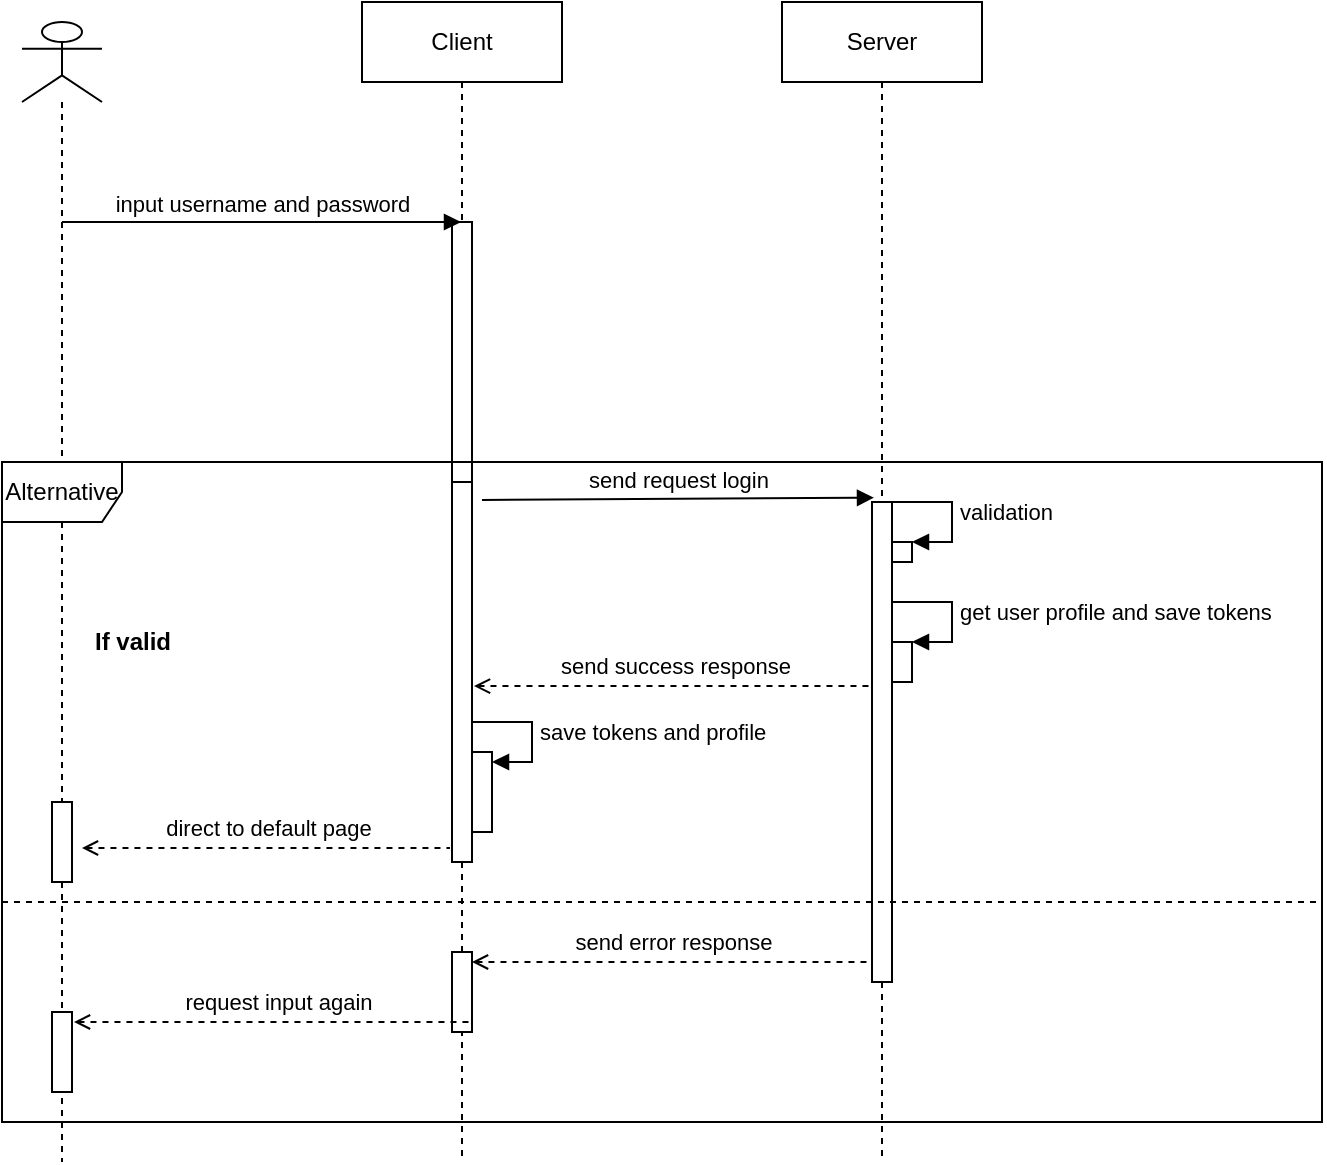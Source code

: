 <mxfile version="15.7.3" type="device" pages="21"><diagram id="-RFQ1zb46-zBSjbPXjrz" name="Đăng nhập"><mxGraphModel dx="1102" dy="1025" grid="1" gridSize="10" guides="1" tooltips="1" connect="1" arrows="1" fold="1" page="1" pageScale="1" pageWidth="827" pageHeight="1169" math="0" shadow="0"><root><mxCell id="0"/><mxCell id="1" parent="0"/><mxCell id="IoXlqbCVYiSBuDfSqVWO-1" value="" style="shape=umlLifeline;participant=umlActor;perimeter=lifelinePerimeter;whiteSpace=wrap;html=1;container=1;collapsible=0;recursiveResize=0;verticalAlign=top;spacingTop=36;outlineConnect=0;" parent="1" vertex="1"><mxGeometry x="230" y="290" width="40" height="570" as="geometry"/></mxCell><mxCell id="qwgPJeEHBrHlnxGN-nqe-14" value="" style="html=1;points=[];perimeter=orthogonalPerimeter;direction=south;rotation=-90;" vertex="1" parent="IoXlqbCVYiSBuDfSqVWO-1"><mxGeometry y="405" width="40" height="10" as="geometry"/></mxCell><mxCell id="qwgPJeEHBrHlnxGN-nqe-20" value="" style="html=1;points=[];perimeter=orthogonalPerimeter;direction=south;rotation=-90;" vertex="1" parent="IoXlqbCVYiSBuDfSqVWO-1"><mxGeometry y="510" width="40" height="10" as="geometry"/></mxCell><mxCell id="IoXlqbCVYiSBuDfSqVWO-2" value="Client" style="shape=umlLifeline;perimeter=lifelinePerimeter;whiteSpace=wrap;html=1;container=1;collapsible=0;recursiveResize=0;outlineConnect=0;" parent="1" vertex="1"><mxGeometry x="400" y="280" width="100" height="580" as="geometry"/></mxCell><mxCell id="IoXlqbCVYiSBuDfSqVWO-14" value="" style="html=1;points=[];perimeter=orthogonalPerimeter;" parent="IoXlqbCVYiSBuDfSqVWO-2" vertex="1"><mxGeometry x="45" y="110" width="10" height="130" as="geometry"/></mxCell><mxCell id="1Ok2BAQDotJz14tlJd_T-4" value="" style="html=1;points=[];perimeter=orthogonalPerimeter;" parent="IoXlqbCVYiSBuDfSqVWO-2" vertex="1"><mxGeometry x="45" y="240" width="10" height="190" as="geometry"/></mxCell><mxCell id="qwgPJeEHBrHlnxGN-nqe-10" value="" style="html=1;points=[];perimeter=orthogonalPerimeter;direction=south;rotation=-90;" vertex="1" parent="IoXlqbCVYiSBuDfSqVWO-2"><mxGeometry x="40" y="390" width="40" height="10" as="geometry"/></mxCell><mxCell id="qwgPJeEHBrHlnxGN-nqe-11" value="save tokens and profile" style="edgeStyle=orthogonalEdgeStyle;html=1;align=left;spacingLeft=2;endArrow=block;rounded=0;entryX=1;entryY=0;" edge="1" parent="IoXlqbCVYiSBuDfSqVWO-2"><mxGeometry relative="1" as="geometry"><mxPoint x="55" y="360" as="sourcePoint"/><Array as="points"><mxPoint x="85" y="360"/></Array><mxPoint x="65" y="380" as="targetPoint"/></mxGeometry></mxCell><mxCell id="qwgPJeEHBrHlnxGN-nqe-17" value="" style="html=1;points=[];perimeter=orthogonalPerimeter;direction=south;rotation=-90;" vertex="1" parent="IoXlqbCVYiSBuDfSqVWO-2"><mxGeometry x="30" y="490" width="40" height="10" as="geometry"/></mxCell><mxCell id="IoXlqbCVYiSBuDfSqVWO-3" value="Server" style="shape=umlLifeline;perimeter=lifelinePerimeter;whiteSpace=wrap;html=1;container=1;collapsible=0;recursiveResize=0;outlineConnect=0;" parent="1" vertex="1"><mxGeometry x="610" y="280" width="100" height="580" as="geometry"/></mxCell><mxCell id="1Ok2BAQDotJz14tlJd_T-3" value="" style="html=1;points=[];perimeter=orthogonalPerimeter;" parent="IoXlqbCVYiSBuDfSqVWO-3" vertex="1"><mxGeometry x="45" y="250" width="10" height="240" as="geometry"/></mxCell><mxCell id="qwgPJeEHBrHlnxGN-nqe-1" value="" style="html=1;points=[];perimeter=orthogonalPerimeter;direction=south;rotation=-90;" vertex="1" parent="IoXlqbCVYiSBuDfSqVWO-3"><mxGeometry x="55" y="270" width="10" height="10" as="geometry"/></mxCell><mxCell id="qwgPJeEHBrHlnxGN-nqe-2" value="validation" style="edgeStyle=orthogonalEdgeStyle;html=1;align=left;spacingLeft=2;endArrow=block;rounded=0;entryX=1;entryY=0;" edge="1" parent="IoXlqbCVYiSBuDfSqVWO-3"><mxGeometry relative="1" as="geometry"><mxPoint x="55" y="250" as="sourcePoint"/><Array as="points"><mxPoint x="85" y="250"/></Array><mxPoint x="65" y="270" as="targetPoint"/></mxGeometry></mxCell><mxCell id="qwgPJeEHBrHlnxGN-nqe-3" value="" style="html=1;points=[];perimeter=orthogonalPerimeter;" vertex="1" parent="IoXlqbCVYiSBuDfSqVWO-3"><mxGeometry x="55" y="320" width="10" height="20" as="geometry"/></mxCell><mxCell id="qwgPJeEHBrHlnxGN-nqe-4" value="get user profile and save tokens" style="edgeStyle=orthogonalEdgeStyle;html=1;align=left;spacingLeft=2;endArrow=block;rounded=0;entryX=1;entryY=0;" edge="1" parent="IoXlqbCVYiSBuDfSqVWO-3"><mxGeometry relative="1" as="geometry"><mxPoint x="55" y="300" as="sourcePoint"/><Array as="points"><mxPoint x="85" y="300"/></Array><mxPoint x="65" y="320" as="targetPoint"/></mxGeometry></mxCell><mxCell id="IoXlqbCVYiSBuDfSqVWO-6" value="input username and password" style="html=1;verticalAlign=bottom;endArrow=block;rounded=0;" parent="1" target="IoXlqbCVYiSBuDfSqVWO-2" edge="1"><mxGeometry width="80" relative="1" as="geometry"><mxPoint x="250" y="390" as="sourcePoint"/><mxPoint x="350" y="390" as="targetPoint"/><Array as="points"><mxPoint x="350" y="390"/></Array></mxGeometry></mxCell><mxCell id="IoXlqbCVYiSBuDfSqVWO-15" value="Alternative" style="shape=umlFrame;whiteSpace=wrap;html=1;" parent="1" vertex="1"><mxGeometry x="220" y="510" width="660" height="330" as="geometry"/></mxCell><mxCell id="1Ok2BAQDotJz14tlJd_T-2" value="send request login" style="html=1;verticalAlign=bottom;endArrow=block;rounded=0;entryX=0.1;entryY=-0.009;entryDx=0;entryDy=0;entryPerimeter=0;" parent="1" target="1Ok2BAQDotJz14tlJd_T-3" edge="1"><mxGeometry width="80" relative="1" as="geometry"><mxPoint x="460" y="529" as="sourcePoint"/><mxPoint x="390" y="450" as="targetPoint"/><Array as="points"/></mxGeometry></mxCell><mxCell id="qwgPJeEHBrHlnxGN-nqe-6" value="" style="endArrow=none;dashed=1;html=1;rounded=0;startArrow=open;startFill=0;exitX=1.1;exitY=0.537;exitDx=0;exitDy=0;exitPerimeter=0;" edge="1" parent="1" source="1Ok2BAQDotJz14tlJd_T-4" target="1Ok2BAQDotJz14tlJd_T-3"><mxGeometry width="50" height="50" relative="1" as="geometry"><mxPoint x="460" y="670" as="sourcePoint"/><mxPoint x="650" y="670" as="targetPoint"/></mxGeometry></mxCell><mxCell id="qwgPJeEHBrHlnxGN-nqe-7" value="send success response&amp;nbsp;" style="edgeLabel;html=1;align=center;verticalAlign=middle;resizable=0;points=[];" vertex="1" connectable="0" parent="qwgPJeEHBrHlnxGN-nqe-6"><mxGeometry x="0.161" y="2" relative="1" as="geometry"><mxPoint x="-14" y="-8" as="offset"/></mxGeometry></mxCell><mxCell id="qwgPJeEHBrHlnxGN-nqe-12" value="" style="endArrow=none;dashed=1;html=1;rounded=0;startArrow=open;startFill=0;entryX=-0.1;entryY=0.963;entryDx=0;entryDy=0;entryPerimeter=0;" edge="1" parent="1" target="1Ok2BAQDotJz14tlJd_T-4"><mxGeometry width="50" height="50" relative="1" as="geometry"><mxPoint x="260" y="703" as="sourcePoint"/><mxPoint x="445.0" y="780.0" as="targetPoint"/></mxGeometry></mxCell><mxCell id="qwgPJeEHBrHlnxGN-nqe-13" value="direct to default page" style="edgeLabel;html=1;align=center;verticalAlign=middle;resizable=0;points=[];" vertex="1" connectable="0" parent="qwgPJeEHBrHlnxGN-nqe-12"><mxGeometry x="0.161" y="2" relative="1" as="geometry"><mxPoint x="-14" y="-8" as="offset"/></mxGeometry></mxCell><mxCell id="qwgPJeEHBrHlnxGN-nqe-15" value="" style="endArrow=none;dashed=1;html=1;rounded=0;startArrow=open;startFill=0;exitX=1.1;exitY=0.537;exitDx=0;exitDy=0;exitPerimeter=0;" edge="1" parent="1"><mxGeometry width="50" height="50" relative="1" as="geometry"><mxPoint x="455" y="760" as="sourcePoint"/><mxPoint x="654" y="760" as="targetPoint"/></mxGeometry></mxCell><mxCell id="qwgPJeEHBrHlnxGN-nqe-16" value="send error response&amp;nbsp;" style="edgeLabel;html=1;align=center;verticalAlign=middle;resizable=0;points=[];" vertex="1" connectable="0" parent="qwgPJeEHBrHlnxGN-nqe-15"><mxGeometry x="0.161" y="2" relative="1" as="geometry"><mxPoint x="-14" y="-8" as="offset"/></mxGeometry></mxCell><mxCell id="qwgPJeEHBrHlnxGN-nqe-18" value="" style="endArrow=none;dashed=1;html=1;rounded=0;" edge="1" parent="1"><mxGeometry width="50" height="50" relative="1" as="geometry"><mxPoint x="220" y="730" as="sourcePoint"/><mxPoint x="880" y="730" as="targetPoint"/></mxGeometry></mxCell><mxCell id="qwgPJeEHBrHlnxGN-nqe-19" value="&lt;b&gt;If valid&lt;/b&gt;" style="text;html=1;align=center;verticalAlign=middle;resizable=0;points=[];autosize=1;strokeColor=none;fillColor=none;" vertex="1" parent="1"><mxGeometry x="260" y="590" width="50" height="20" as="geometry"/></mxCell><mxCell id="qwgPJeEHBrHlnxGN-nqe-22" value="" style="endArrow=none;dashed=1;html=1;rounded=0;startArrow=open;startFill=0;exitX=1.1;exitY=0.537;exitDx=0;exitDy=0;exitPerimeter=0;" edge="1" parent="1"><mxGeometry width="50" height="50" relative="1" as="geometry"><mxPoint x="256" y="790" as="sourcePoint"/><mxPoint x="455" y="790" as="targetPoint"/></mxGeometry></mxCell><mxCell id="qwgPJeEHBrHlnxGN-nqe-23" value="request input again" style="edgeLabel;html=1;align=center;verticalAlign=middle;resizable=0;points=[];" vertex="1" connectable="0" parent="qwgPJeEHBrHlnxGN-nqe-22"><mxGeometry x="0.161" y="2" relative="1" as="geometry"><mxPoint x="-14" y="-8" as="offset"/></mxGeometry></mxCell></root></mxGraphModel></diagram><diagram id="rte--mj1tDGHpqYZbA5g" name="Đăng ký"><mxGraphModel dx="2426" dy="1432" grid="1" gridSize="10" guides="1" tooltips="1" connect="1" arrows="1" fold="1" page="1" pageScale="1" pageWidth="827" pageHeight="1169" math="0" shadow="0"><root><mxCell id="0"/><mxCell id="1" parent="0"/><mxCell id="drlfVvpPysyIhRgCh96J-1" value="" style="shape=umlLifeline;participant=umlActor;perimeter=lifelinePerimeter;whiteSpace=wrap;html=1;container=1;collapsible=0;recursiveResize=0;verticalAlign=top;spacingTop=36;outlineConnect=0;" vertex="1" parent="1"><mxGeometry x="230" y="290" width="40" height="490" as="geometry"/></mxCell><mxCell id="drlfVvpPysyIhRgCh96J-4" value="Client" style="shape=umlLifeline;perimeter=lifelinePerimeter;whiteSpace=wrap;html=1;container=1;collapsible=0;recursiveResize=0;outlineConnect=0;" vertex="1" parent="1"><mxGeometry x="400" y="280" width="100" height="490" as="geometry"/></mxCell><mxCell id="drlfVvpPysyIhRgCh96J-5" value="" style="html=1;points=[];perimeter=orthogonalPerimeter;" vertex="1" parent="drlfVvpPysyIhRgCh96J-4"><mxGeometry x="45" y="110" width="10" height="300" as="geometry"/></mxCell><mxCell id="drlfVvpPysyIhRgCh96J-30" value="validation" style="edgeStyle=orthogonalEdgeStyle;html=1;align=left;spacingLeft=2;endArrow=block;rounded=0;entryX=1;entryY=0;" edge="1" parent="drlfVvpPysyIhRgCh96J-4"><mxGeometry relative="1" as="geometry"><mxPoint x="55" y="120" as="sourcePoint"/><Array as="points"><mxPoint x="85" y="120"/></Array><mxPoint x="65" y="140" as="targetPoint"/></mxGeometry></mxCell><mxCell id="drlfVvpPysyIhRgCh96J-31" value="" style="html=1;points=[];perimeter=orthogonalPerimeter;direction=south;rotation=-90;" vertex="1" parent="drlfVvpPysyIhRgCh96J-4"><mxGeometry x="55" y="140" width="10" height="10" as="geometry"/></mxCell><mxCell id="drlfVvpPysyIhRgCh96J-10" value="Server" style="shape=umlLifeline;perimeter=lifelinePerimeter;whiteSpace=wrap;html=1;container=1;collapsible=0;recursiveResize=0;outlineConnect=0;" vertex="1" parent="1"><mxGeometry x="610" y="280" width="100" height="480" as="geometry"/></mxCell><mxCell id="drlfVvpPysyIhRgCh96J-51" value="" style="html=1;points=[];perimeter=orthogonalPerimeter;direction=south;rotation=-90;" vertex="1" parent="drlfVvpPysyIhRgCh96J-10"><mxGeometry x="55" y="257.53" width="10" height="10" as="geometry"/></mxCell><mxCell id="drlfVvpPysyIhRgCh96J-52" value="validation ( check username exist,&lt;br&gt;password encryption/decryption)" style="edgeStyle=orthogonalEdgeStyle;html=1;align=left;spacingLeft=2;endArrow=block;rounded=0;entryX=1;entryY=0;" edge="1" parent="drlfVvpPysyIhRgCh96J-10"><mxGeometry relative="1" as="geometry"><mxPoint x="55" y="240" as="sourcePoint"/><Array as="points"><mxPoint x="85" y="240"/></Array><mxPoint x="65" y="260" as="targetPoint"/></mxGeometry></mxCell><mxCell id="drlfVvpPysyIhRgCh96J-53" value="" style="html=1;points=[];perimeter=orthogonalPerimeter;" vertex="1" parent="drlfVvpPysyIhRgCh96J-10"><mxGeometry x="55" y="307.53" width="10" height="20" as="geometry"/></mxCell><mxCell id="drlfVvpPysyIhRgCh96J-54" value="save credential" style="edgeStyle=orthogonalEdgeStyle;html=1;align=left;spacingLeft=2;endArrow=block;rounded=0;entryX=1;entryY=0;" edge="1" parent="drlfVvpPysyIhRgCh96J-10"><mxGeometry relative="1" as="geometry"><mxPoint x="55" y="287.53" as="sourcePoint"/><Array as="points"><mxPoint x="85" y="287.53"/></Array><mxPoint x="65" y="307.53" as="targetPoint"/></mxGeometry></mxCell><mxCell id="drlfVvpPysyIhRgCh96J-55" value="send request register" style="html=1;verticalAlign=bottom;endArrow=block;rounded=0;entryX=0.1;entryY=-0.009;entryDx=0;entryDy=0;entryPerimeter=0;" edge="1" parent="drlfVvpPysyIhRgCh96J-10"><mxGeometry x="0.02" y="-22" width="80" relative="1" as="geometry"><mxPoint x="-150" y="228" as="sourcePoint"/><mxPoint x="46" y="227.84" as="targetPoint"/><Array as="points"/><mxPoint as="offset"/></mxGeometry></mxCell><mxCell id="drlfVvpPysyIhRgCh96J-60" value="" style="html=1;points=[];perimeter=orthogonalPerimeter;" vertex="1" parent="drlfVvpPysyIhRgCh96J-10"><mxGeometry x="45" y="230" width="10" height="160" as="geometry"/></mxCell><mxCell id="drlfVvpPysyIhRgCh96J-32" value="" style="endArrow=none;dashed=1;html=1;rounded=0;" edge="1" parent="drlfVvpPysyIhRgCh96J-10"><mxGeometry width="50" height="50" relative="1" as="geometry"><mxPoint x="-470" y="210" as="sourcePoint"/><mxPoint x="310" y="210" as="targetPoint"/></mxGeometry></mxCell><mxCell id="drlfVvpPysyIhRgCh96J-16" value="input username and password&amp;nbsp;&lt;br&gt;and information" style="html=1;verticalAlign=bottom;endArrow=block;rounded=0;" edge="1" parent="1" target="drlfVvpPysyIhRgCh96J-4"><mxGeometry width="80" relative="1" as="geometry"><mxPoint x="250" y="390" as="sourcePoint"/><mxPoint x="350" y="390" as="targetPoint"/><Array as="points"><mxPoint x="350" y="390"/></Array></mxGeometry></mxCell><mxCell id="drlfVvpPysyIhRgCh96J-17" value="Alternative" style="shape=umlFrame;whiteSpace=wrap;html=1;" vertex="1" parent="1"><mxGeometry x="190" y="550" width="690" height="170" as="geometry"/></mxCell><mxCell id="drlfVvpPysyIhRgCh96J-26" value="&lt;b&gt;If valid&lt;/b&gt;" style="text;html=1;align=center;verticalAlign=middle;resizable=0;points=[];autosize=1;strokeColor=none;fillColor=none;" vertex="1" parent="1"><mxGeometry x="260" y="575" width="50" height="20" as="geometry"/></mxCell><mxCell id="drlfVvpPysyIhRgCh96J-33" value="" style="endArrow=none;dashed=1;html=1;rounded=0;startArrow=open;startFill=0;entryX=-0.1;entryY=0.963;entryDx=0;entryDy=0;entryPerimeter=0;" edge="1" parent="1" source="drlfVvpPysyIhRgCh96J-1"><mxGeometry width="50" height="50" relative="1" as="geometry"><mxPoint x="260" y="450.03" as="sourcePoint"/><mxPoint x="444" y="450" as="targetPoint"/></mxGeometry></mxCell><mxCell id="drlfVvpPysyIhRgCh96J-34" value="show error and &lt;br&gt;request input again" style="edgeLabel;html=1;align=center;verticalAlign=middle;resizable=0;points=[];" vertex="1" connectable="0" parent="drlfVvpPysyIhRgCh96J-33"><mxGeometry x="0.161" y="2" relative="1" as="geometry"><mxPoint x="-23" y="22" as="offset"/></mxGeometry></mxCell><mxCell id="drlfVvpPysyIhRgCh96J-59" value="" style="endArrow=none;dashed=1;html=1;rounded=0;" edge="1" parent="1"><mxGeometry width="50" height="50" relative="1" as="geometry"><mxPoint x="190" y="640" as="sourcePoint"/><mxPoint x="880" y="640" as="targetPoint"/></mxGeometry></mxCell><mxCell id="drlfVvpPysyIhRgCh96J-56" value="" style="endArrow=none;dashed=1;html=1;rounded=0;startArrow=open;startFill=0;entryX=-0.159;entryY=0.64;entryDx=0;entryDy=0;entryPerimeter=0;exitX=1;exitY=0.565;exitDx=0;exitDy=0;exitPerimeter=0;" edge="1" parent="1"><mxGeometry width="50" height="50" relative="1" as="geometry"><mxPoint x="455" y="602.95" as="sourcePoint"/><mxPoint x="653.41" y="601.6" as="targetPoint"/></mxGeometry></mxCell><mxCell id="drlfVvpPysyIhRgCh96J-57" value="send success response&amp;nbsp;" style="edgeLabel;html=1;align=center;verticalAlign=middle;resizable=0;points=[];" vertex="1" connectable="0" parent="drlfVvpPysyIhRgCh96J-56"><mxGeometry x="0.161" y="2" relative="1" as="geometry"><mxPoint x="-14" y="-8" as="offset"/></mxGeometry></mxCell><mxCell id="drlfVvpPysyIhRgCh96J-61" value="" style="endArrow=none;dashed=1;html=1;rounded=0;startArrow=open;startFill=0;" edge="1" parent="1"><mxGeometry width="50" height="50" relative="1" as="geometry"><mxPoint x="250" y="620" as="sourcePoint"/><mxPoint x="438" y="620" as="targetPoint"/></mxGeometry></mxCell><mxCell id="drlfVvpPysyIhRgCh96J-62" value="direct to login page" style="edgeLabel;html=1;align=center;verticalAlign=middle;resizable=0;points=[];" vertex="1" connectable="0" parent="drlfVvpPysyIhRgCh96J-61"><mxGeometry x="0.161" y="2" relative="1" as="geometry"><mxPoint x="-14" y="-8" as="offset"/></mxGeometry></mxCell><mxCell id="drlfVvpPysyIhRgCh96J-63" value="" style="endArrow=none;dashed=1;html=1;rounded=0;startArrow=open;startFill=0;entryX=-0.159;entryY=0.64;entryDx=0;entryDy=0;entryPerimeter=0;exitX=1;exitY=0.565;exitDx=0;exitDy=0;exitPerimeter=0;" edge="1" parent="1"><mxGeometry width="50" height="50" relative="1" as="geometry"><mxPoint x="450" y="671.35" as="sourcePoint"/><mxPoint x="648.41" y="670.0" as="targetPoint"/></mxGeometry></mxCell><mxCell id="drlfVvpPysyIhRgCh96J-64" value="send error response&amp;nbsp;" style="edgeLabel;html=1;align=center;verticalAlign=middle;resizable=0;points=[];" vertex="1" connectable="0" parent="drlfVvpPysyIhRgCh96J-63"><mxGeometry x="0.161" y="2" relative="1" as="geometry"><mxPoint x="-14" y="-8" as="offset"/></mxGeometry></mxCell><mxCell id="drlfVvpPysyIhRgCh96J-65" value="" style="endArrow=none;dashed=1;html=1;rounded=0;startArrow=open;startFill=0;" edge="1" parent="1"><mxGeometry width="50" height="50" relative="1" as="geometry"><mxPoint x="250" y="690" as="sourcePoint"/><mxPoint x="438.0" y="690" as="targetPoint"/></mxGeometry></mxCell><mxCell id="drlfVvpPysyIhRgCh96J-66" value="request to input again" style="edgeLabel;html=1;align=center;verticalAlign=middle;resizable=0;points=[];" vertex="1" connectable="0" parent="drlfVvpPysyIhRgCh96J-65"><mxGeometry x="0.161" y="2" relative="1" as="geometry"><mxPoint x="-14" y="-8" as="offset"/></mxGeometry></mxCell><mxCell id="drlfVvpPysyIhRgCh96J-70" value="Alternative" style="shape=umlFrame;whiteSpace=wrap;html=1;" vertex="1" parent="1"><mxGeometry x="140" y="440" width="780" height="340" as="geometry"/></mxCell><mxCell id="drlfVvpPysyIhRgCh96J-71" value="&lt;b&gt;If valid&lt;/b&gt;" style="text;html=1;align=center;verticalAlign=middle;resizable=0;points=[];autosize=1;strokeColor=none;fillColor=none;" vertex="1" parent="1"><mxGeometry x="140" y="520" width="50" height="20" as="geometry"/></mxCell></root></mxGraphModel></diagram><diagram id="5wbr6ZyFIdqSGUjTxqDJ" name="Chỉnh sửa thông tin cá nhân"><mxGraphModel dx="2062" dy="1217" grid="1" gridSize="10" guides="1" tooltips="1" connect="1" arrows="1" fold="1" page="1" pageScale="1" pageWidth="827" pageHeight="1169" math="0" shadow="0"><root><mxCell id="0"/><mxCell id="1" parent="0"/><mxCell id="t0JoQ_x25_fyR9Wx0pUo-1" value="" style="shape=umlLifeline;participant=umlActor;perimeter=lifelinePerimeter;whiteSpace=wrap;html=1;container=1;collapsible=0;recursiveResize=0;verticalAlign=top;spacingTop=36;outlineConnect=0;" vertex="1" parent="1"><mxGeometry x="230" y="290" width="45" height="450" as="geometry"/></mxCell><mxCell id="t0JoQ_x25_fyR9Wx0pUo-33" value="" style="html=1;points=[];perimeter=orthogonalPerimeter;" vertex="1" parent="t0JoQ_x25_fyR9Wx0pUo-1"><mxGeometry x="17.5" y="260" width="10" height="30" as="geometry"/></mxCell><mxCell id="t0JoQ_x25_fyR9Wx0pUo-34" value="" style="html=1;points=[];perimeter=orthogonalPerimeter;" vertex="1" parent="t0JoQ_x25_fyR9Wx0pUo-1"><mxGeometry x="17.5" y="340" width="10" height="30" as="geometry"/></mxCell><mxCell id="t0JoQ_x25_fyR9Wx0pUo-4" value="Client" style="shape=umlLifeline;perimeter=lifelinePerimeter;whiteSpace=wrap;html=1;container=1;collapsible=0;recursiveResize=0;outlineConnect=0;" vertex="1" parent="1"><mxGeometry x="400" y="280" width="100" height="460" as="geometry"/></mxCell><mxCell id="t0JoQ_x25_fyR9Wx0pUo-6" value="" style="html=1;points=[];perimeter=orthogonalPerimeter;" vertex="1" parent="t0JoQ_x25_fyR9Wx0pUo-4"><mxGeometry x="45" y="110" width="10" height="320" as="geometry"/></mxCell><mxCell id="t0JoQ_x25_fyR9Wx0pUo-10" value="Server" style="shape=umlLifeline;perimeter=lifelinePerimeter;whiteSpace=wrap;html=1;container=1;collapsible=0;recursiveResize=0;outlineConnect=0;" vertex="1" parent="1"><mxGeometry x="610" y="280" width="100" height="460" as="geometry"/></mxCell><mxCell id="t0JoQ_x25_fyR9Wx0pUo-11" value="" style="html=1;points=[];perimeter=orthogonalPerimeter;" vertex="1" parent="t0JoQ_x25_fyR9Wx0pUo-10"><mxGeometry x="45" y="140" width="10" height="290" as="geometry"/></mxCell><mxCell id="t0JoQ_x25_fyR9Wx0pUo-12" value="" style="html=1;points=[];perimeter=orthogonalPerimeter;direction=south;rotation=-90;" vertex="1" parent="t0JoQ_x25_fyR9Wx0pUo-10"><mxGeometry x="55" y="160" width="10" height="10" as="geometry"/></mxCell><mxCell id="t0JoQ_x25_fyR9Wx0pUo-13" value="validation ( check request data )" style="edgeStyle=orthogonalEdgeStyle;html=1;align=left;spacingLeft=2;endArrow=block;rounded=0;entryX=1;entryY=0;" edge="1" parent="t0JoQ_x25_fyR9Wx0pUo-10"><mxGeometry relative="1" as="geometry"><mxPoint x="55" y="140" as="sourcePoint"/><Array as="points"><mxPoint x="85" y="140"/></Array><mxPoint x="65" y="160" as="targetPoint"/></mxGeometry></mxCell><mxCell id="t0JoQ_x25_fyR9Wx0pUo-14" value="" style="html=1;points=[];perimeter=orthogonalPerimeter;" vertex="1" parent="t0JoQ_x25_fyR9Wx0pUo-10"><mxGeometry x="55" y="210" width="10" height="20" as="geometry"/></mxCell><mxCell id="t0JoQ_x25_fyR9Wx0pUo-15" value="save user information&amp;nbsp;" style="edgeStyle=orthogonalEdgeStyle;html=1;align=left;spacingLeft=2;endArrow=block;rounded=0;entryX=1;entryY=0;" edge="1" parent="t0JoQ_x25_fyR9Wx0pUo-10"><mxGeometry relative="1" as="geometry"><mxPoint x="55" y="190" as="sourcePoint"/><Array as="points"><mxPoint x="85" y="190"/></Array><mxPoint x="65" y="210" as="targetPoint"/></mxGeometry></mxCell><mxCell id="t0JoQ_x25_fyR9Wx0pUo-19" value="" style="endArrow=none;dashed=1;html=1;rounded=0;startArrow=open;startFill=0;exitX=1.1;exitY=0.537;exitDx=0;exitDy=0;exitPerimeter=0;" edge="1" parent="t0JoQ_x25_fyR9Wx0pUo-10"><mxGeometry width="50" height="50" relative="1" as="geometry"><mxPoint x="-154" y="250.0" as="sourcePoint"/><mxPoint x="45" y="250.0" as="targetPoint"/></mxGeometry></mxCell><mxCell id="t0JoQ_x25_fyR9Wx0pUo-20" value="send success response&amp;nbsp;" style="edgeLabel;html=1;align=center;verticalAlign=middle;resizable=0;points=[];" vertex="1" connectable="0" parent="t0JoQ_x25_fyR9Wx0pUo-19"><mxGeometry x="0.161" y="2" relative="1" as="geometry"><mxPoint x="-14" y="-8" as="offset"/></mxGeometry></mxCell><mxCell id="t0JoQ_x25_fyR9Wx0pUo-16" value="input information" style="html=1;verticalAlign=bottom;endArrow=block;rounded=0;" edge="1" parent="1" target="t0JoQ_x25_fyR9Wx0pUo-4"><mxGeometry width="80" relative="1" as="geometry"><mxPoint x="260" y="390" as="sourcePoint"/><mxPoint x="350" y="390" as="targetPoint"/><Array as="points"><mxPoint x="350" y="390"/></Array></mxGeometry></mxCell><mxCell id="t0JoQ_x25_fyR9Wx0pUo-17" value="Alternative" style="shape=umlFrame;whiteSpace=wrap;html=1;" vertex="1" parent="1"><mxGeometry x="170" y="460" width="680" height="280" as="geometry"/></mxCell><mxCell id="t0JoQ_x25_fyR9Wx0pUo-18" value="send request update" style="html=1;verticalAlign=bottom;endArrow=block;rounded=0;entryX=0.1;entryY=-0.009;entryDx=0;entryDy=0;entryPerimeter=0;" edge="1" parent="1" target="t0JoQ_x25_fyR9Wx0pUo-11"><mxGeometry width="80" relative="1" as="geometry"><mxPoint x="460" y="418" as="sourcePoint"/><mxPoint x="390" y="450" as="targetPoint"/><Array as="points"/></mxGeometry></mxCell><mxCell id="t0JoQ_x25_fyR9Wx0pUo-23" value="" style="endArrow=none;dashed=1;html=1;rounded=0;startArrow=open;startFill=0;exitX=1.1;exitY=0.537;exitDx=0;exitDy=0;exitPerimeter=0;" edge="1" parent="1"><mxGeometry width="50" height="50" relative="1" as="geometry"><mxPoint x="455" y="640" as="sourcePoint"/><mxPoint x="654" y="640" as="targetPoint"/></mxGeometry></mxCell><mxCell id="t0JoQ_x25_fyR9Wx0pUo-24" value="send error response&amp;nbsp;" style="edgeLabel;html=1;align=center;verticalAlign=middle;resizable=0;points=[];" vertex="1" connectable="0" parent="t0JoQ_x25_fyR9Wx0pUo-23"><mxGeometry x="0.161" y="2" relative="1" as="geometry"><mxPoint x="-14" y="-8" as="offset"/></mxGeometry></mxCell><mxCell id="t0JoQ_x25_fyR9Wx0pUo-26" value="&lt;b&gt;If valid&lt;/b&gt;" style="text;html=1;align=center;verticalAlign=middle;resizable=0;points=[];autosize=1;strokeColor=none;fillColor=none;" vertex="1" parent="1"><mxGeometry x="260" y="470" width="50" height="20" as="geometry"/></mxCell><mxCell id="t0JoQ_x25_fyR9Wx0pUo-25" value="" style="endArrow=none;dashed=1;html=1;rounded=0;" edge="1" parent="1"><mxGeometry width="50" height="50" relative="1" as="geometry"><mxPoint x="170" y="586" as="sourcePoint"/><mxPoint x="850" y="586" as="targetPoint"/></mxGeometry></mxCell><mxCell id="t0JoQ_x25_fyR9Wx0pUo-29" value="" style="endArrow=none;dashed=1;html=1;rounded=0;startArrow=open;startFill=0;entryX=-0.1;entryY=0.963;entryDx=0;entryDy=0;entryPerimeter=0;" edge="1" parent="1"><mxGeometry width="50" height="50" relative="1" as="geometry"><mxPoint x="260" y="560" as="sourcePoint"/><mxPoint x="440" y="560.16" as="targetPoint"/></mxGeometry></mxCell><mxCell id="t0JoQ_x25_fyR9Wx0pUo-30" value="show success notification" style="edgeLabel;html=1;align=center;verticalAlign=middle;resizable=0;points=[];" vertex="1" connectable="0" parent="t0JoQ_x25_fyR9Wx0pUo-29"><mxGeometry x="0.161" y="2" relative="1" as="geometry"><mxPoint x="-14" y="-8" as="offset"/></mxGeometry></mxCell><mxCell id="t0JoQ_x25_fyR9Wx0pUo-31" value="" style="endArrow=none;dashed=1;html=1;rounded=0;startArrow=open;startFill=0;entryX=-0.1;entryY=0.963;entryDx=0;entryDy=0;entryPerimeter=0;" edge="1" parent="1"><mxGeometry width="50" height="50" relative="1" as="geometry"><mxPoint x="260" y="650" as="sourcePoint"/><mxPoint x="440" y="650.16" as="targetPoint"/></mxGeometry></mxCell><mxCell id="t0JoQ_x25_fyR9Wx0pUo-32" value="show error notification" style="edgeLabel;html=1;align=center;verticalAlign=middle;resizable=0;points=[];" vertex="1" connectable="0" parent="t0JoQ_x25_fyR9Wx0pUo-31"><mxGeometry x="0.161" y="2" relative="1" as="geometry"><mxPoint x="-14" y="-8" as="offset"/></mxGeometry></mxCell></root></mxGraphModel></diagram><diagram id="L90hTbdYJq4EAbzBwm6V" name="Đổi mật khẩu"><mxGraphModel dx="2062" dy="1217" grid="1" gridSize="10" guides="1" tooltips="1" connect="1" arrows="1" fold="1" page="1" pageScale="1" pageWidth="827" pageHeight="1169" math="0" shadow="0"><root><mxCell id="0"/><mxCell id="1" parent="0"/><mxCell id="z80Wnm8wpkP8z8erPK_a-1" value="" style="shape=umlLifeline;participant=umlActor;perimeter=lifelinePerimeter;whiteSpace=wrap;html=1;container=1;collapsible=0;recursiveResize=0;verticalAlign=top;spacingTop=36;outlineConnect=0;" vertex="1" parent="1"><mxGeometry x="230" y="290" width="40" height="500" as="geometry"/></mxCell><mxCell id="z80Wnm8wpkP8z8erPK_a-2" value="Client" style="shape=umlLifeline;perimeter=lifelinePerimeter;whiteSpace=wrap;html=1;container=1;collapsible=0;recursiveResize=0;outlineConnect=0;" vertex="1" parent="1"><mxGeometry x="400" y="280" width="100" height="510" as="geometry"/></mxCell><mxCell id="z80Wnm8wpkP8z8erPK_a-3" value="" style="html=1;points=[];perimeter=orthogonalPerimeter;" vertex="1" parent="z80Wnm8wpkP8z8erPK_a-2"><mxGeometry x="45" y="110" width="10" height="300" as="geometry"/></mxCell><mxCell id="z80Wnm8wpkP8z8erPK_a-4" value="validation (check if new = old,&lt;br&gt;&amp;nbsp;right retyping)" style="edgeStyle=orthogonalEdgeStyle;html=1;align=left;spacingLeft=2;endArrow=block;rounded=0;entryX=1;entryY=0;" edge="1" parent="z80Wnm8wpkP8z8erPK_a-2"><mxGeometry relative="1" as="geometry"><mxPoint x="55" y="120" as="sourcePoint"/><Array as="points"><mxPoint x="85" y="120"/></Array><mxPoint x="65" y="140" as="targetPoint"/></mxGeometry></mxCell><mxCell id="z80Wnm8wpkP8z8erPK_a-5" value="" style="html=1;points=[];perimeter=orthogonalPerimeter;direction=south;rotation=-90;" vertex="1" parent="z80Wnm8wpkP8z8erPK_a-2"><mxGeometry x="55" y="140" width="10" height="10" as="geometry"/></mxCell><mxCell id="z80Wnm8wpkP8z8erPK_a-6" value="Server" style="shape=umlLifeline;perimeter=lifelinePerimeter;whiteSpace=wrap;html=1;container=1;collapsible=0;recursiveResize=0;outlineConnect=0;" vertex="1" parent="1"><mxGeometry x="610" y="280" width="100" height="510" as="geometry"/></mxCell><mxCell id="z80Wnm8wpkP8z8erPK_a-7" value="" style="html=1;points=[];perimeter=orthogonalPerimeter;direction=south;rotation=-90;" vertex="1" parent="z80Wnm8wpkP8z8erPK_a-6"><mxGeometry x="55" y="257.53" width="10" height="10" as="geometry"/></mxCell><mxCell id="z80Wnm8wpkP8z8erPK_a-8" value="validation (password check and encryption/decryption)" style="edgeStyle=orthogonalEdgeStyle;html=1;align=left;spacingLeft=2;endArrow=block;rounded=0;entryX=1;entryY=0;" edge="1" parent="z80Wnm8wpkP8z8erPK_a-6"><mxGeometry relative="1" as="geometry"><mxPoint x="55" y="240" as="sourcePoint"/><Array as="points"><mxPoint x="85" y="240"/></Array><mxPoint x="65" y="260" as="targetPoint"/></mxGeometry></mxCell><mxCell id="z80Wnm8wpkP8z8erPK_a-9" value="" style="html=1;points=[];perimeter=orthogonalPerimeter;" vertex="1" parent="z80Wnm8wpkP8z8erPK_a-6"><mxGeometry x="55" y="307.53" width="10" height="20" as="geometry"/></mxCell><mxCell id="z80Wnm8wpkP8z8erPK_a-10" value="save credential" style="edgeStyle=orthogonalEdgeStyle;html=1;align=left;spacingLeft=2;endArrow=block;rounded=0;entryX=1;entryY=0;" edge="1" parent="z80Wnm8wpkP8z8erPK_a-6"><mxGeometry relative="1" as="geometry"><mxPoint x="55" y="287.53" as="sourcePoint"/><Array as="points"><mxPoint x="85" y="287.53"/></Array><mxPoint x="65" y="307.53" as="targetPoint"/></mxGeometry></mxCell><mxCell id="z80Wnm8wpkP8z8erPK_a-11" value="send request update" style="html=1;verticalAlign=bottom;endArrow=block;rounded=0;entryX=0.1;entryY=-0.009;entryDx=0;entryDy=0;entryPerimeter=0;" edge="1" parent="z80Wnm8wpkP8z8erPK_a-6"><mxGeometry x="0.02" y="-22" width="80" relative="1" as="geometry"><mxPoint x="-150" y="228" as="sourcePoint"/><mxPoint x="46" y="227.84" as="targetPoint"/><Array as="points"/><mxPoint as="offset"/></mxGeometry></mxCell><mxCell id="z80Wnm8wpkP8z8erPK_a-12" value="" style="html=1;points=[];perimeter=orthogonalPerimeter;" vertex="1" parent="z80Wnm8wpkP8z8erPK_a-6"><mxGeometry x="45" y="230" width="10" height="160" as="geometry"/></mxCell><mxCell id="z80Wnm8wpkP8z8erPK_a-14" value="input passwords" style="html=1;verticalAlign=bottom;endArrow=block;rounded=0;" edge="1" parent="1" target="z80Wnm8wpkP8z8erPK_a-2"><mxGeometry width="80" relative="1" as="geometry"><mxPoint x="250" y="390" as="sourcePoint"/><mxPoint x="350" y="390" as="targetPoint"/><Array as="points"><mxPoint x="350" y="390"/></Array></mxGeometry></mxCell><mxCell id="z80Wnm8wpkP8z8erPK_a-15" value="Alternative" style="shape=umlFrame;whiteSpace=wrap;html=1;" vertex="1" parent="1"><mxGeometry x="190" y="560" width="690" height="150" as="geometry"/></mxCell><mxCell id="z80Wnm8wpkP8z8erPK_a-16" value="&lt;b&gt;If valid&lt;/b&gt;" style="text;html=1;align=center;verticalAlign=middle;resizable=0;points=[];autosize=1;strokeColor=none;fillColor=none;" vertex="1" parent="1"><mxGeometry x="200" y="600" width="50" height="20" as="geometry"/></mxCell><mxCell id="z80Wnm8wpkP8z8erPK_a-17" value="" style="endArrow=none;dashed=1;html=1;rounded=0;startArrow=open;startFill=0;entryX=-0.1;entryY=0.963;entryDx=0;entryDy=0;entryPerimeter=0;" edge="1" parent="1"><mxGeometry width="50" height="50" relative="1" as="geometry"><mxPoint x="250" y="450" as="sourcePoint"/><mxPoint x="444" y="450" as="targetPoint"/></mxGeometry></mxCell><mxCell id="z80Wnm8wpkP8z8erPK_a-18" value="show error and &lt;br&gt;request input again" style="edgeLabel;html=1;align=center;verticalAlign=middle;resizable=0;points=[];" vertex="1" connectable="0" parent="z80Wnm8wpkP8z8erPK_a-17"><mxGeometry x="0.161" y="2" relative="1" as="geometry"><mxPoint x="-23" y="22" as="offset"/></mxGeometry></mxCell><mxCell id="z80Wnm8wpkP8z8erPK_a-19" value="" style="endArrow=none;dashed=1;html=1;rounded=0;" edge="1" parent="1"><mxGeometry width="50" height="50" relative="1" as="geometry"><mxPoint x="190" y="640" as="sourcePoint"/><mxPoint x="880" y="640" as="targetPoint"/></mxGeometry></mxCell><mxCell id="z80Wnm8wpkP8z8erPK_a-20" value="" style="endArrow=none;dashed=1;html=1;rounded=0;startArrow=open;startFill=0;entryX=-0.159;entryY=0.64;entryDx=0;entryDy=0;entryPerimeter=0;exitX=1;exitY=0.565;exitDx=0;exitDy=0;exitPerimeter=0;" edge="1" parent="1"><mxGeometry width="50" height="50" relative="1" as="geometry"><mxPoint x="455" y="602.95" as="sourcePoint"/><mxPoint x="653.41" y="601.6" as="targetPoint"/></mxGeometry></mxCell><mxCell id="z80Wnm8wpkP8z8erPK_a-21" value="send success response&amp;nbsp;" style="edgeLabel;html=1;align=center;verticalAlign=middle;resizable=0;points=[];" vertex="1" connectable="0" parent="z80Wnm8wpkP8z8erPK_a-20"><mxGeometry x="0.161" y="2" relative="1" as="geometry"><mxPoint x="-14" y="-8" as="offset"/></mxGeometry></mxCell><mxCell id="z80Wnm8wpkP8z8erPK_a-22" value="" style="endArrow=none;dashed=1;html=1;rounded=0;startArrow=open;startFill=0;" edge="1" parent="1"><mxGeometry width="50" height="50" relative="1" as="geometry"><mxPoint x="250" y="620" as="sourcePoint"/><mxPoint x="438.0" y="620" as="targetPoint"/></mxGeometry></mxCell><mxCell id="z80Wnm8wpkP8z8erPK_a-23" value="show success notification&amp;nbsp;&lt;br&gt;and close form" style="edgeLabel;html=1;align=center;verticalAlign=middle;resizable=0;points=[];" vertex="1" connectable="0" parent="z80Wnm8wpkP8z8erPK_a-22"><mxGeometry x="0.161" y="2" relative="1" as="geometry"><mxPoint x="-14" y="-20" as="offset"/></mxGeometry></mxCell><mxCell id="z80Wnm8wpkP8z8erPK_a-24" value="" style="endArrow=none;dashed=1;html=1;rounded=0;startArrow=open;startFill=0;entryX=-0.159;entryY=0.64;entryDx=0;entryDy=0;entryPerimeter=0;" edge="1" parent="1"><mxGeometry width="50" height="50" relative="1" as="geometry"><mxPoint x="450" y="670" as="sourcePoint"/><mxPoint x="648.41" y="670" as="targetPoint"/></mxGeometry></mxCell><mxCell id="z80Wnm8wpkP8z8erPK_a-25" value="send error response&amp;nbsp;" style="edgeLabel;html=1;align=center;verticalAlign=middle;resizable=0;points=[];" vertex="1" connectable="0" parent="z80Wnm8wpkP8z8erPK_a-24"><mxGeometry x="0.161" y="2" relative="1" as="geometry"><mxPoint x="-14" y="-8" as="offset"/></mxGeometry></mxCell><mxCell id="z80Wnm8wpkP8z8erPK_a-26" value="" style="endArrow=none;dashed=1;html=1;rounded=0;startArrow=open;startFill=0;" edge="1" parent="1"><mxGeometry width="50" height="50" relative="1" as="geometry"><mxPoint x="250" y="690" as="sourcePoint"/><mxPoint x="438.0" y="690" as="targetPoint"/></mxGeometry></mxCell><mxCell id="z80Wnm8wpkP8z8erPK_a-27" value="show error notification&amp;nbsp;&lt;br&gt;and close form" style="edgeLabel;html=1;align=center;verticalAlign=middle;resizable=0;points=[];" vertex="1" connectable="0" parent="z80Wnm8wpkP8z8erPK_a-26"><mxGeometry x="0.161" y="2" relative="1" as="geometry"><mxPoint x="-14" y="-18" as="offset"/></mxGeometry></mxCell><mxCell id="z80Wnm8wpkP8z8erPK_a-28" value="Alternative" style="shape=umlFrame;whiteSpace=wrap;html=1;" vertex="1" parent="1"><mxGeometry x="140" y="430" width="830" height="340" as="geometry"/></mxCell><mxCell id="z80Wnm8wpkP8z8erPK_a-29" value="&lt;b&gt;If valid&lt;/b&gt;" style="text;html=1;align=center;verticalAlign=middle;resizable=0;points=[];autosize=1;strokeColor=none;fillColor=none;" vertex="1" parent="1"><mxGeometry x="140" y="520" width="50" height="20" as="geometry"/></mxCell><mxCell id="z80Wnm8wpkP8z8erPK_a-13" value="" style="endArrow=none;dashed=1;html=1;rounded=0;" edge="1" parent="1"><mxGeometry width="50" height="50" relative="1" as="geometry"><mxPoint x="140" y="500" as="sourcePoint"/><mxPoint x="920" y="500" as="targetPoint"/></mxGeometry></mxCell></root></mxGraphModel></diagram><diagram id="oCUgp789_jSETx0G8uN9" name="Trang khóa học "><mxGraphModel dx="2062" dy="1217" grid="1" gridSize="10" guides="1" tooltips="1" connect="1" arrows="1" fold="1" page="1" pageScale="1" pageWidth="827" pageHeight="1169" math="0" shadow="0"><root><mxCell id="0"/><mxCell id="1" parent="0"/><mxCell id="9aN8uLAEHPJsf3Nw88QA-1" value="" style="shape=umlLifeline;participant=umlActor;perimeter=lifelinePerimeter;whiteSpace=wrap;html=1;container=1;collapsible=0;recursiveResize=0;verticalAlign=top;spacingTop=36;outlineConnect=0;" vertex="1" parent="1"><mxGeometry x="240" y="280" width="20" height="300" as="geometry"/></mxCell><mxCell id="9aN8uLAEHPJsf3Nw88QA-2" value="Client" style="shape=umlLifeline;perimeter=lifelinePerimeter;whiteSpace=wrap;html=1;container=1;collapsible=0;recursiveResize=0;outlineConnect=0;" vertex="1" parent="1"><mxGeometry x="400" y="280" width="100" height="300" as="geometry"/></mxCell><mxCell id="9aN8uLAEHPJsf3Nw88QA-3" value="" style="html=1;points=[];perimeter=orthogonalPerimeter;" vertex="1" parent="9aN8uLAEHPJsf3Nw88QA-2"><mxGeometry x="45" y="110" width="10" height="170" as="geometry"/></mxCell><mxCell id="9aN8uLAEHPJsf3Nw88QA-9" value="" style="html=1;points=[];perimeter=orthogonalPerimeter;" vertex="1" parent="9aN8uLAEHPJsf3Nw88QA-2"><mxGeometry x="55" y="240.03" width="10" height="20" as="geometry"/></mxCell><mxCell id="9aN8uLAEHPJsf3Nw88QA-10" value="update course list" style="edgeStyle=orthogonalEdgeStyle;html=1;align=left;spacingLeft=2;endArrow=block;rounded=0;entryX=1;entryY=0;" edge="1" parent="9aN8uLAEHPJsf3Nw88QA-2"><mxGeometry relative="1" as="geometry"><mxPoint x="55" y="220.03" as="sourcePoint"/><Array as="points"><mxPoint x="85" y="220.03"/></Array><mxPoint x="65" y="240.03" as="targetPoint"/></mxGeometry></mxCell><mxCell id="9aN8uLAEHPJsf3Nw88QA-6" value="Server" style="shape=umlLifeline;perimeter=lifelinePerimeter;whiteSpace=wrap;html=1;container=1;collapsible=0;recursiveResize=0;outlineConnect=0;" vertex="1" parent="1"><mxGeometry x="610" y="280" width="100" height="310" as="geometry"/></mxCell><mxCell id="9aN8uLAEHPJsf3Nw88QA-7" value="" style="html=1;points=[];perimeter=orthogonalPerimeter;direction=south;rotation=-90;" vertex="1" parent="9aN8uLAEHPJsf3Nw88QA-6"><mxGeometry x="55" y="147.53" width="10" height="10" as="geometry"/></mxCell><mxCell id="9aN8uLAEHPJsf3Nw88QA-8" value="get course list" style="edgeStyle=orthogonalEdgeStyle;html=1;align=left;spacingLeft=2;endArrow=block;rounded=0;entryX=1;entryY=0;" edge="1" parent="9aN8uLAEHPJsf3Nw88QA-6"><mxGeometry relative="1" as="geometry"><mxPoint x="55" y="130" as="sourcePoint"/><Array as="points"><mxPoint x="85" y="130"/></Array><mxPoint x="65" y="150" as="targetPoint"/><mxPoint as="offset"/></mxGeometry></mxCell><mxCell id="9aN8uLAEHPJsf3Nw88QA-12" value="" style="html=1;points=[];perimeter=orthogonalPerimeter;" vertex="1" parent="9aN8uLAEHPJsf3Nw88QA-6"><mxGeometry x="45" y="120" width="10" height="70" as="geometry"/></mxCell><mxCell id="9aN8uLAEHPJsf3Nw88QA-13" value="direct to course page" style="html=1;verticalAlign=bottom;endArrow=block;rounded=0;" edge="1" parent="1" target="9aN8uLAEHPJsf3Nw88QA-2"><mxGeometry width="80" relative="1" as="geometry"><mxPoint x="250" y="390" as="sourcePoint"/><mxPoint x="350" y="390" as="targetPoint"/><Array as="points"><mxPoint x="350" y="390"/></Array></mxGeometry></mxCell><mxCell id="9aN8uLAEHPJsf3Nw88QA-19" value="" style="endArrow=none;dashed=1;html=1;rounded=0;startArrow=open;startFill=0;entryX=-0.159;entryY=0.64;entryDx=0;entryDy=0;entryPerimeter=0;exitX=1;exitY=0.565;exitDx=0;exitDy=0;exitPerimeter=0;" edge="1" parent="1"><mxGeometry width="50" height="50" relative="1" as="geometry"><mxPoint x="455" y="471.35" as="sourcePoint"/><mxPoint x="653.41" y="470.0" as="targetPoint"/></mxGeometry></mxCell><mxCell id="9aN8uLAEHPJsf3Nw88QA-20" value="send response&amp;nbsp;" style="edgeLabel;html=1;align=center;verticalAlign=middle;resizable=0;points=[];" vertex="1" connectable="0" parent="9aN8uLAEHPJsf3Nw88QA-19"><mxGeometry x="0.161" y="2" relative="1" as="geometry"><mxPoint x="-14" y="-8" as="offset"/></mxGeometry></mxCell><mxCell id="9aN8uLAEHPJsf3Nw88QA-21" value="" style="endArrow=none;dashed=1;html=1;rounded=0;startArrow=open;startFill=0;entryX=-0.1;entryY=1.012;entryDx=0;entryDy=0;entryPerimeter=0;" edge="1" parent="1" source="9aN8uLAEHPJsf3Nw88QA-1" target="9aN8uLAEHPJsf3Nw88QA-3"><mxGeometry width="50" height="50" relative="1" as="geometry"><mxPoint x="250" y="570" as="sourcePoint"/><mxPoint x="438.0" y="570" as="targetPoint"/></mxGeometry></mxCell><mxCell id="9aN8uLAEHPJsf3Nw88QA-22" value="show course list" style="edgeLabel;html=1;align=center;verticalAlign=middle;resizable=0;points=[];" vertex="1" connectable="0" parent="9aN8uLAEHPJsf3Nw88QA-21"><mxGeometry x="0.161" y="2" relative="1" as="geometry"><mxPoint x="-26" y="-13" as="offset"/></mxGeometry></mxCell><mxCell id="9aN8uLAEHPJsf3Nw88QA-11" value="send request get course list" style="html=1;verticalAlign=bottom;endArrow=block;rounded=0;entryX=0.1;entryY=-0.009;entryDx=0;entryDy=0;entryPerimeter=0;" edge="1" parent="1"><mxGeometry x="0.02" y="-22" width="80" relative="1" as="geometry"><mxPoint x="459" y="400.16" as="sourcePoint"/><mxPoint x="655" y="400.0" as="targetPoint"/><Array as="points"/><mxPoint as="offset"/></mxGeometry></mxCell></root></mxGraphModel></diagram><diagram id="M1TSTsXrLp3-4VnpXSy7" name="Trang chi tiết khóa học"><mxGraphModel dx="2062" dy="1217" grid="1" gridSize="10" guides="1" tooltips="1" connect="1" arrows="1" fold="1" page="1" pageScale="1" pageWidth="827" pageHeight="1169" math="0" shadow="0"><root><mxCell id="0"/><mxCell id="1" parent="0"/><mxCell id="9hWnxuvNDsN3LmDDPwAA-16" value="" style="shape=umlLifeline;participant=umlActor;perimeter=lifelinePerimeter;whiteSpace=wrap;html=1;container=1;collapsible=0;recursiveResize=0;verticalAlign=top;spacingTop=36;outlineConnect=0;" vertex="1" parent="1"><mxGeometry x="260" y="300" width="20" height="520" as="geometry"/></mxCell><mxCell id="9hWnxuvNDsN3LmDDPwAA-17" value="Client" style="shape=umlLifeline;perimeter=lifelinePerimeter;whiteSpace=wrap;html=1;container=1;collapsible=0;recursiveResize=0;outlineConnect=0;" vertex="1" parent="1"><mxGeometry x="420" y="300" width="100" height="520" as="geometry"/></mxCell><mxCell id="9hWnxuvNDsN3LmDDPwAA-18" value="" style="html=1;points=[];perimeter=orthogonalPerimeter;" vertex="1" parent="9hWnxuvNDsN3LmDDPwAA-17"><mxGeometry x="45" y="110" width="10" height="370" as="geometry"/></mxCell><mxCell id="Xzjg3bYK131pzykpXRbu-6" value="" style="html=1;points=[];perimeter=orthogonalPerimeter;" vertex="1" parent="9hWnxuvNDsN3LmDDPwAA-17"><mxGeometry x="55" y="370" width="10" height="20" as="geometry"/></mxCell><mxCell id="Xzjg3bYK131pzykpXRbu-7" value="update course values" style="edgeStyle=orthogonalEdgeStyle;html=1;align=left;spacingLeft=2;endArrow=block;rounded=0;entryX=1;entryY=0;" edge="1" parent="9hWnxuvNDsN3LmDDPwAA-17"><mxGeometry relative="1" as="geometry"><mxPoint x="55" y="350" as="sourcePoint"/><Array as="points"><mxPoint x="85" y="350"/></Array><mxPoint x="65" y="370" as="targetPoint"/></mxGeometry></mxCell><mxCell id="Xzjg3bYK131pzykpXRbu-8" value="" style="html=1;points=[];perimeter=orthogonalPerimeter;" vertex="1" parent="9hWnxuvNDsN3LmDDPwAA-17"><mxGeometry x="55" y="430" width="10" height="20" as="geometry"/></mxCell><mxCell id="Xzjg3bYK131pzykpXRbu-9" value="check user is creator or not&lt;br&gt;for accuracy render" style="edgeStyle=orthogonalEdgeStyle;html=1;align=left;spacingLeft=2;endArrow=block;rounded=0;entryX=1;entryY=0;" edge="1" parent="9hWnxuvNDsN3LmDDPwAA-17"><mxGeometry relative="1" as="geometry"><mxPoint x="55" y="410" as="sourcePoint"/><Array as="points"><mxPoint x="85" y="410"/></Array><mxPoint x="65" y="430" as="targetPoint"/></mxGeometry></mxCell><mxCell id="9hWnxuvNDsN3LmDDPwAA-21" value="Server" style="shape=umlLifeline;perimeter=lifelinePerimeter;whiteSpace=wrap;html=1;container=1;collapsible=0;recursiveResize=0;outlineConnect=0;" vertex="1" parent="1"><mxGeometry x="630" y="300" width="100" height="520" as="geometry"/></mxCell><mxCell id="9hWnxuvNDsN3LmDDPwAA-22" value="" style="html=1;points=[];perimeter=orthogonalPerimeter;direction=south;rotation=-90;" vertex="1" parent="9hWnxuvNDsN3LmDDPwAA-21"><mxGeometry x="55" y="147.53" width="10" height="10" as="geometry"/></mxCell><mxCell id="9hWnxuvNDsN3LmDDPwAA-23" value="validation (check course exist)" style="edgeStyle=orthogonalEdgeStyle;html=1;align=left;spacingLeft=2;endArrow=block;rounded=0;entryX=1;entryY=0;" edge="1" parent="9hWnxuvNDsN3LmDDPwAA-21"><mxGeometry relative="1" as="geometry"><mxPoint x="55" y="130" as="sourcePoint"/><Array as="points"><mxPoint x="85" y="130"/></Array><mxPoint x="65" y="150" as="targetPoint"/><mxPoint as="offset"/></mxGeometry></mxCell><mxCell id="9hWnxuvNDsN3LmDDPwAA-24" value="" style="html=1;points=[];perimeter=orthogonalPerimeter;" vertex="1" parent="9hWnxuvNDsN3LmDDPwAA-21"><mxGeometry x="45" y="120" width="10" height="200" as="geometry"/></mxCell><mxCell id="Xzjg3bYK131pzykpXRbu-1" value="" style="endArrow=none;dashed=1;html=1;rounded=0;" edge="1" parent="9hWnxuvNDsN3LmDDPwAA-21"><mxGeometry width="50" height="50" relative="1" as="geometry"><mxPoint x="-530" y="250" as="sourcePoint"/><mxPoint x="330" y="250" as="targetPoint"/></mxGeometry></mxCell><mxCell id="9hWnxuvNDsN3LmDDPwAA-19" value="" style="html=1;points=[];perimeter=orthogonalPerimeter;" vertex="1" parent="9hWnxuvNDsN3LmDDPwAA-21"><mxGeometry x="55" y="285" width="10" height="20" as="geometry"/></mxCell><mxCell id="9hWnxuvNDsN3LmDDPwAA-20" value="get course data" style="edgeStyle=orthogonalEdgeStyle;html=1;align=left;spacingLeft=2;endArrow=block;rounded=0;entryX=1;entryY=0;" edge="1" parent="9hWnxuvNDsN3LmDDPwAA-21"><mxGeometry relative="1" as="geometry"><mxPoint x="55" y="265" as="sourcePoint"/><Array as="points"><mxPoint x="85" y="265"/></Array><mxPoint x="65" y="285" as="targetPoint"/></mxGeometry></mxCell><mxCell id="9hWnxuvNDsN3LmDDPwAA-25" value="direct to course detail&amp;nbsp; page" style="html=1;verticalAlign=bottom;endArrow=block;rounded=0;" edge="1" parent="1" target="9hWnxuvNDsN3LmDDPwAA-17"><mxGeometry width="80" relative="1" as="geometry"><mxPoint x="270" y="410" as="sourcePoint"/><mxPoint x="370" y="410" as="targetPoint"/><Array as="points"><mxPoint x="370" y="410"/></Array></mxGeometry></mxCell><mxCell id="9hWnxuvNDsN3LmDDPwAA-26" value="" style="endArrow=none;dashed=1;html=1;rounded=0;startArrow=open;startFill=0;entryX=-0.159;entryY=0.64;entryDx=0;entryDy=0;entryPerimeter=0;exitX=1;exitY=0.565;exitDx=0;exitDy=0;exitPerimeter=0;" edge="1" parent="1"><mxGeometry width="50" height="50" relative="1" as="geometry"><mxPoint x="480" y="621.35" as="sourcePoint"/><mxPoint x="678.41" y="620" as="targetPoint"/></mxGeometry></mxCell><mxCell id="9hWnxuvNDsN3LmDDPwAA-27" value="send success response" style="edgeLabel;html=1;align=center;verticalAlign=middle;resizable=0;points=[];" vertex="1" connectable="0" parent="9hWnxuvNDsN3LmDDPwAA-26"><mxGeometry x="0.161" y="2" relative="1" as="geometry"><mxPoint x="-12" y="-8" as="offset"/></mxGeometry></mxCell><mxCell id="9hWnxuvNDsN3LmDDPwAA-30" value="send request get course information" style="html=1;verticalAlign=bottom;endArrow=block;rounded=0;entryX=0.1;entryY=-0.009;entryDx=0;entryDy=0;entryPerimeter=0;" edge="1" parent="1"><mxGeometry x="0.02" y="-22" width="80" relative="1" as="geometry"><mxPoint x="479" y="420.16" as="sourcePoint"/><mxPoint x="675" y="420" as="targetPoint"/><Array as="points"/><mxPoint as="offset"/></mxGeometry></mxCell><mxCell id="Xzjg3bYK131pzykpXRbu-2" value="" style="endArrow=none;dashed=1;html=1;rounded=0;startArrow=open;startFill=0;entryX=-0.159;entryY=0.64;entryDx=0;entryDy=0;entryPerimeter=0;exitX=1;exitY=0.565;exitDx=0;exitDy=0;exitPerimeter=0;" edge="1" parent="1"><mxGeometry width="50" height="50" relative="1" as="geometry"><mxPoint x="470" y="491.35" as="sourcePoint"/><mxPoint x="668.41" y="490" as="targetPoint"/></mxGeometry></mxCell><mxCell id="Xzjg3bYK131pzykpXRbu-3" value="send error response" style="edgeLabel;html=1;align=center;verticalAlign=middle;resizable=0;points=[];" vertex="1" connectable="0" parent="Xzjg3bYK131pzykpXRbu-2"><mxGeometry x="0.161" y="2" relative="1" as="geometry"><mxPoint x="-14" y="-8" as="offset"/></mxGeometry></mxCell><mxCell id="Xzjg3bYK131pzykpXRbu-4" value="" style="endArrow=none;dashed=1;html=1;rounded=0;startArrow=open;startFill=0;entryX=-0.159;entryY=0.64;entryDx=0;entryDy=0;entryPerimeter=0;exitX=1;exitY=0.565;exitDx=0;exitDy=0;exitPerimeter=0;" edge="1" parent="1"><mxGeometry width="50" height="50" relative="1" as="geometry"><mxPoint x="270" y="521.35" as="sourcePoint"/><mxPoint x="468.41" y="520" as="targetPoint"/></mxGeometry></mxCell><mxCell id="Xzjg3bYK131pzykpXRbu-5" value="Show error notification and&lt;br&gt;redirect to course page" style="edgeLabel;html=1;align=center;verticalAlign=middle;resizable=0;points=[];" vertex="1" connectable="0" parent="Xzjg3bYK131pzykpXRbu-4"><mxGeometry x="0.161" y="2" relative="1" as="geometry"><mxPoint x="-14" y="-19" as="offset"/></mxGeometry></mxCell><mxCell id="Xzjg3bYK131pzykpXRbu-10" value="" style="endArrow=none;dashed=1;html=1;rounded=0;startArrow=open;startFill=0;entryX=0.1;entryY=0.913;entryDx=0;entryDy=0;entryPerimeter=0;" edge="1" parent="1" source="9hWnxuvNDsN3LmDDPwAA-16" target="9hWnxuvNDsN3LmDDPwAA-18"><mxGeometry width="50" height="50" relative="1" as="geometry"><mxPoint x="490" y="631.35" as="sourcePoint"/><mxPoint x="688.41" y="630" as="targetPoint"/></mxGeometry></mxCell><mxCell id="Xzjg3bYK131pzykpXRbu-11" value="show course detail page &lt;br&gt;for&amp;nbsp; Creator or Non-Creator" style="edgeLabel;html=1;align=center;verticalAlign=middle;resizable=0;points=[];" vertex="1" connectable="0" parent="Xzjg3bYK131pzykpXRbu-10"><mxGeometry x="0.161" y="2" relative="1" as="geometry"><mxPoint x="-23" y="-14" as="offset"/></mxGeometry></mxCell><mxCell id="AiaooaInwCfDTkhO_irz-1" value="Alternative" style="shape=umlFrame;whiteSpace=wrap;html=1;" vertex="1" parent="1"><mxGeometry x="100" y="470" width="860" height="340" as="geometry"/></mxCell><mxCell id="NqOpHaHjb1jIX0SJ8ec4-1" value="&lt;b style=&quot;color: rgb(0, 0, 0); font-family: helvetica; font-size: 12px; font-style: normal; letter-spacing: normal; text-align: center; text-indent: 0px; text-transform: none; word-spacing: 0px; background-color: rgb(248, 249, 250);&quot;&gt;If valid&lt;/b&gt;" style="text;whiteSpace=wrap;html=1;" vertex="1" parent="1"><mxGeometry x="120" y="560" width="60" height="30" as="geometry"/></mxCell></root></mxGraphModel></diagram><diagram id="dHaji_xcu1U-YCnfE29v" name="Tạo khóa học"><mxGraphModel dx="2062" dy="1217" grid="1" gridSize="10" guides="1" tooltips="1" connect="1" arrows="1" fold="1" page="1" pageScale="1" pageWidth="827" pageHeight="1169" math="0" shadow="0"><root><mxCell id="0"/><mxCell id="1" parent="0"/><mxCell id="6zgFp18fEVzEXVqkP5ME-1" value="" style="shape=umlLifeline;participant=umlActor;perimeter=lifelinePerimeter;whiteSpace=wrap;html=1;container=1;collapsible=0;recursiveResize=0;verticalAlign=top;spacingTop=36;outlineConnect=0;" vertex="1" parent="1"><mxGeometry x="230" y="290" width="45" height="450" as="geometry"/></mxCell><mxCell id="6zgFp18fEVzEXVqkP5ME-2" value="" style="html=1;points=[];perimeter=orthogonalPerimeter;" vertex="1" parent="6zgFp18fEVzEXVqkP5ME-1"><mxGeometry x="17.5" y="100" width="10" height="290" as="geometry"/></mxCell><mxCell id="6zgFp18fEVzEXVqkP5ME-23" value="" style="endArrow=none;dashed=1;html=1;rounded=0;startArrow=open;startFill=0;entryX=-0.1;entryY=0.963;entryDx=0;entryDy=0;entryPerimeter=0;" edge="1" parent="6zgFp18fEVzEXVqkP5ME-1"><mxGeometry width="50" height="50" relative="1" as="geometry"><mxPoint x="30" y="380" as="sourcePoint"/><mxPoint x="210" y="380.16" as="targetPoint"/></mxGeometry></mxCell><mxCell id="6zgFp18fEVzEXVqkP5ME-24" value="show error notification and&amp;nbsp;&lt;br&gt;and close form&amp;nbsp;" style="edgeLabel;html=1;align=center;verticalAlign=middle;resizable=0;points=[];" vertex="1" connectable="0" parent="6zgFp18fEVzEXVqkP5ME-23"><mxGeometry x="0.161" y="2" relative="1" as="geometry"><mxPoint x="-14" y="-18" as="offset"/></mxGeometry></mxCell><mxCell id="6zgFp18fEVzEXVqkP5ME-4" value="Client" style="shape=umlLifeline;perimeter=lifelinePerimeter;whiteSpace=wrap;html=1;container=1;collapsible=0;recursiveResize=0;outlineConnect=0;" vertex="1" parent="1"><mxGeometry x="400" y="280" width="100" height="460" as="geometry"/></mxCell><mxCell id="6zgFp18fEVzEXVqkP5ME-5" value="" style="html=1;points=[];perimeter=orthogonalPerimeter;" vertex="1" parent="6zgFp18fEVzEXVqkP5ME-4"><mxGeometry x="45" y="110" width="10" height="280" as="geometry"/></mxCell><mxCell id="6zgFp18fEVzEXVqkP5ME-25" value="" style="html=1;points=[];perimeter=orthogonalPerimeter;" vertex="1" parent="6zgFp18fEVzEXVqkP5ME-4"><mxGeometry x="55" y="285" width="10" height="20" as="geometry"/></mxCell><mxCell id="6zgFp18fEVzEXVqkP5ME-26" value="update course list&amp;nbsp;" style="edgeStyle=orthogonalEdgeStyle;html=1;align=left;spacingLeft=2;endArrow=block;rounded=0;entryX=1;entryY=0;" edge="1" parent="6zgFp18fEVzEXVqkP5ME-4"><mxGeometry relative="1" as="geometry"><mxPoint x="55" y="265" as="sourcePoint"/><Array as="points"><mxPoint x="85" y="265"/></Array><mxPoint x="65" y="285" as="targetPoint"/></mxGeometry></mxCell><mxCell id="6zgFp18fEVzEXVqkP5ME-6" value="Server" style="shape=umlLifeline;perimeter=lifelinePerimeter;whiteSpace=wrap;html=1;container=1;collapsible=0;recursiveResize=0;outlineConnect=0;" vertex="1" parent="1"><mxGeometry x="610" y="280" width="100" height="460" as="geometry"/></mxCell><mxCell id="6zgFp18fEVzEXVqkP5ME-7" value="" style="html=1;points=[];perimeter=orthogonalPerimeter;" vertex="1" parent="6zgFp18fEVzEXVqkP5ME-6"><mxGeometry x="45" y="140" width="10" height="230" as="geometry"/></mxCell><mxCell id="6zgFp18fEVzEXVqkP5ME-8" value="" style="html=1;points=[];perimeter=orthogonalPerimeter;direction=south;rotation=-90;" vertex="1" parent="6zgFp18fEVzEXVqkP5ME-6"><mxGeometry x="55" y="160" width="10" height="10" as="geometry"/></mxCell><mxCell id="6zgFp18fEVzEXVqkP5ME-9" value="validation ( check request data &lt;br&gt;and exist course)" style="edgeStyle=orthogonalEdgeStyle;html=1;align=left;spacingLeft=2;endArrow=block;rounded=0;entryX=1;entryY=0;" edge="1" parent="6zgFp18fEVzEXVqkP5ME-6"><mxGeometry relative="1" as="geometry"><mxPoint x="55" y="140" as="sourcePoint"/><Array as="points"><mxPoint x="85" y="140"/></Array><mxPoint x="65" y="160" as="targetPoint"/></mxGeometry></mxCell><mxCell id="6zgFp18fEVzEXVqkP5ME-10" value="" style="html=1;points=[];perimeter=orthogonalPerimeter;" vertex="1" parent="6zgFp18fEVzEXVqkP5ME-6"><mxGeometry x="55" y="210" width="10" height="20" as="geometry"/></mxCell><mxCell id="6zgFp18fEVzEXVqkP5ME-11" value="save course information&amp;nbsp;&amp;nbsp;" style="edgeStyle=orthogonalEdgeStyle;html=1;align=left;spacingLeft=2;endArrow=block;rounded=0;entryX=1;entryY=0;" edge="1" parent="6zgFp18fEVzEXVqkP5ME-6"><mxGeometry relative="1" as="geometry"><mxPoint x="55" y="190" as="sourcePoint"/><Array as="points"><mxPoint x="85" y="190"/></Array><mxPoint x="65" y="210" as="targetPoint"/></mxGeometry></mxCell><mxCell id="6zgFp18fEVzEXVqkP5ME-12" value="" style="endArrow=none;dashed=1;html=1;rounded=0;startArrow=open;startFill=0;exitX=1.1;exitY=0.537;exitDx=0;exitDy=0;exitPerimeter=0;" edge="1" parent="6zgFp18fEVzEXVqkP5ME-6"><mxGeometry width="50" height="50" relative="1" as="geometry"><mxPoint x="-154" y="250.0" as="sourcePoint"/><mxPoint x="45" y="250.0" as="targetPoint"/></mxGeometry></mxCell><mxCell id="6zgFp18fEVzEXVqkP5ME-13" value="send success response&amp;nbsp;" style="edgeLabel;html=1;align=center;verticalAlign=middle;resizable=0;points=[];" vertex="1" connectable="0" parent="6zgFp18fEVzEXVqkP5ME-12"><mxGeometry x="0.161" y="2" relative="1" as="geometry"><mxPoint x="-14" y="-8" as="offset"/></mxGeometry></mxCell><mxCell id="6zgFp18fEVzEXVqkP5ME-14" value="input new course information" style="html=1;verticalAlign=bottom;endArrow=block;rounded=0;" edge="1" parent="1" target="6zgFp18fEVzEXVqkP5ME-4"><mxGeometry width="80" relative="1" as="geometry"><mxPoint x="260" y="390" as="sourcePoint"/><mxPoint x="350" y="390" as="targetPoint"/><Array as="points"><mxPoint x="350" y="390"/></Array></mxGeometry></mxCell><mxCell id="6zgFp18fEVzEXVqkP5ME-15" value="Alternative" style="shape=umlFrame;whiteSpace=wrap;html=1;" vertex="1" parent="1"><mxGeometry x="170" y="460" width="670" height="250" as="geometry"/></mxCell><mxCell id="6zgFp18fEVzEXVqkP5ME-16" value="send request create" style="html=1;verticalAlign=bottom;endArrow=block;rounded=0;entryX=0.1;entryY=-0.009;entryDx=0;entryDy=0;entryPerimeter=0;" edge="1" parent="1" target="6zgFp18fEVzEXVqkP5ME-7"><mxGeometry width="80" relative="1" as="geometry"><mxPoint x="460" y="417" as="sourcePoint"/><mxPoint x="390" y="450" as="targetPoint"/><Array as="points"/></mxGeometry></mxCell><mxCell id="6zgFp18fEVzEXVqkP5ME-17" value="" style="endArrow=none;dashed=1;html=1;rounded=0;startArrow=open;startFill=0;exitX=1.1;exitY=0.537;exitDx=0;exitDy=0;exitPerimeter=0;" edge="1" parent="1"><mxGeometry width="50" height="50" relative="1" as="geometry"><mxPoint x="456" y="650" as="sourcePoint"/><mxPoint x="655" y="650" as="targetPoint"/></mxGeometry></mxCell><mxCell id="6zgFp18fEVzEXVqkP5ME-18" value="send error response&amp;nbsp;" style="edgeLabel;html=1;align=center;verticalAlign=middle;resizable=0;points=[];" vertex="1" connectable="0" parent="6zgFp18fEVzEXVqkP5ME-17"><mxGeometry x="0.161" y="2" relative="1" as="geometry"><mxPoint x="-14" y="-8" as="offset"/></mxGeometry></mxCell><mxCell id="6zgFp18fEVzEXVqkP5ME-19" value="&lt;b&gt;If valid&lt;/b&gt;" style="text;html=1;align=center;verticalAlign=middle;resizable=0;points=[];autosize=1;strokeColor=none;fillColor=none;" vertex="1" parent="1"><mxGeometry x="180" y="520" width="50" height="20" as="geometry"/></mxCell><mxCell id="6zgFp18fEVzEXVqkP5ME-20" value="" style="endArrow=none;dashed=1;html=1;rounded=0;" edge="1" parent="1"><mxGeometry width="50" height="50" relative="1" as="geometry"><mxPoint x="160" y="620" as="sourcePoint"/><mxPoint x="840" y="620" as="targetPoint"/></mxGeometry></mxCell><mxCell id="6zgFp18fEVzEXVqkP5ME-21" value="" style="endArrow=none;dashed=1;html=1;rounded=0;startArrow=open;startFill=0;entryX=-0.1;entryY=0.963;entryDx=0;entryDy=0;entryPerimeter=0;" edge="1" parent="1"><mxGeometry width="50" height="50" relative="1" as="geometry"><mxPoint x="260" y="600" as="sourcePoint"/><mxPoint x="440" y="600.16" as="targetPoint"/></mxGeometry></mxCell><mxCell id="6zgFp18fEVzEXVqkP5ME-22" value="show success notification&amp;nbsp;&lt;br&gt;and close form" style="edgeLabel;html=1;align=center;verticalAlign=middle;resizable=0;points=[];" vertex="1" connectable="0" parent="6zgFp18fEVzEXVqkP5ME-21"><mxGeometry x="0.161" y="2" relative="1" as="geometry"><mxPoint x="-14" y="-13" as="offset"/></mxGeometry></mxCell></root></mxGraphModel></diagram><diagram id="-vLqE9sRGX2tOmBm1U4l" name="Tham gia khóa học bằng mã"><mxGraphModel dx="1718" dy="1014" grid="1" gridSize="10" guides="1" tooltips="1" connect="1" arrows="1" fold="1" page="1" pageScale="1" pageWidth="827" pageHeight="1169" math="0" shadow="0"><root><mxCell id="0"/><mxCell id="1" parent="0"/><mxCell id="XGIdzxGcn6-sojhD3zA3-1" value="" style="shape=umlLifeline;participant=umlActor;perimeter=lifelinePerimeter;whiteSpace=wrap;html=1;container=1;collapsible=0;recursiveResize=0;verticalAlign=top;spacingTop=36;outlineConnect=0;" vertex="1" parent="1"><mxGeometry x="240" y="300" width="45" height="810" as="geometry"/></mxCell><mxCell id="XGIdzxGcn6-sojhD3zA3-2" value="" style="html=1;points=[];perimeter=orthogonalPerimeter;" vertex="1" parent="XGIdzxGcn6-sojhD3zA3-1"><mxGeometry x="17.5" y="100" width="10" height="590" as="geometry"/></mxCell><mxCell id="XGIdzxGcn6-sojhD3zA3-5" value="Client" style="shape=umlLifeline;perimeter=lifelinePerimeter;whiteSpace=wrap;html=1;container=1;collapsible=0;recursiveResize=0;outlineConnect=0;" vertex="1" parent="1"><mxGeometry x="410" y="290" width="100" height="830" as="geometry"/></mxCell><mxCell id="XGIdzxGcn6-sojhD3zA3-6" value="" style="html=1;points=[];perimeter=orthogonalPerimeter;" vertex="1" parent="XGIdzxGcn6-sojhD3zA3-5"><mxGeometry x="45" y="110" width="10" height="590" as="geometry"/></mxCell><mxCell id="XGIdzxGcn6-sojhD3zA3-7" value="" style="html=1;points=[];perimeter=orthogonalPerimeter;" vertex="1" parent="XGIdzxGcn6-sojhD3zA3-5"><mxGeometry x="55" y="250" width="10" height="20" as="geometry"/></mxCell><mxCell id="XGIdzxGcn6-sojhD3zA3-8" value="&lt;span style=&quot;text-align: center&quot;&gt;show course&lt;br&gt;&amp;nbsp;information in popup&lt;/span&gt;" style="edgeStyle=orthogonalEdgeStyle;html=1;align=left;spacingLeft=2;endArrow=block;rounded=0;entryX=1;entryY=0;" edge="1" parent="XGIdzxGcn6-sojhD3zA3-5"><mxGeometry relative="1" as="geometry"><mxPoint x="55" y="230" as="sourcePoint"/><Array as="points"><mxPoint x="85" y="230"/></Array><mxPoint x="65" y="250" as="targetPoint"/></mxGeometry></mxCell><mxCell id="XGIdzxGcn6-sojhD3zA3-26" value="" style="html=1;points=[];perimeter=orthogonalPerimeter;direction=south;rotation=-90;" vertex="1" parent="XGIdzxGcn6-sojhD3zA3-5"><mxGeometry x="55" y="130" width="10" height="10" as="geometry"/></mxCell><mxCell id="XGIdzxGcn6-sojhD3zA3-27" value="direct to inviation page&lt;br&gt;and show popup" style="edgeStyle=orthogonalEdgeStyle;html=1;align=left;spacingLeft=2;endArrow=block;rounded=0;entryX=1;entryY=0;" edge="1" parent="XGIdzxGcn6-sojhD3zA3-5"><mxGeometry relative="1" as="geometry"><mxPoint x="55" y="110" as="sourcePoint"/><Array as="points"><mxPoint x="85" y="110"/></Array><mxPoint x="65" y="130" as="targetPoint"/></mxGeometry></mxCell><mxCell id="XGIdzxGcn6-sojhD3zA3-33" value="" style="html=1;points=[];perimeter=orthogonalPerimeter;" vertex="1" parent="XGIdzxGcn6-sojhD3zA3-5"><mxGeometry x="55" y="440" width="10" height="20" as="geometry"/></mxCell><mxCell id="XGIdzxGcn6-sojhD3zA3-34" value="update course list&lt;br&gt;and direct to course detail page" style="edgeStyle=orthogonalEdgeStyle;html=1;align=left;spacingLeft=2;endArrow=block;rounded=0;entryX=1;entryY=0;" edge="1" parent="XGIdzxGcn6-sojhD3zA3-5"><mxGeometry relative="1" as="geometry"><mxPoint x="55" y="430.06" as="sourcePoint"/><Array as="points"><mxPoint x="85" y="430.06"/></Array><mxPoint x="65" y="450.06" as="targetPoint"/></mxGeometry></mxCell><mxCell id="Hs3ubyQDOSYD2VnNEVzS-4" value="" style="html=1;points=[];perimeter=orthogonalPerimeter;" vertex="1" parent="XGIdzxGcn6-sojhD3zA3-5"><mxGeometry x="55" y="580" width="10" height="20" as="geometry"/></mxCell><mxCell id="Hs3ubyQDOSYD2VnNEVzS-5" value="close form&amp;nbsp;" style="edgeStyle=orthogonalEdgeStyle;html=1;align=left;spacingLeft=2;endArrow=block;rounded=0;entryX=1;entryY=0;" edge="1" parent="XGIdzxGcn6-sojhD3zA3-5"><mxGeometry relative="1" as="geometry"><mxPoint x="55.0" y="570.06" as="sourcePoint"/><Array as="points"><mxPoint x="85" y="570.06"/></Array><mxPoint x="65.0" y="590.06" as="targetPoint"/></mxGeometry></mxCell><mxCell id="XGIdzxGcn6-sojhD3zA3-9" value="Server" style="shape=umlLifeline;perimeter=lifelinePerimeter;whiteSpace=wrap;html=1;container=1;collapsible=0;recursiveResize=0;outlineConnect=0;" vertex="1" parent="1"><mxGeometry x="620" y="290" width="100" height="830" as="geometry"/></mxCell><mxCell id="XGIdzxGcn6-sojhD3zA3-10" value="" style="html=1;points=[];perimeter=orthogonalPerimeter;" vertex="1" parent="XGIdzxGcn6-sojhD3zA3-9"><mxGeometry x="45" y="150" width="10" height="520" as="geometry"/></mxCell><mxCell id="XGIdzxGcn6-sojhD3zA3-11" value="" style="html=1;points=[];perimeter=orthogonalPerimeter;direction=south;rotation=-90;" vertex="1" parent="XGIdzxGcn6-sojhD3zA3-9"><mxGeometry x="55" y="170" width="10" height="10" as="geometry"/></mxCell><mxCell id="XGIdzxGcn6-sojhD3zA3-12" value="validation ( check request data &lt;br&gt;and exist course)" style="edgeStyle=orthogonalEdgeStyle;html=1;align=left;spacingLeft=2;endArrow=block;rounded=0;entryX=1;entryY=0;" edge="1" parent="XGIdzxGcn6-sojhD3zA3-9"><mxGeometry relative="1" as="geometry"><mxPoint x="55" y="150" as="sourcePoint"/><Array as="points"><mxPoint x="85" y="150"/></Array><mxPoint x="65" y="170" as="targetPoint"/></mxGeometry></mxCell><mxCell id="XGIdzxGcn6-sojhD3zA3-13" value="" style="html=1;points=[];perimeter=orthogonalPerimeter;" vertex="1" parent="XGIdzxGcn6-sojhD3zA3-9"><mxGeometry x="55" y="360" width="10" height="20" as="geometry"/></mxCell><mxCell id="XGIdzxGcn6-sojhD3zA3-14" value="save user's courses&lt;br&gt;&amp;nbsp;and related tables" style="edgeStyle=orthogonalEdgeStyle;html=1;align=left;spacingLeft=2;endArrow=block;rounded=0;entryX=1;entryY=0;" edge="1" parent="XGIdzxGcn6-sojhD3zA3-9"><mxGeometry relative="1" as="geometry"><mxPoint x="55" y="350" as="sourcePoint"/><Array as="points"><mxPoint x="85" y="350"/></Array><mxPoint x="65" y="370" as="targetPoint"/></mxGeometry></mxCell><mxCell id="XGIdzxGcn6-sojhD3zA3-17" value="input course code in form&amp;nbsp;" style="html=1;verticalAlign=bottom;endArrow=block;rounded=0;" edge="1" parent="1" target="XGIdzxGcn6-sojhD3zA3-5"><mxGeometry width="80" relative="1" as="geometry"><mxPoint x="270" y="400" as="sourcePoint"/><mxPoint x="360" y="400" as="targetPoint"/><Array as="points"><mxPoint x="360" y="400"/></Array></mxGeometry></mxCell><mxCell id="XGIdzxGcn6-sojhD3zA3-18" value="Alternative" style="shape=umlFrame;whiteSpace=wrap;html=1;" vertex="1" parent="1"><mxGeometry x="217" y="585" width="610" height="330" as="geometry"/></mxCell><mxCell id="XGIdzxGcn6-sojhD3zA3-19" value="send request&amp;nbsp;" style="html=1;verticalAlign=bottom;endArrow=block;rounded=0;entryX=0.059;entryY=-0.001;entryDx=0;entryDy=0;entryPerimeter=0;" edge="1" parent="1" target="XGIdzxGcn6-sojhD3zA3-10"><mxGeometry width="80" relative="1" as="geometry"><mxPoint x="470" y="440" as="sourcePoint"/><mxPoint x="400" y="460" as="targetPoint"/><Array as="points"/></mxGeometry></mxCell><mxCell id="XGIdzxGcn6-sojhD3zA3-20" value="" style="endArrow=none;dashed=1;html=1;rounded=0;startArrow=open;startFill=0;exitX=1.197;exitY=0.476;exitDx=0;exitDy=0;exitPerimeter=0;" edge="1" parent="1" source="XGIdzxGcn6-sojhD3zA3-6"><mxGeometry width="50" height="50" relative="1" as="geometry"><mxPoint x="490" y="680" as="sourcePoint"/><mxPoint x="661.28" y="680" as="targetPoint"/></mxGeometry></mxCell><mxCell id="XGIdzxGcn6-sojhD3zA3-21" value="send response&amp;nbsp;" style="edgeLabel;html=1;align=center;verticalAlign=middle;resizable=0;points=[];" vertex="1" connectable="0" parent="XGIdzxGcn6-sojhD3zA3-20"><mxGeometry x="0.161" y="2" relative="1" as="geometry"><mxPoint x="-14" y="-8" as="offset"/></mxGeometry></mxCell><mxCell id="XGIdzxGcn6-sojhD3zA3-22" value="&lt;b&gt;If agree&lt;/b&gt;" style="text;html=1;align=center;verticalAlign=middle;resizable=0;points=[];autosize=1;strokeColor=none;fillColor=none;" vertex="1" parent="1"><mxGeometry x="285" y="650" width="60" height="20" as="geometry"/></mxCell><mxCell id="XGIdzxGcn6-sojhD3zA3-24" value="" style="endArrow=none;dashed=1;html=1;rounded=0;startArrow=open;startFill=0;entryX=-0.1;entryY=0.963;entryDx=0;entryDy=0;entryPerimeter=0;" edge="1" parent="1"><mxGeometry width="50" height="50" relative="1" as="geometry"><mxPoint x="270" y="570" as="sourcePoint"/><mxPoint x="450" y="570.16" as="targetPoint"/></mxGeometry></mxCell><mxCell id="XGIdzxGcn6-sojhD3zA3-25" value="request to join" style="edgeLabel;html=1;align=center;verticalAlign=middle;resizable=0;points=[];" vertex="1" connectable="0" parent="XGIdzxGcn6-sojhD3zA3-24"><mxGeometry x="0.161" y="2" relative="1" as="geometry"><mxPoint x="-14" y="-13" as="offset"/></mxGeometry></mxCell><mxCell id="XGIdzxGcn6-sojhD3zA3-15" value="" style="endArrow=none;dashed=1;html=1;rounded=0;startArrow=open;startFill=0;" edge="1" parent="1"><mxGeometry width="50" height="50" relative="1" as="geometry"><mxPoint x="466" y="500" as="sourcePoint"/><mxPoint x="665" y="500.0" as="targetPoint"/></mxGeometry></mxCell><mxCell id="XGIdzxGcn6-sojhD3zA3-16" value="send success response&amp;nbsp;" style="edgeLabel;html=1;align=center;verticalAlign=middle;resizable=0;points=[];" vertex="1" connectable="0" parent="XGIdzxGcn6-sojhD3zA3-15"><mxGeometry x="0.161" y="2" relative="1" as="geometry"><mxPoint x="-14" y="-8" as="offset"/></mxGeometry></mxCell><mxCell id="XGIdzxGcn6-sojhD3zA3-3" value="" style="endArrow=none;dashed=1;html=1;rounded=0;startArrow=open;startFill=0;entryX=0.024;entryY=0.985;entryDx=0;entryDy=0;entryPerimeter=0;" edge="1" parent="1" target="XGIdzxGcn6-sojhD3zA3-6"><mxGeometry width="50" height="50" relative="1" as="geometry"><mxPoint x="270" y="980" as="sourcePoint"/><mxPoint x="450" y="980.16" as="targetPoint"/></mxGeometry></mxCell><mxCell id="XGIdzxGcn6-sojhD3zA3-4" value="show course not exist in popup&lt;br&gt;and back to the course page" style="edgeLabel;html=1;align=center;verticalAlign=middle;resizable=0;points=[];" vertex="1" connectable="0" parent="XGIdzxGcn6-sojhD3zA3-3"><mxGeometry x="0.161" y="2" relative="1" as="geometry"><mxPoint x="-14" y="-18" as="offset"/></mxGeometry></mxCell><mxCell id="XGIdzxGcn6-sojhD3zA3-28" value="agree" style="html=1;verticalAlign=bottom;endArrow=block;rounded=0;" edge="1" parent="1"><mxGeometry width="80" relative="1" as="geometry"><mxPoint x="270" y="621" as="sourcePoint"/><mxPoint x="450" y="621" as="targetPoint"/><Array as="points"/></mxGeometry></mxCell><mxCell id="XGIdzxGcn6-sojhD3zA3-29" value="send request update" style="html=1;verticalAlign=bottom;endArrow=block;rounded=0;" edge="1" parent="1"><mxGeometry width="80" relative="1" as="geometry"><mxPoint x="470" y="630" as="sourcePoint"/><mxPoint x="660" y="630" as="targetPoint"/><Array as="points"/></mxGeometry></mxCell><mxCell id="XGIdzxGcn6-sojhD3zA3-23" value="" style="endArrow=none;dashed=1;html=1;rounded=0;" edge="1" parent="1"><mxGeometry width="50" height="50" relative="1" as="geometry"><mxPoint x="217" y="830" as="sourcePoint"/><mxPoint x="827" y="830" as="targetPoint"/></mxGeometry></mxCell><mxCell id="Hs3ubyQDOSYD2VnNEVzS-1" value="disagree" style="html=1;verticalAlign=bottom;endArrow=block;rounded=0;entryX=-0.321;entryY=0.452;entryDx=0;entryDy=0;entryPerimeter=0;" edge="1" parent="1"><mxGeometry width="80" relative="1" as="geometry"><mxPoint x="270" y="850" as="sourcePoint"/><mxPoint x="451.79" y="850.48" as="targetPoint"/><Array as="points"/></mxGeometry></mxCell><mxCell id="Hs3ubyQDOSYD2VnNEVzS-6" value="" style="endArrow=none;dashed=1;html=1;rounded=0;" edge="1" parent="1"><mxGeometry width="50" height="50" relative="1" as="geometry"><mxPoint x="180" y="920.0" as="sourcePoint"/><mxPoint x="870" y="920" as="targetPoint"/></mxGeometry></mxCell><mxCell id="Hs3ubyQDOSYD2VnNEVzS-7" value="" style="endArrow=none;dashed=1;html=1;rounded=0;startArrow=open;startFill=0;" edge="1" parent="1"><mxGeometry width="50" height="50" relative="1" as="geometry"><mxPoint x="470" y="960" as="sourcePoint"/><mxPoint x="669" y="960" as="targetPoint"/></mxGeometry></mxCell><mxCell id="Hs3ubyQDOSYD2VnNEVzS-8" value="send error response&amp;nbsp;" style="edgeLabel;html=1;align=center;verticalAlign=middle;resizable=0;points=[];" vertex="1" connectable="0" parent="Hs3ubyQDOSYD2VnNEVzS-7"><mxGeometry x="0.161" y="2" relative="1" as="geometry"><mxPoint x="-14" y="-8" as="offset"/></mxGeometry></mxCell><mxCell id="Hs3ubyQDOSYD2VnNEVzS-10" value="Alternative" style="shape=umlFrame;whiteSpace=wrap;html=1;" vertex="1" parent="1"><mxGeometry x="177" y="480" width="690" height="530" as="geometry"/></mxCell></root></mxGraphModel></diagram><diagram id="9lSM2_XNWa_PxPRKeUrZ" name="Tham gia khóa học bằng URL"><mxGraphModel dx="2426" dy="1432" grid="1" gridSize="10" guides="1" tooltips="1" connect="1" arrows="1" fold="1" page="1" pageScale="1" pageWidth="827" pageHeight="1169" math="0" shadow="0"><root><mxCell id="0"/><mxCell id="1" parent="0"/><mxCell id="dzXC-ltQBaUnEptllTo3-1" value="" style="shape=umlLifeline;participant=umlActor;perimeter=lifelinePerimeter;whiteSpace=wrap;html=1;container=1;collapsible=0;recursiveResize=0;verticalAlign=top;spacingTop=36;outlineConnect=0;" vertex="1" parent="1"><mxGeometry x="240" y="300" width="45" height="840" as="geometry"/></mxCell><mxCell id="dzXC-ltQBaUnEptllTo3-2" value="" style="html=1;points=[];perimeter=orthogonalPerimeter;" vertex="1" parent="dzXC-ltQBaUnEptllTo3-1"><mxGeometry x="17.5" y="100" width="10" height="720" as="geometry"/></mxCell><mxCell id="dzXC-ltQBaUnEptllTo3-3" value="Client" style="shape=umlLifeline;perimeter=lifelinePerimeter;whiteSpace=wrap;html=1;container=1;collapsible=0;recursiveResize=0;outlineConnect=0;" vertex="1" parent="1"><mxGeometry x="410" y="290" width="100" height="850" as="geometry"/></mxCell><mxCell id="dzXC-ltQBaUnEptllTo3-4" value="" style="html=1;points=[];perimeter=orthogonalPerimeter;" vertex="1" parent="dzXC-ltQBaUnEptllTo3-3"><mxGeometry x="45" y="110" width="10" height="700" as="geometry"/></mxCell><mxCell id="dzXC-ltQBaUnEptllTo3-5" value="" style="html=1;points=[];perimeter=orthogonalPerimeter;" vertex="1" parent="dzXC-ltQBaUnEptllTo3-3"><mxGeometry x="55" y="415" width="10" height="20" as="geometry"/></mxCell><mxCell id="dzXC-ltQBaUnEptllTo3-6" value="&lt;span style=&quot;text-align: center&quot;&gt;show course&lt;br&gt;&amp;nbsp;information in popup&lt;/span&gt;" style="edgeStyle=orthogonalEdgeStyle;html=1;align=left;spacingLeft=2;endArrow=block;rounded=0;entryX=1;entryY=0;" edge="1" parent="dzXC-ltQBaUnEptllTo3-3"><mxGeometry relative="1" as="geometry"><mxPoint x="55" y="395" as="sourcePoint"/><Array as="points"><mxPoint x="85" y="395"/></Array><mxPoint x="65" y="415" as="targetPoint"/></mxGeometry></mxCell><mxCell id="dzXC-ltQBaUnEptllTo3-7" value="" style="html=1;points=[];perimeter=orthogonalPerimeter;direction=south;rotation=-90;" vertex="1" parent="dzXC-ltQBaUnEptllTo3-3"><mxGeometry x="55" y="295" width="10" height="10" as="geometry"/></mxCell><mxCell id="dzXC-ltQBaUnEptllTo3-9" value="" style="html=1;points=[];perimeter=orthogonalPerimeter;" vertex="1" parent="dzXC-ltQBaUnEptllTo3-3"><mxGeometry x="60" y="605" width="10" height="20" as="geometry"/></mxCell><mxCell id="dzXC-ltQBaUnEptllTo3-10" value="update course list&lt;br&gt;and direct to course detail page" style="edgeStyle=orthogonalEdgeStyle;html=1;align=left;spacingLeft=2;endArrow=block;rounded=0;entryX=1;entryY=0;" edge="1" parent="dzXC-ltQBaUnEptllTo3-3"><mxGeometry relative="1" as="geometry"><mxPoint x="60" y="595.06" as="sourcePoint"/><Array as="points"><mxPoint x="90" y="595.06"/></Array><mxPoint x="70" y="615.06" as="targetPoint"/></mxGeometry></mxCell><mxCell id="dzXC-ltQBaUnEptllTo3-11" value="" style="html=1;points=[];perimeter=orthogonalPerimeter;" vertex="1" parent="dzXC-ltQBaUnEptllTo3-3"><mxGeometry x="55" y="679.94" width="10" height="20" as="geometry"/></mxCell><mxCell id="dzXC-ltQBaUnEptllTo3-12" value="close form&amp;nbsp;" style="edgeStyle=orthogonalEdgeStyle;html=1;align=left;spacingLeft=2;endArrow=block;rounded=0;entryX=1;entryY=0;" edge="1" parent="dzXC-ltQBaUnEptllTo3-3"><mxGeometry relative="1" as="geometry"><mxPoint x="55.0" y="670" as="sourcePoint"/><Array as="points"><mxPoint x="85" y="670"/></Array><mxPoint x="65.0" y="690" as="targetPoint"/></mxGeometry></mxCell><mxCell id="f3yUR2lhaD9g8UczmBUn-9" value="&lt;div style=&quot;text-align: center&quot;&gt;direct to invitation page&lt;/div&gt;" style="edgeStyle=orthogonalEdgeStyle;html=1;align=left;spacingLeft=2;endArrow=block;rounded=0;entryX=1;entryY=0;" edge="1" parent="dzXC-ltQBaUnEptllTo3-3"><mxGeometry relative="1" as="geometry"><mxPoint x="55.0" y="275.0" as="sourcePoint"/><Array as="points"><mxPoint x="85" y="275"/></Array><mxPoint x="65.0" y="295.0" as="targetPoint"/></mxGeometry></mxCell><mxCell id="f3yUR2lhaD9g8UczmBUn-3" value="" style="endArrow=none;dashed=1;html=1;rounded=0;startArrow=open;startFill=0;" edge="1" parent="dzXC-ltQBaUnEptllTo3-3"><mxGeometry width="50" height="50" relative="1" as="geometry"><mxPoint x="-141.28" y="140.1" as="sourcePoint"/><mxPoint x="45.0" y="140" as="targetPoint"/></mxGeometry></mxCell><mxCell id="f3yUR2lhaD9g8UczmBUn-4" value="request to login&amp;nbsp;" style="edgeLabel;html=1;align=center;verticalAlign=middle;resizable=0;points=[];" vertex="1" connectable="0" parent="f3yUR2lhaD9g8UczmBUn-3"><mxGeometry x="0.161" y="2" relative="1" as="geometry"><mxPoint x="-14" y="-8" as="offset"/></mxGeometry></mxCell><mxCell id="f3yUR2lhaD9g8UczmBUn-6" value="send request login&amp;nbsp;&amp;nbsp;" style="html=1;verticalAlign=bottom;endArrow=block;rounded=0;entryX=-0.16;entryY=0.26;entryDx=0;entryDy=0;entryPerimeter=0;" edge="1" parent="dzXC-ltQBaUnEptllTo3-3" target="dzXC-ltQBaUnEptllTo3-46"><mxGeometry width="80" relative="1" as="geometry"><mxPoint x="55" y="180.1" as="sourcePoint"/><mxPoint x="245" y="180" as="targetPoint"/><Array as="points"/><mxPoint as="offset"/></mxGeometry></mxCell><mxCell id="dzXC-ltQBaUnEptllTo3-31" value="agree" style="html=1;verticalAlign=bottom;endArrow=block;rounded=0;" edge="1" parent="dzXC-ltQBaUnEptllTo3-3"><mxGeometry width="80" relative="1" as="geometry"><mxPoint x="-140" y="496" as="sourcePoint"/><mxPoint x="45" y="496" as="targetPoint"/><Array as="points"/></mxGeometry></mxCell><mxCell id="dzXC-ltQBaUnEptllTo3-13" value="Server" style="shape=umlLifeline;perimeter=lifelinePerimeter;whiteSpace=wrap;html=1;container=1;collapsible=0;recursiveResize=0;outlineConnect=0;" vertex="1" parent="1"><mxGeometry x="620" y="290" width="100" height="850" as="geometry"/></mxCell><mxCell id="dzXC-ltQBaUnEptllTo3-14" value="" style="html=1;points=[];perimeter=orthogonalPerimeter;" vertex="1" parent="dzXC-ltQBaUnEptllTo3-13"><mxGeometry x="45" y="315" width="10" height="465" as="geometry"/></mxCell><mxCell id="dzXC-ltQBaUnEptllTo3-15" value="" style="html=1;points=[];perimeter=orthogonalPerimeter;direction=south;rotation=-90;" vertex="1" parent="dzXC-ltQBaUnEptllTo3-13"><mxGeometry x="55" y="335" width="10" height="10" as="geometry"/></mxCell><mxCell id="dzXC-ltQBaUnEptllTo3-16" value="validation ( check request data &lt;br&gt;and exist course)" style="edgeStyle=orthogonalEdgeStyle;html=1;align=left;spacingLeft=2;endArrow=block;rounded=0;entryX=1;entryY=0;" edge="1" parent="dzXC-ltQBaUnEptllTo3-13"><mxGeometry relative="1" as="geometry"><mxPoint x="55" y="315" as="sourcePoint"/><Array as="points"><mxPoint x="85" y="315"/></Array><mxPoint x="65" y="335" as="targetPoint"/></mxGeometry></mxCell><mxCell id="dzXC-ltQBaUnEptllTo3-17" value="" style="html=1;points=[];perimeter=orthogonalPerimeter;" vertex="1" parent="dzXC-ltQBaUnEptllTo3-13"><mxGeometry x="55" y="525" width="10" height="20" as="geometry"/></mxCell><mxCell id="dzXC-ltQBaUnEptllTo3-18" value="save user's courses&lt;br&gt;&amp;nbsp;and related tables" style="edgeStyle=orthogonalEdgeStyle;html=1;align=left;spacingLeft=2;endArrow=block;rounded=0;" edge="1" parent="dzXC-ltQBaUnEptllTo3-13" target="dzXC-ltQBaUnEptllTo3-17"><mxGeometry relative="1" as="geometry"><mxPoint x="55" y="515" as="sourcePoint"/><Array as="points"><mxPoint x="85" y="515"/><mxPoint x="85" y="535"/></Array><mxPoint x="65" y="535" as="targetPoint"/></mxGeometry></mxCell><mxCell id="dzXC-ltQBaUnEptllTo3-46" value="" style="html=1;points=[];perimeter=orthogonalPerimeter;" vertex="1" parent="dzXC-ltQBaUnEptllTo3-13"><mxGeometry x="45" y="150" width="10" height="110" as="geometry"/></mxCell><mxCell id="f3yUR2lhaD9g8UczmBUn-10" value="alt" style="shape=umlFrame;whiteSpace=wrap;html=1;width=30;height=15;" vertex="1" parent="dzXC-ltQBaUnEptllTo3-13"><mxGeometry x="-220" y="190" width="285" height="70" as="geometry"/></mxCell><mxCell id="f3yUR2lhaD9g8UczmBUn-14" value="Break" style="shape=umlFrame;whiteSpace=wrap;html=1;width=50;height=15;" vertex="1" parent="dzXC-ltQBaUnEptllTo3-13"><mxGeometry x="-160" y="190" width="200" height="30" as="geometry"/></mxCell><mxCell id="dzXC-ltQBaUnEptllTo3-19" value="input course URL&amp;nbsp;" style="html=1;verticalAlign=bottom;endArrow=block;rounded=0;" edge="1" parent="1" target="dzXC-ltQBaUnEptllTo3-3"><mxGeometry width="80" relative="1" as="geometry"><mxPoint x="270" y="400" as="sourcePoint"/><mxPoint x="360" y="400" as="targetPoint"/><Array as="points"><mxPoint x="360" y="400"/></Array></mxGeometry></mxCell><mxCell id="dzXC-ltQBaUnEptllTo3-20" value="Loop" style="shape=umlFrame;whiteSpace=wrap;html=1;" vertex="1" parent="1"><mxGeometry x="210" y="410" width="550" height="150" as="geometry"/></mxCell><mxCell id="dzXC-ltQBaUnEptllTo3-21" value="&lt;br&gt;send request&amp;nbsp;" style="html=1;verticalAlign=bottom;endArrow=block;rounded=0;entryX=-0.2;entryY=0.007;entryDx=0;entryDy=0;entryPerimeter=0;exitX=1.194;exitY=0.299;exitDx=0;exitDy=0;exitPerimeter=0;" edge="1" parent="1" target="dzXC-ltQBaUnEptllTo3-14" source="dzXC-ltQBaUnEptllTo3-4"><mxGeometry width="80" relative="1" as="geometry"><mxPoint x="470" y="608" as="sourcePoint"/><mxPoint x="405" y="625" as="targetPoint"/><Array as="points"/></mxGeometry></mxCell><mxCell id="dzXC-ltQBaUnEptllTo3-22" value="" style="endArrow=none;dashed=1;html=1;rounded=0;startArrow=open;startFill=0;exitX=1.3;exitY=0.293;exitDx=0;exitDy=0;exitPerimeter=0;" edge="1" parent="1"><mxGeometry width="50" height="50" relative="1" as="geometry"><mxPoint x="473" y="846.28" as="sourcePoint"/><mxPoint x="666.28" y="845" as="targetPoint"/></mxGeometry></mxCell><mxCell id="dzXC-ltQBaUnEptllTo3-23" value="send response&amp;nbsp;" style="edgeLabel;html=1;align=center;verticalAlign=middle;resizable=0;points=[];" vertex="1" connectable="0" parent="dzXC-ltQBaUnEptllTo3-22"><mxGeometry x="0.161" y="2" relative="1" as="geometry"><mxPoint x="-14" y="-8" as="offset"/></mxGeometry></mxCell><mxCell id="dzXC-ltQBaUnEptllTo3-24" value="&lt;b&gt;If agree&lt;/b&gt;" style="text;html=1;align=center;verticalAlign=middle;resizable=0;points=[];autosize=1;strokeColor=none;fillColor=none;" vertex="1" parent="1"><mxGeometry x="278" y="815" width="60" height="20" as="geometry"/></mxCell><mxCell id="dzXC-ltQBaUnEptllTo3-25" value="" style="endArrow=none;dashed=1;html=1;rounded=0;startArrow=open;startFill=0;entryX=-0.1;entryY=0.963;entryDx=0;entryDy=0;entryPerimeter=0;" edge="1" parent="1"><mxGeometry width="50" height="50" relative="1" as="geometry"><mxPoint x="263" y="735" as="sourcePoint"/><mxPoint x="443" y="735.16" as="targetPoint"/></mxGeometry></mxCell><mxCell id="dzXC-ltQBaUnEptllTo3-26" value="request to join" style="edgeLabel;html=1;align=center;verticalAlign=middle;resizable=0;points=[];" vertex="1" connectable="0" parent="dzXC-ltQBaUnEptllTo3-25"><mxGeometry x="0.161" y="2" relative="1" as="geometry"><mxPoint x="-14" y="-13" as="offset"/></mxGeometry></mxCell><mxCell id="dzXC-ltQBaUnEptllTo3-27" value="" style="endArrow=none;dashed=1;html=1;rounded=0;startArrow=open;startFill=0;" edge="1" parent="1"><mxGeometry width="50" height="50" relative="1" as="geometry"><mxPoint x="471" y="665" as="sourcePoint"/><mxPoint x="670" y="665" as="targetPoint"/></mxGeometry></mxCell><mxCell id="dzXC-ltQBaUnEptllTo3-28" value="send success response&amp;nbsp;" style="edgeLabel;html=1;align=center;verticalAlign=middle;resizable=0;points=[];" vertex="1" connectable="0" parent="dzXC-ltQBaUnEptllTo3-27"><mxGeometry x="0.161" y="2" relative="1" as="geometry"><mxPoint x="-14" y="-8" as="offset"/></mxGeometry></mxCell><mxCell id="dzXC-ltQBaUnEptllTo3-29" value="" style="endArrow=none;dashed=1;html=1;rounded=0;startArrow=open;startFill=0;entryX=-0.335;entryY=0.973;entryDx=0;entryDy=0;entryPerimeter=0;exitX=1.179;exitY=0.949;exitDx=0;exitDy=0;exitPerimeter=0;" edge="1" parent="1" target="dzXC-ltQBaUnEptllTo3-4" source="dzXC-ltQBaUnEptllTo3-2"><mxGeometry width="50" height="50" relative="1" as="geometry"><mxPoint x="270" y="1063" as="sourcePoint"/><mxPoint x="447.5" y="1066" as="targetPoint"/></mxGeometry></mxCell><mxCell id="dzXC-ltQBaUnEptllTo3-30" value="show course not exist in popup&lt;br&gt;and back to the course page" style="edgeLabel;html=1;align=center;verticalAlign=middle;resizable=0;points=[];" vertex="1" connectable="0" parent="dzXC-ltQBaUnEptllTo3-29"><mxGeometry x="0.161" y="2" relative="1" as="geometry"><mxPoint x="-14" y="-18" as="offset"/></mxGeometry></mxCell><mxCell id="dzXC-ltQBaUnEptllTo3-32" value="send request update" style="html=1;verticalAlign=bottom;endArrow=block;rounded=0;" edge="1" parent="1"><mxGeometry width="80" relative="1" as="geometry"><mxPoint x="470" y="795" as="sourcePoint"/><mxPoint x="665" y="795" as="targetPoint"/><Array as="points"/></mxGeometry></mxCell><mxCell id="dzXC-ltQBaUnEptllTo3-33" value="" style="endArrow=none;dashed=1;html=1;rounded=0;" edge="1" parent="1"><mxGeometry width="50" height="50" relative="1" as="geometry"><mxPoint x="740" y="1520.0" as="sourcePoint"/><mxPoint x="1350" y="1520.0" as="targetPoint"/></mxGeometry></mxCell><mxCell id="dzXC-ltQBaUnEptllTo3-35" value="" style="endArrow=none;dashed=1;html=1;rounded=0;" edge="1" parent="1"><mxGeometry width="50" height="50" relative="1" as="geometry"><mxPoint x="180" y="920.0" as="sourcePoint"/><mxPoint x="870" y="920.0" as="targetPoint"/></mxGeometry></mxCell><mxCell id="dzXC-ltQBaUnEptllTo3-36" value="" style="endArrow=none;dashed=1;html=1;rounded=0;startArrow=open;startFill=0;entryX=-0.041;entryY=0.996;entryDx=0;entryDy=0;entryPerimeter=0;" edge="1" parent="1" target="dzXC-ltQBaUnEptllTo3-14"><mxGeometry width="50" height="50" relative="1" as="geometry"><mxPoint x="470" y="1068" as="sourcePoint"/><mxPoint x="667" y="1050" as="targetPoint"/></mxGeometry></mxCell><mxCell id="dzXC-ltQBaUnEptllTo3-37" value="send error response&amp;nbsp;" style="edgeLabel;html=1;align=center;verticalAlign=middle;resizable=0;points=[];" vertex="1" connectable="0" parent="dzXC-ltQBaUnEptllTo3-36"><mxGeometry x="0.161" y="2" relative="1" as="geometry"><mxPoint x="-14" y="-8" as="offset"/></mxGeometry></mxCell><mxCell id="dzXC-ltQBaUnEptllTo3-38" value="Alternative" style="shape=umlFrame;whiteSpace=wrap;html=1;" vertex="1" parent="1"><mxGeometry x="110" y="639" width="820" height="481" as="geometry"/></mxCell><mxCell id="f3yUR2lhaD9g8UczmBUn-5" value="login&amp;nbsp;" style="html=1;verticalAlign=bottom;endArrow=block;rounded=0;" edge="1" parent="1"><mxGeometry width="80" relative="1" as="geometry"><mxPoint x="270" y="460.0" as="sourcePoint"/><mxPoint x="450" y="460.0" as="targetPoint"/><Array as="points"/><mxPoint as="offset"/></mxGeometry></mxCell><mxCell id="f3yUR2lhaD9g8UczmBUn-7" value="" style="endArrow=none;dashed=1;html=1;rounded=0;startArrow=open;startFill=0;" edge="1" parent="1"><mxGeometry width="50" height="50" relative="1" as="geometry"><mxPoint x="470" y="500" as="sourcePoint"/><mxPoint x="664" y="500.32" as="targetPoint"/></mxGeometry></mxCell><mxCell id="f3yUR2lhaD9g8UczmBUn-8" value="send success response&amp;nbsp;" style="edgeLabel;html=1;align=center;verticalAlign=middle;resizable=0;points=[];" vertex="1" connectable="0" parent="f3yUR2lhaD9g8UczmBUn-7"><mxGeometry x="0.161" y="2" relative="1" as="geometry"><mxPoint x="-14" y="-8" as="offset"/></mxGeometry></mxCell><mxCell id="f3yUR2lhaD9g8UczmBUn-11" value="" style="endArrow=none;dashed=1;html=1;rounded=0;startArrow=open;startFill=0;" edge="1" parent="1"><mxGeometry width="50" height="50" relative="1" as="geometry"><mxPoint x="470" y="540" as="sourcePoint"/><mxPoint x="664" y="540.32" as="targetPoint"/></mxGeometry></mxCell><mxCell id="f3yUR2lhaD9g8UczmBUn-12" value="send error response&amp;nbsp;" style="edgeLabel;html=1;align=center;verticalAlign=middle;resizable=0;points=[];" vertex="1" connectable="0" parent="f3yUR2lhaD9g8UczmBUn-11"><mxGeometry x="0.161" y="2" relative="1" as="geometry"><mxPoint x="-14" y="-8" as="offset"/></mxGeometry></mxCell><mxCell id="f3yUR2lhaD9g8UczmBUn-13" value="" style="endArrow=none;dashed=1;html=1;rounded=0;" edge="1" parent="1"><mxGeometry width="50" height="50" relative="1" as="geometry"><mxPoint x="400" y="520.0" as="sourcePoint"/><mxPoint x="690" y="520" as="targetPoint"/></mxGeometry></mxCell><mxCell id="f3yUR2lhaD9g8UczmBUn-15" value="Alternative" style="shape=umlFrame;whiteSpace=wrap;html=1;" vertex="1" parent="1"><mxGeometry x="180" y="750" width="690" height="250" as="geometry"/></mxCell><mxCell id="dzXC-ltQBaUnEptllTo3-34" value="disagree" style="html=1;verticalAlign=bottom;endArrow=block;rounded=0;entryX=-0.321;entryY=0.452;entryDx=0;entryDy=0;entryPerimeter=0;" edge="1" parent="1"><mxGeometry width="80" relative="1" as="geometry"><mxPoint x="273.21" y="950.0" as="sourcePoint"/><mxPoint x="455.0" y="950.48" as="targetPoint"/><Array as="points"/></mxGeometry></mxCell><mxCell id="dzXC-ltQBaUnEptllTo3-39" value="" style="endArrow=none;dashed=1;html=1;rounded=0;" edge="1" parent="1"><mxGeometry width="50" height="50" relative="1" as="geometry"><mxPoint x="110" y="1030" as="sourcePoint"/><mxPoint x="930" y="1030" as="targetPoint"/></mxGeometry></mxCell></root></mxGraphModel></diagram><diagram id="OND36FNi8Nk6VStg26QO" name="Xem bảng điểm Khóa học"><mxGraphModel dx="2062" dy="1217" grid="1" gridSize="10" guides="1" tooltips="1" connect="1" arrows="1" fold="1" page="1" pageScale="1" pageWidth="827" pageHeight="1169" math="0" shadow="0"><root><mxCell id="0"/><mxCell id="1" parent="0"/><mxCell id="qL1ZxQq3U0TBg0IryCry-1" value="" style="shape=umlLifeline;participant=umlActor;perimeter=lifelinePerimeter;whiteSpace=wrap;html=1;container=1;collapsible=0;recursiveResize=0;verticalAlign=top;spacingTop=36;outlineConnect=0;" vertex="1" parent="1"><mxGeometry x="240" y="280" width="20" height="300" as="geometry"/></mxCell><mxCell id="qL1ZxQq3U0TBg0IryCry-2" value="Client" style="shape=umlLifeline;perimeter=lifelinePerimeter;whiteSpace=wrap;html=1;container=1;collapsible=0;recursiveResize=0;outlineConnect=0;" vertex="1" parent="1"><mxGeometry x="400" y="280" width="100" height="300" as="geometry"/></mxCell><mxCell id="qL1ZxQq3U0TBg0IryCry-3" value="" style="html=1;points=[];perimeter=orthogonalPerimeter;" vertex="1" parent="qL1ZxQq3U0TBg0IryCry-2"><mxGeometry x="45" y="110" width="10" height="170" as="geometry"/></mxCell><mxCell id="qL1ZxQq3U0TBg0IryCry-4" value="" style="html=1;points=[];perimeter=orthogonalPerimeter;" vertex="1" parent="qL1ZxQq3U0TBg0IryCry-2"><mxGeometry x="55" y="240.03" width="10" height="20" as="geometry"/></mxCell><mxCell id="qL1ZxQq3U0TBg0IryCry-5" value="update course score list" style="edgeStyle=orthogonalEdgeStyle;html=1;align=left;spacingLeft=2;endArrow=block;rounded=0;entryX=1;entryY=0;" edge="1" parent="qL1ZxQq3U0TBg0IryCry-2"><mxGeometry relative="1" as="geometry"><mxPoint x="55" y="220.03" as="sourcePoint"/><Array as="points"><mxPoint x="85" y="220.03"/></Array><mxPoint x="65" y="240.03" as="targetPoint"/></mxGeometry></mxCell><mxCell id="qL1ZxQq3U0TBg0IryCry-6" value="Server" style="shape=umlLifeline;perimeter=lifelinePerimeter;whiteSpace=wrap;html=1;container=1;collapsible=0;recursiveResize=0;outlineConnect=0;" vertex="1" parent="1"><mxGeometry x="610" y="280" width="100" height="310" as="geometry"/></mxCell><mxCell id="qL1ZxQq3U0TBg0IryCry-7" value="" style="html=1;points=[];perimeter=orthogonalPerimeter;direction=south;rotation=-90;" vertex="1" parent="qL1ZxQq3U0TBg0IryCry-6"><mxGeometry x="55" y="147.53" width="10" height="10" as="geometry"/></mxCell><mxCell id="qL1ZxQq3U0TBg0IryCry-8" value="get course score list" style="edgeStyle=orthogonalEdgeStyle;html=1;align=left;spacingLeft=2;endArrow=block;rounded=0;entryX=1;entryY=0;" edge="1" parent="qL1ZxQq3U0TBg0IryCry-6"><mxGeometry relative="1" as="geometry"><mxPoint x="55" y="130" as="sourcePoint"/><Array as="points"><mxPoint x="85" y="130"/></Array><mxPoint x="65" y="150" as="targetPoint"/><mxPoint as="offset"/></mxGeometry></mxCell><mxCell id="qL1ZxQq3U0TBg0IryCry-9" value="" style="html=1;points=[];perimeter=orthogonalPerimeter;" vertex="1" parent="qL1ZxQq3U0TBg0IryCry-6"><mxGeometry x="45" y="120" width="10" height="70" as="geometry"/></mxCell><mxCell id="qL1ZxQq3U0TBg0IryCry-10" value="choose scoreboard tab &lt;br&gt;at course detail page&lt;br&gt;" style="html=1;verticalAlign=bottom;endArrow=block;rounded=0;" edge="1" parent="1" target="qL1ZxQq3U0TBg0IryCry-2"><mxGeometry width="80" relative="1" as="geometry"><mxPoint x="250" y="390" as="sourcePoint"/><mxPoint x="350" y="390" as="targetPoint"/><Array as="points"><mxPoint x="350" y="390"/></Array></mxGeometry></mxCell><mxCell id="qL1ZxQq3U0TBg0IryCry-11" value="" style="endArrow=none;dashed=1;html=1;rounded=0;startArrow=open;startFill=0;entryX=-0.159;entryY=0.64;entryDx=0;entryDy=0;entryPerimeter=0;exitX=1;exitY=0.565;exitDx=0;exitDy=0;exitPerimeter=0;" edge="1" parent="1"><mxGeometry width="50" height="50" relative="1" as="geometry"><mxPoint x="455" y="471.35" as="sourcePoint"/><mxPoint x="653.41" y="470" as="targetPoint"/></mxGeometry></mxCell><mxCell id="qL1ZxQq3U0TBg0IryCry-12" value="send response&amp;nbsp;" style="edgeLabel;html=1;align=center;verticalAlign=middle;resizable=0;points=[];" vertex="1" connectable="0" parent="qL1ZxQq3U0TBg0IryCry-11"><mxGeometry x="0.161" y="2" relative="1" as="geometry"><mxPoint x="-14" y="-8" as="offset"/></mxGeometry></mxCell><mxCell id="qL1ZxQq3U0TBg0IryCry-13" value="" style="endArrow=none;dashed=1;html=1;rounded=0;startArrow=open;startFill=0;entryX=-0.1;entryY=1.012;entryDx=0;entryDy=0;entryPerimeter=0;" edge="1" parent="1" source="qL1ZxQq3U0TBg0IryCry-1" target="qL1ZxQq3U0TBg0IryCry-3"><mxGeometry width="50" height="50" relative="1" as="geometry"><mxPoint x="250" y="570" as="sourcePoint"/><mxPoint x="438.0" y="570" as="targetPoint"/></mxGeometry></mxCell><mxCell id="qL1ZxQq3U0TBg0IryCry-14" value="show course score list" style="edgeLabel;html=1;align=center;verticalAlign=middle;resizable=0;points=[];" vertex="1" connectable="0" parent="qL1ZxQq3U0TBg0IryCry-13"><mxGeometry x="0.161" y="2" relative="1" as="geometry"><mxPoint x="-26" y="-13" as="offset"/></mxGeometry></mxCell><mxCell id="qL1ZxQq3U0TBg0IryCry-15" value="send request get course score list" style="html=1;verticalAlign=bottom;endArrow=block;rounded=0;entryX=0.1;entryY=-0.009;entryDx=0;entryDy=0;entryPerimeter=0;" edge="1" parent="1"><mxGeometry x="0.02" y="-22" width="80" relative="1" as="geometry"><mxPoint x="459" y="400.16" as="sourcePoint"/><mxPoint x="655" y="400" as="targetPoint"/><Array as="points"/><mxPoint as="offset"/></mxGeometry></mxCell></root></mxGraphModel></diagram><diagram id="x2RDqf5EiN-emb5YyQP6" name="Trang chi tiết tài liệu"><mxGraphModel dx="1718" dy="1014" grid="1" gridSize="10" guides="1" tooltips="1" connect="1" arrows="1" fold="1" page="1" pageScale="1" pageWidth="827" pageHeight="1169" math="0" shadow="0"><root><mxCell id="0"/><mxCell id="1" parent="0"/><mxCell id="EfBGqvyZP6Qf0Ev9jtMR-27" value="" style="shape=umlLifeline;participant=umlActor;perimeter=lifelinePerimeter;whiteSpace=wrap;html=1;container=1;collapsible=0;recursiveResize=0;verticalAlign=top;spacingTop=36;outlineConnect=0;" vertex="1" parent="1"><mxGeometry x="270" y="310" width="20" height="520" as="geometry"/></mxCell><mxCell id="EfBGqvyZP6Qf0Ev9jtMR-28" value="Client" style="shape=umlLifeline;perimeter=lifelinePerimeter;whiteSpace=wrap;html=1;container=1;collapsible=0;recursiveResize=0;outlineConnect=0;" vertex="1" parent="1"><mxGeometry x="430" y="310" width="100" height="520" as="geometry"/></mxCell><mxCell id="EfBGqvyZP6Qf0Ev9jtMR-29" value="" style="html=1;points=[];perimeter=orthogonalPerimeter;" vertex="1" parent="EfBGqvyZP6Qf0Ev9jtMR-28"><mxGeometry x="45" y="110" width="10" height="370" as="geometry"/></mxCell><mxCell id="EfBGqvyZP6Qf0Ev9jtMR-30" value="" style="html=1;points=[];perimeter=orthogonalPerimeter;" vertex="1" parent="EfBGqvyZP6Qf0Ev9jtMR-28"><mxGeometry x="55" y="370" width="10" height="20" as="geometry"/></mxCell><mxCell id="EfBGqvyZP6Qf0Ev9jtMR-31" value="update document values" style="edgeStyle=orthogonalEdgeStyle;html=1;align=left;spacingLeft=2;endArrow=block;rounded=0;entryX=1;entryY=0;" edge="1" parent="EfBGqvyZP6Qf0Ev9jtMR-28"><mxGeometry relative="1" as="geometry"><mxPoint x="55" y="350" as="sourcePoint"/><Array as="points"><mxPoint x="85" y="350"/></Array><mxPoint x="65" y="370" as="targetPoint"/></mxGeometry></mxCell><mxCell id="EfBGqvyZP6Qf0Ev9jtMR-32" value="" style="html=1;points=[];perimeter=orthogonalPerimeter;" vertex="1" parent="EfBGqvyZP6Qf0Ev9jtMR-28"><mxGeometry x="55" y="430" width="10" height="20" as="geometry"/></mxCell><mxCell id="EfBGqvyZP6Qf0Ev9jtMR-33" value="check user is creator or not&lt;br&gt;for accuracy render" style="edgeStyle=orthogonalEdgeStyle;html=1;align=left;spacingLeft=2;endArrow=block;rounded=0;entryX=1;entryY=0;" edge="1" parent="EfBGqvyZP6Qf0Ev9jtMR-28"><mxGeometry relative="1" as="geometry"><mxPoint x="55" y="410" as="sourcePoint"/><Array as="points"><mxPoint x="85" y="410"/></Array><mxPoint x="65" y="430" as="targetPoint"/></mxGeometry></mxCell><mxCell id="EfBGqvyZP6Qf0Ev9jtMR-34" value="Server" style="shape=umlLifeline;perimeter=lifelinePerimeter;whiteSpace=wrap;html=1;container=1;collapsible=0;recursiveResize=0;outlineConnect=0;" vertex="1" parent="1"><mxGeometry x="640" y="310" width="100" height="520" as="geometry"/></mxCell><mxCell id="EfBGqvyZP6Qf0Ev9jtMR-35" value="" style="html=1;points=[];perimeter=orthogonalPerimeter;direction=south;rotation=-90;" vertex="1" parent="EfBGqvyZP6Qf0Ev9jtMR-34"><mxGeometry x="55" y="147.53" width="10" height="10" as="geometry"/></mxCell><mxCell id="EfBGqvyZP6Qf0Ev9jtMR-36" value="validation (check docuement exist)" style="edgeStyle=orthogonalEdgeStyle;html=1;align=left;spacingLeft=2;endArrow=block;rounded=0;entryX=1;entryY=0;" edge="1" parent="EfBGqvyZP6Qf0Ev9jtMR-34"><mxGeometry relative="1" as="geometry"><mxPoint x="55" y="130" as="sourcePoint"/><Array as="points"><mxPoint x="85" y="130"/></Array><mxPoint x="65" y="150" as="targetPoint"/><mxPoint as="offset"/></mxGeometry></mxCell><mxCell id="EfBGqvyZP6Qf0Ev9jtMR-37" value="" style="html=1;points=[];perimeter=orthogonalPerimeter;" vertex="1" parent="EfBGqvyZP6Qf0Ev9jtMR-34"><mxGeometry x="45" y="120" width="10" height="200" as="geometry"/></mxCell><mxCell id="EfBGqvyZP6Qf0Ev9jtMR-38" value="" style="endArrow=none;dashed=1;html=1;rounded=0;" edge="1" parent="EfBGqvyZP6Qf0Ev9jtMR-34"><mxGeometry width="50" height="50" relative="1" as="geometry"><mxPoint x="-530" y="250" as="sourcePoint"/><mxPoint x="330" y="250" as="targetPoint"/></mxGeometry></mxCell><mxCell id="EfBGqvyZP6Qf0Ev9jtMR-39" value="" style="html=1;points=[];perimeter=orthogonalPerimeter;" vertex="1" parent="EfBGqvyZP6Qf0Ev9jtMR-34"><mxGeometry x="55" y="285" width="10" height="20" as="geometry"/></mxCell><mxCell id="EfBGqvyZP6Qf0Ev9jtMR-40" value="get document data and document content" style="edgeStyle=orthogonalEdgeStyle;html=1;align=left;spacingLeft=2;endArrow=block;rounded=0;entryX=1;entryY=0;" edge="1" parent="EfBGqvyZP6Qf0Ev9jtMR-34"><mxGeometry relative="1" as="geometry"><mxPoint x="55" y="265" as="sourcePoint"/><Array as="points"><mxPoint x="85" y="265"/></Array><mxPoint x="65" y="285" as="targetPoint"/></mxGeometry></mxCell><mxCell id="EfBGqvyZP6Qf0Ev9jtMR-41" value="direct to document detail&amp;nbsp; page" style="html=1;verticalAlign=bottom;endArrow=block;rounded=0;" edge="1" parent="1" target="EfBGqvyZP6Qf0Ev9jtMR-28"><mxGeometry width="80" relative="1" as="geometry"><mxPoint x="280" y="420" as="sourcePoint"/><mxPoint x="380" y="420" as="targetPoint"/><Array as="points"><mxPoint x="380" y="420"/></Array></mxGeometry></mxCell><mxCell id="EfBGqvyZP6Qf0Ev9jtMR-42" value="" style="endArrow=none;dashed=1;html=1;rounded=0;startArrow=open;startFill=0;entryX=-0.159;entryY=0.64;entryDx=0;entryDy=0;entryPerimeter=0;exitX=1;exitY=0.565;exitDx=0;exitDy=0;exitPerimeter=0;" edge="1" parent="1"><mxGeometry width="50" height="50" relative="1" as="geometry"><mxPoint x="490" y="631.35" as="sourcePoint"/><mxPoint x="688.41" y="630" as="targetPoint"/></mxGeometry></mxCell><mxCell id="EfBGqvyZP6Qf0Ev9jtMR-43" value="send success response" style="edgeLabel;html=1;align=center;verticalAlign=middle;resizable=0;points=[];" vertex="1" connectable="0" parent="EfBGqvyZP6Qf0Ev9jtMR-42"><mxGeometry x="0.161" y="2" relative="1" as="geometry"><mxPoint x="-12" y="-8" as="offset"/></mxGeometry></mxCell><mxCell id="EfBGqvyZP6Qf0Ev9jtMR-44" value="send request get document information&lt;br&gt;and document content" style="html=1;verticalAlign=bottom;endArrow=block;rounded=0;entryX=0.1;entryY=-0.009;entryDx=0;entryDy=0;entryPerimeter=0;" edge="1" parent="1"><mxGeometry x="-0.072" y="-40" width="80" relative="1" as="geometry"><mxPoint x="489" y="430.16" as="sourcePoint"/><mxPoint x="685" y="430" as="targetPoint"/><Array as="points"/><mxPoint as="offset"/></mxGeometry></mxCell><mxCell id="EfBGqvyZP6Qf0Ev9jtMR-45" value="" style="endArrow=none;dashed=1;html=1;rounded=0;startArrow=open;startFill=0;entryX=-0.2;entryY=0.35;entryDx=0;entryDy=0;entryPerimeter=0;exitX=1.012;exitY=0.219;exitDx=0;exitDy=0;exitPerimeter=0;" edge="1" parent="1" source="EfBGqvyZP6Qf0Ev9jtMR-29" target="EfBGqvyZP6Qf0Ev9jtMR-37"><mxGeometry width="50" height="50" relative="1" as="geometry"><mxPoint x="490" y="500" as="sourcePoint"/><mxPoint x="678.41" y="500" as="targetPoint"/></mxGeometry></mxCell><mxCell id="EfBGqvyZP6Qf0Ev9jtMR-46" value="send error response" style="edgeLabel;html=1;align=center;verticalAlign=middle;resizable=0;points=[];" vertex="1" connectable="0" parent="EfBGqvyZP6Qf0Ev9jtMR-45"><mxGeometry x="0.161" y="2" relative="1" as="geometry"><mxPoint x="-14" y="-8" as="offset"/></mxGeometry></mxCell><mxCell id="EfBGqvyZP6Qf0Ev9jtMR-47" value="" style="endArrow=none;dashed=1;html=1;rounded=0;startArrow=open;startFill=0;entryX=-0.159;entryY=0.64;entryDx=0;entryDy=0;entryPerimeter=0;exitX=1;exitY=0.565;exitDx=0;exitDy=0;exitPerimeter=0;" edge="1" parent="1"><mxGeometry width="50" height="50" relative="1" as="geometry"><mxPoint x="280" y="531.35" as="sourcePoint"/><mxPoint x="478.41" y="530" as="targetPoint"/></mxGeometry></mxCell><mxCell id="EfBGqvyZP6Qf0Ev9jtMR-48" value="Show error notification and&lt;br&gt;redirect to course detail page" style="edgeLabel;html=1;align=center;verticalAlign=middle;resizable=0;points=[];" vertex="1" connectable="0" parent="EfBGqvyZP6Qf0Ev9jtMR-47"><mxGeometry x="0.161" y="2" relative="1" as="geometry"><mxPoint x="-14" y="-19" as="offset"/></mxGeometry></mxCell><mxCell id="EfBGqvyZP6Qf0Ev9jtMR-49" value="" style="endArrow=none;dashed=1;html=1;rounded=0;startArrow=open;startFill=0;entryX=0.1;entryY=0.913;entryDx=0;entryDy=0;entryPerimeter=0;" edge="1" parent="1" source="EfBGqvyZP6Qf0Ev9jtMR-27" target="EfBGqvyZP6Qf0Ev9jtMR-29"><mxGeometry width="50" height="50" relative="1" as="geometry"><mxPoint x="500" y="641.35" as="sourcePoint"/><mxPoint x="698.41" y="640" as="targetPoint"/></mxGeometry></mxCell><mxCell id="EfBGqvyZP6Qf0Ev9jtMR-50" value="show document detail page &lt;br&gt;for&amp;nbsp; Creator or Non-Creator" style="edgeLabel;html=1;align=center;verticalAlign=middle;resizable=0;points=[];" vertex="1" connectable="0" parent="EfBGqvyZP6Qf0Ev9jtMR-49"><mxGeometry x="0.161" y="2" relative="1" as="geometry"><mxPoint x="-23" y="-14" as="offset"/></mxGeometry></mxCell><mxCell id="EfBGqvyZP6Qf0Ev9jtMR-51" value="Alternative" style="shape=umlFrame;whiteSpace=wrap;html=1;" vertex="1" parent="1"><mxGeometry x="110" y="480" width="860" height="320" as="geometry"/></mxCell><mxCell id="EfBGqvyZP6Qf0Ev9jtMR-52" value="&lt;b style=&quot;color: rgb(0, 0, 0); font-family: helvetica; font-size: 12px; font-style: normal; letter-spacing: normal; text-align: center; text-indent: 0px; text-transform: none; word-spacing: 0px; background-color: rgb(248, 249, 250);&quot;&gt;If valid&lt;/b&gt;" style="text;whiteSpace=wrap;html=1;" vertex="1" parent="1"><mxGeometry x="130" y="570" width="60" height="30" as="geometry"/></mxCell></root></mxGraphModel></diagram><diagram id="MXTQWU0iFz8xlKIfRgq9" name="Ẩn/Hiện tài liệu"><mxGraphModel dx="1718" dy="1014" grid="1" gridSize="10" guides="1" tooltips="1" connect="1" arrows="1" fold="1" page="1" pageScale="1" pageWidth="827" pageHeight="1169" math="0" shadow="0"><root><mxCell id="0"/><mxCell id="1" parent="0"/><mxCell id="mvjeNlgHR9cHfgjrIxvv-1" value="" style="shape=umlLifeline;participant=umlActor;perimeter=lifelinePerimeter;whiteSpace=wrap;html=1;container=1;collapsible=0;recursiveResize=0;verticalAlign=top;spacingTop=36;outlineConnect=0;" vertex="1" parent="1"><mxGeometry x="230" y="290" width="45" height="450" as="geometry"/></mxCell><mxCell id="mvjeNlgHR9cHfgjrIxvv-3" value="" style="endArrow=none;dashed=1;html=1;rounded=0;startArrow=open;startFill=0;entryX=-0.1;entryY=0.963;entryDx=0;entryDy=0;entryPerimeter=0;" edge="1" parent="mvjeNlgHR9cHfgjrIxvv-1"><mxGeometry width="50" height="50" relative="1" as="geometry"><mxPoint x="30" y="380" as="sourcePoint"/><mxPoint x="210" y="380.16" as="targetPoint"/></mxGeometry></mxCell><mxCell id="mvjeNlgHR9cHfgjrIxvv-4" value="show error notification&amp;nbsp;&amp;nbsp;&lt;br&gt;" style="edgeLabel;html=1;align=center;verticalAlign=middle;resizable=0;points=[];" vertex="1" connectable="0" parent="mvjeNlgHR9cHfgjrIxvv-3"><mxGeometry x="0.161" y="2" relative="1" as="geometry"><mxPoint x="-14" y="-18" as="offset"/></mxGeometry></mxCell><mxCell id="mvjeNlgHR9cHfgjrIxvv-5" value="Client" style="shape=umlLifeline;perimeter=lifelinePerimeter;whiteSpace=wrap;html=1;container=1;collapsible=0;recursiveResize=0;outlineConnect=0;" vertex="1" parent="1"><mxGeometry x="400" y="280" width="100" height="460" as="geometry"/></mxCell><mxCell id="mvjeNlgHR9cHfgjrIxvv-6" value="" style="html=1;points=[];perimeter=orthogonalPerimeter;" vertex="1" parent="mvjeNlgHR9cHfgjrIxvv-5"><mxGeometry x="45" y="110" width="10" height="280" as="geometry"/></mxCell><mxCell id="mvjeNlgHR9cHfgjrIxvv-7" value="" style="html=1;points=[];perimeter=orthogonalPerimeter;" vertex="1" parent="mvjeNlgHR9cHfgjrIxvv-5"><mxGeometry x="55" y="285" width="10" height="20" as="geometry"/></mxCell><mxCell id="mvjeNlgHR9cHfgjrIxvv-8" value="update document list&amp;nbsp;&amp;nbsp;" style="edgeStyle=orthogonalEdgeStyle;html=1;align=left;spacingLeft=2;endArrow=block;rounded=0;entryX=1;entryY=0;" edge="1" parent="mvjeNlgHR9cHfgjrIxvv-5"><mxGeometry relative="1" as="geometry"><mxPoint x="55" y="265" as="sourcePoint"/><Array as="points"><mxPoint x="85" y="265"/></Array><mxPoint x="65" y="285" as="targetPoint"/></mxGeometry></mxCell><mxCell id="mvjeNlgHR9cHfgjrIxvv-9" value="Server" style="shape=umlLifeline;perimeter=lifelinePerimeter;whiteSpace=wrap;html=1;container=1;collapsible=0;recursiveResize=0;outlineConnect=0;" vertex="1" parent="1"><mxGeometry x="610" y="280" width="100" height="460" as="geometry"/></mxCell><mxCell id="mvjeNlgHR9cHfgjrIxvv-10" value="" style="html=1;points=[];perimeter=orthogonalPerimeter;" vertex="1" parent="mvjeNlgHR9cHfgjrIxvv-9"><mxGeometry x="45" y="140" width="10" height="230" as="geometry"/></mxCell><mxCell id="mvjeNlgHR9cHfgjrIxvv-11" value="" style="html=1;points=[];perimeter=orthogonalPerimeter;direction=south;rotation=-90;" vertex="1" parent="mvjeNlgHR9cHfgjrIxvv-9"><mxGeometry x="55" y="160" width="10" height="10" as="geometry"/></mxCell><mxCell id="mvjeNlgHR9cHfgjrIxvv-12" value="validation ( check request data &lt;br&gt;and exist document)" style="edgeStyle=orthogonalEdgeStyle;html=1;align=left;spacingLeft=2;endArrow=block;rounded=0;entryX=1;entryY=0;" edge="1" parent="mvjeNlgHR9cHfgjrIxvv-9"><mxGeometry relative="1" as="geometry"><mxPoint x="55" y="140" as="sourcePoint"/><Array as="points"><mxPoint x="85" y="140"/></Array><mxPoint x="65" y="160" as="targetPoint"/></mxGeometry></mxCell><mxCell id="mvjeNlgHR9cHfgjrIxvv-13" value="" style="html=1;points=[];perimeter=orthogonalPerimeter;" vertex="1" parent="mvjeNlgHR9cHfgjrIxvv-9"><mxGeometry x="55" y="210" width="10" height="20" as="geometry"/></mxCell><mxCell id="mvjeNlgHR9cHfgjrIxvv-14" value="save document information&amp;nbsp;&amp;nbsp;" style="edgeStyle=orthogonalEdgeStyle;html=1;align=left;spacingLeft=2;endArrow=block;rounded=0;entryX=1;entryY=0;" edge="1" parent="mvjeNlgHR9cHfgjrIxvv-9"><mxGeometry relative="1" as="geometry"><mxPoint x="55" y="190" as="sourcePoint"/><Array as="points"><mxPoint x="85" y="190"/></Array><mxPoint x="65" y="210" as="targetPoint"/></mxGeometry></mxCell><mxCell id="mvjeNlgHR9cHfgjrIxvv-15" value="" style="endArrow=none;dashed=1;html=1;rounded=0;startArrow=open;startFill=0;exitX=1.1;exitY=0.537;exitDx=0;exitDy=0;exitPerimeter=0;" edge="1" parent="mvjeNlgHR9cHfgjrIxvv-9"><mxGeometry width="50" height="50" relative="1" as="geometry"><mxPoint x="-154" y="250.0" as="sourcePoint"/><mxPoint x="45" y="250.0" as="targetPoint"/></mxGeometry></mxCell><mxCell id="mvjeNlgHR9cHfgjrIxvv-16" value="send success response&amp;nbsp;" style="edgeLabel;html=1;align=center;verticalAlign=middle;resizable=0;points=[];" vertex="1" connectable="0" parent="mvjeNlgHR9cHfgjrIxvv-15"><mxGeometry x="0.161" y="2" relative="1" as="geometry"><mxPoint x="-14" y="-8" as="offset"/></mxGeometry></mxCell><mxCell id="mvjeNlgHR9cHfgjrIxvv-17" value="publish/unpublish document" style="html=1;verticalAlign=bottom;endArrow=block;rounded=0;" edge="1" parent="1" target="mvjeNlgHR9cHfgjrIxvv-5"><mxGeometry width="80" relative="1" as="geometry"><mxPoint x="253" y="390" as="sourcePoint"/><mxPoint x="350" y="390" as="targetPoint"/><Array as="points"><mxPoint x="350" y="390"/></Array></mxGeometry></mxCell><mxCell id="mvjeNlgHR9cHfgjrIxvv-18" value="Alternative" style="shape=umlFrame;whiteSpace=wrap;html=1;" vertex="1" parent="1"><mxGeometry x="160" y="460" width="680" height="250" as="geometry"/></mxCell><mxCell id="mvjeNlgHR9cHfgjrIxvv-19" value="send request update" style="html=1;verticalAlign=bottom;endArrow=block;rounded=0;entryX=0.1;entryY=-0.009;entryDx=0;entryDy=0;entryPerimeter=0;" edge="1" parent="1" target="mvjeNlgHR9cHfgjrIxvv-10"><mxGeometry width="80" relative="1" as="geometry"><mxPoint x="460" y="417" as="sourcePoint"/><mxPoint x="390" y="450" as="targetPoint"/><Array as="points"/></mxGeometry></mxCell><mxCell id="mvjeNlgHR9cHfgjrIxvv-20" value="" style="endArrow=none;dashed=1;html=1;rounded=0;startArrow=open;startFill=0;exitX=1.1;exitY=0.537;exitDx=0;exitDy=0;exitPerimeter=0;" edge="1" parent="1"><mxGeometry width="50" height="50" relative="1" as="geometry"><mxPoint x="456" y="650" as="sourcePoint"/><mxPoint x="655" y="650" as="targetPoint"/></mxGeometry></mxCell><mxCell id="mvjeNlgHR9cHfgjrIxvv-21" value="send error response&amp;nbsp;" style="edgeLabel;html=1;align=center;verticalAlign=middle;resizable=0;points=[];" vertex="1" connectable="0" parent="mvjeNlgHR9cHfgjrIxvv-20"><mxGeometry x="0.161" y="2" relative="1" as="geometry"><mxPoint x="-14" y="-8" as="offset"/></mxGeometry></mxCell><mxCell id="mvjeNlgHR9cHfgjrIxvv-22" value="&lt;b&gt;If valid&lt;/b&gt;" style="text;html=1;align=center;verticalAlign=middle;resizable=0;points=[];autosize=1;strokeColor=none;fillColor=none;" vertex="1" parent="1"><mxGeometry x="180" y="520" width="50" height="20" as="geometry"/></mxCell><mxCell id="mvjeNlgHR9cHfgjrIxvv-23" value="" style="endArrow=none;dashed=1;html=1;rounded=0;" edge="1" parent="1"><mxGeometry width="50" height="50" relative="1" as="geometry"><mxPoint x="160" y="620" as="sourcePoint"/><mxPoint x="840" y="620" as="targetPoint"/></mxGeometry></mxCell><mxCell id="mvjeNlgHR9cHfgjrIxvv-24" value="" style="endArrow=none;dashed=1;html=1;rounded=0;startArrow=open;startFill=0;entryX=-0.1;entryY=0.963;entryDx=0;entryDy=0;entryPerimeter=0;" edge="1" parent="1"><mxGeometry width="50" height="50" relative="1" as="geometry"><mxPoint x="260" y="600" as="sourcePoint"/><mxPoint x="440" y="600.16" as="targetPoint"/></mxGeometry></mxCell><mxCell id="mvjeNlgHR9cHfgjrIxvv-25" value="show success notification&amp;nbsp;&lt;br&gt;" style="edgeLabel;html=1;align=center;verticalAlign=middle;resizable=0;points=[];" vertex="1" connectable="0" parent="mvjeNlgHR9cHfgjrIxvv-24"><mxGeometry x="0.161" y="2" relative="1" as="geometry"><mxPoint x="-14" y="-13" as="offset"/></mxGeometry></mxCell></root></mxGraphModel></diagram><diagram id="DbGYmptQHmHa1z5lSc6n" name="Tạo tài liệu"><mxGraphModel dx="1718" dy="1014" grid="1" gridSize="10" guides="1" tooltips="1" connect="1" arrows="1" fold="1" page="1" pageScale="1" pageWidth="850" pageHeight="1100" math="0" shadow="0"><root><mxCell id="-oa5fuI-GeasofJht4PP-0"/><mxCell id="-oa5fuI-GeasofJht4PP-1" parent="-oa5fuI-GeasofJht4PP-0"/><mxCell id="vuv_grmFjHRiD2hcTI23-0" value="" style="shape=umlLifeline;participant=umlActor;perimeter=lifelinePerimeter;whiteSpace=wrap;html=1;container=1;collapsible=0;recursiveResize=0;verticalAlign=top;spacingTop=36;outlineConnect=0;" vertex="1" parent="-oa5fuI-GeasofJht4PP-1"><mxGeometry x="230" y="290" width="45" height="450" as="geometry"/></mxCell><mxCell id="vuv_grmFjHRiD2hcTI23-1" value="" style="html=1;points=[];perimeter=orthogonalPerimeter;" vertex="1" parent="vuv_grmFjHRiD2hcTI23-0"><mxGeometry x="17.5" y="100" width="10" height="290" as="geometry"/></mxCell><mxCell id="vuv_grmFjHRiD2hcTI23-2" value="" style="endArrow=none;dashed=1;html=1;rounded=0;startArrow=open;startFill=0;entryX=-0.1;entryY=0.963;entryDx=0;entryDy=0;entryPerimeter=0;" edge="1" parent="vuv_grmFjHRiD2hcTI23-0"><mxGeometry width="50" height="50" relative="1" as="geometry"><mxPoint x="30" y="380" as="sourcePoint"/><mxPoint x="210" y="380.16" as="targetPoint"/></mxGeometry></mxCell><mxCell id="vuv_grmFjHRiD2hcTI23-3" value="show error notification and&amp;nbsp;&lt;br&gt;and close form&amp;nbsp;" style="edgeLabel;html=1;align=center;verticalAlign=middle;resizable=0;points=[];" vertex="1" connectable="0" parent="vuv_grmFjHRiD2hcTI23-2"><mxGeometry x="0.161" y="2" relative="1" as="geometry"><mxPoint x="-14" y="-18" as="offset"/></mxGeometry></mxCell><mxCell id="vuv_grmFjHRiD2hcTI23-4" value="Client" style="shape=umlLifeline;perimeter=lifelinePerimeter;whiteSpace=wrap;html=1;container=1;collapsible=0;recursiveResize=0;outlineConnect=0;" vertex="1" parent="-oa5fuI-GeasofJht4PP-1"><mxGeometry x="400" y="280" width="100" height="460" as="geometry"/></mxCell><mxCell id="vuv_grmFjHRiD2hcTI23-5" value="" style="html=1;points=[];perimeter=orthogonalPerimeter;" vertex="1" parent="vuv_grmFjHRiD2hcTI23-4"><mxGeometry x="45" y="110" width="10" height="280" as="geometry"/></mxCell><mxCell id="vuv_grmFjHRiD2hcTI23-6" value="" style="html=1;points=[];perimeter=orthogonalPerimeter;" vertex="1" parent="vuv_grmFjHRiD2hcTI23-4"><mxGeometry x="55" y="285" width="10" height="20" as="geometry"/></mxCell><mxCell id="vuv_grmFjHRiD2hcTI23-7" value="update document list&amp;nbsp;" style="edgeStyle=orthogonalEdgeStyle;html=1;align=left;spacingLeft=2;endArrow=block;rounded=0;entryX=1;entryY=0;" edge="1" parent="vuv_grmFjHRiD2hcTI23-4"><mxGeometry relative="1" as="geometry"><mxPoint x="55" y="265" as="sourcePoint"/><Array as="points"><mxPoint x="85" y="265"/></Array><mxPoint x="65" y="285" as="targetPoint"/></mxGeometry></mxCell><mxCell id="vuv_grmFjHRiD2hcTI23-8" value="Server" style="shape=umlLifeline;perimeter=lifelinePerimeter;whiteSpace=wrap;html=1;container=1;collapsible=0;recursiveResize=0;outlineConnect=0;" vertex="1" parent="-oa5fuI-GeasofJht4PP-1"><mxGeometry x="610" y="280" width="100" height="460" as="geometry"/></mxCell><mxCell id="vuv_grmFjHRiD2hcTI23-9" value="" style="html=1;points=[];perimeter=orthogonalPerimeter;" vertex="1" parent="vuv_grmFjHRiD2hcTI23-8"><mxGeometry x="45" y="140" width="10" height="230" as="geometry"/></mxCell><mxCell id="vuv_grmFjHRiD2hcTI23-10" value="" style="html=1;points=[];perimeter=orthogonalPerimeter;direction=south;rotation=-90;" vertex="1" parent="vuv_grmFjHRiD2hcTI23-8"><mxGeometry x="55" y="160" width="10" height="10" as="geometry"/></mxCell><mxCell id="vuv_grmFjHRiD2hcTI23-11" value="validation ( check request data &lt;br&gt;and exist course)" style="edgeStyle=orthogonalEdgeStyle;html=1;align=left;spacingLeft=2;endArrow=block;rounded=0;entryX=1;entryY=0;" edge="1" parent="vuv_grmFjHRiD2hcTI23-8"><mxGeometry relative="1" as="geometry"><mxPoint x="55" y="140" as="sourcePoint"/><Array as="points"><mxPoint x="85" y="140"/></Array><mxPoint x="65" y="160" as="targetPoint"/></mxGeometry></mxCell><mxCell id="vuv_grmFjHRiD2hcTI23-12" value="" style="html=1;points=[];perimeter=orthogonalPerimeter;" vertex="1" parent="vuv_grmFjHRiD2hcTI23-8"><mxGeometry x="55" y="210" width="10" height="20" as="geometry"/></mxCell><mxCell id="vuv_grmFjHRiD2hcTI23-13" value="save document information&amp;nbsp;&amp;nbsp;" style="edgeStyle=orthogonalEdgeStyle;html=1;align=left;spacingLeft=2;endArrow=block;rounded=0;entryX=1;entryY=0;" edge="1" parent="vuv_grmFjHRiD2hcTI23-8"><mxGeometry relative="1" as="geometry"><mxPoint x="55" y="190" as="sourcePoint"/><Array as="points"><mxPoint x="85" y="190"/></Array><mxPoint x="65" y="210" as="targetPoint"/></mxGeometry></mxCell><mxCell id="vuv_grmFjHRiD2hcTI23-14" value="" style="endArrow=none;dashed=1;html=1;rounded=0;startArrow=open;startFill=0;exitX=1.1;exitY=0.537;exitDx=0;exitDy=0;exitPerimeter=0;" edge="1" parent="vuv_grmFjHRiD2hcTI23-8"><mxGeometry width="50" height="50" relative="1" as="geometry"><mxPoint x="-154" y="250.0" as="sourcePoint"/><mxPoint x="45" y="250.0" as="targetPoint"/></mxGeometry></mxCell><mxCell id="vuv_grmFjHRiD2hcTI23-15" value="send success response&amp;nbsp;" style="edgeLabel;html=1;align=center;verticalAlign=middle;resizable=0;points=[];" vertex="1" connectable="0" parent="vuv_grmFjHRiD2hcTI23-14"><mxGeometry x="0.161" y="2" relative="1" as="geometry"><mxPoint x="-14" y="-8" as="offset"/></mxGeometry></mxCell><mxCell id="vuv_grmFjHRiD2hcTI23-16" value="input new document information" style="html=1;verticalAlign=bottom;endArrow=block;rounded=0;" edge="1" parent="-oa5fuI-GeasofJht4PP-1" target="vuv_grmFjHRiD2hcTI23-4"><mxGeometry width="80" relative="1" as="geometry"><mxPoint x="260" y="390" as="sourcePoint"/><mxPoint x="350" y="390" as="targetPoint"/><Array as="points"><mxPoint x="350" y="390"/></Array></mxGeometry></mxCell><mxCell id="vuv_grmFjHRiD2hcTI23-17" value="Alternative" style="shape=umlFrame;whiteSpace=wrap;html=1;" vertex="1" parent="-oa5fuI-GeasofJht4PP-1"><mxGeometry x="160" y="460" width="680" height="250" as="geometry"/></mxCell><mxCell id="vuv_grmFjHRiD2hcTI23-18" value="send request create" style="html=1;verticalAlign=bottom;endArrow=block;rounded=0;entryX=0.1;entryY=-0.009;entryDx=0;entryDy=0;entryPerimeter=0;" edge="1" parent="-oa5fuI-GeasofJht4PP-1" target="vuv_grmFjHRiD2hcTI23-9"><mxGeometry width="80" relative="1" as="geometry"><mxPoint x="460" y="417" as="sourcePoint"/><mxPoint x="390" y="450" as="targetPoint"/><Array as="points"/></mxGeometry></mxCell><mxCell id="vuv_grmFjHRiD2hcTI23-19" value="" style="endArrow=none;dashed=1;html=1;rounded=0;startArrow=open;startFill=0;exitX=1.1;exitY=0.537;exitDx=0;exitDy=0;exitPerimeter=0;" edge="1" parent="-oa5fuI-GeasofJht4PP-1"><mxGeometry width="50" height="50" relative="1" as="geometry"><mxPoint x="456" y="650" as="sourcePoint"/><mxPoint x="655" y="650" as="targetPoint"/></mxGeometry></mxCell><mxCell id="vuv_grmFjHRiD2hcTI23-20" value="send error response&amp;nbsp;" style="edgeLabel;html=1;align=center;verticalAlign=middle;resizable=0;points=[];" vertex="1" connectable="0" parent="vuv_grmFjHRiD2hcTI23-19"><mxGeometry x="0.161" y="2" relative="1" as="geometry"><mxPoint x="-14" y="-8" as="offset"/></mxGeometry></mxCell><mxCell id="vuv_grmFjHRiD2hcTI23-21" value="&lt;b&gt;If valid&lt;/b&gt;" style="text;html=1;align=center;verticalAlign=middle;resizable=0;points=[];autosize=1;strokeColor=none;fillColor=none;" vertex="1" parent="-oa5fuI-GeasofJht4PP-1"><mxGeometry x="180" y="520" width="50" height="20" as="geometry"/></mxCell><mxCell id="vuv_grmFjHRiD2hcTI23-22" value="" style="endArrow=none;dashed=1;html=1;rounded=0;" edge="1" parent="-oa5fuI-GeasofJht4PP-1"><mxGeometry width="50" height="50" relative="1" as="geometry"><mxPoint x="160" y="620" as="sourcePoint"/><mxPoint x="840" y="620" as="targetPoint"/></mxGeometry></mxCell><mxCell id="vuv_grmFjHRiD2hcTI23-23" value="" style="endArrow=none;dashed=1;html=1;rounded=0;startArrow=open;startFill=0;entryX=-0.1;entryY=0.963;entryDx=0;entryDy=0;entryPerimeter=0;" edge="1" parent="-oa5fuI-GeasofJht4PP-1"><mxGeometry width="50" height="50" relative="1" as="geometry"><mxPoint x="260" y="600" as="sourcePoint"/><mxPoint x="440" y="600.16" as="targetPoint"/></mxGeometry></mxCell><mxCell id="vuv_grmFjHRiD2hcTI23-24" value="show success notification&amp;nbsp;&lt;br&gt;and close form" style="edgeLabel;html=1;align=center;verticalAlign=middle;resizable=0;points=[];" vertex="1" connectable="0" parent="vuv_grmFjHRiD2hcTI23-23"><mxGeometry x="0.161" y="2" relative="1" as="geometry"><mxPoint x="-14" y="-13" as="offset"/></mxGeometry></mxCell></root></mxGraphModel></diagram><diagram id="46aFbikVSuprhhDbagvC" name="Chỉnh sửa nội dung Tài liệu"><mxGraphModel dx="1422" dy="839" grid="1" gridSize="10" guides="1" tooltips="1" connect="1" arrows="1" fold="1" page="1" pageScale="1" pageWidth="850" pageHeight="1100" math="0" shadow="0"><root><mxCell id="icW9-2l7pQDjYrmCcn1v-0"/><mxCell id="icW9-2l7pQDjYrmCcn1v-1" parent="icW9-2l7pQDjYrmCcn1v-0"/><mxCell id="HrOs6x_9oIufuGTqfzpe-0" value="" style="shape=umlLifeline;participant=umlActor;perimeter=lifelinePerimeter;whiteSpace=wrap;html=1;container=1;collapsible=0;recursiveResize=0;verticalAlign=top;spacingTop=36;outlineConnect=0;" vertex="1" parent="icW9-2l7pQDjYrmCcn1v-1"><mxGeometry x="230" y="290" width="45" height="450" as="geometry"/></mxCell><mxCell id="HrOs6x_9oIufuGTqfzpe-1" value="" style="html=1;points=[];perimeter=orthogonalPerimeter;" vertex="1" parent="HrOs6x_9oIufuGTqfzpe-0"><mxGeometry x="17.5" y="300" width="10" height="30" as="geometry"/></mxCell><mxCell id="HrOs6x_9oIufuGTqfzpe-3" value="Client" style="shape=umlLifeline;perimeter=lifelinePerimeter;whiteSpace=wrap;html=1;container=1;collapsible=0;recursiveResize=0;outlineConnect=0;" vertex="1" parent="icW9-2l7pQDjYrmCcn1v-1"><mxGeometry x="400" y="280" width="100" height="460" as="geometry"/></mxCell><mxCell id="HrOs6x_9oIufuGTqfzpe-4" value="" style="html=1;points=[];perimeter=orthogonalPerimeter;" vertex="1" parent="HrOs6x_9oIufuGTqfzpe-3"><mxGeometry x="45" y="110" width="10" height="320" as="geometry"/></mxCell><mxCell id="HrOs6x_9oIufuGTqfzpe-2" value="" style="html=1;points=[];perimeter=orthogonalPerimeter;" vertex="1" parent="HrOs6x_9oIufuGTqfzpe-3"><mxGeometry x="-152.5" y="370" width="10" height="30" as="geometry"/></mxCell><mxCell id="HrOs6x_9oIufuGTqfzpe-22" value="" style="endArrow=none;dashed=1;html=1;rounded=0;startArrow=open;startFill=0;entryX=-0.1;entryY=0.963;entryDx=0;entryDy=0;entryPerimeter=0;" edge="1" parent="HrOs6x_9oIufuGTqfzpe-3"><mxGeometry width="50" height="50" relative="1" as="geometry"><mxPoint x="-140" y="390" as="sourcePoint"/><mxPoint x="40" y="390.16" as="targetPoint"/></mxGeometry></mxCell><mxCell id="HrOs6x_9oIufuGTqfzpe-23" value="show error notification" style="edgeLabel;html=1;align=center;verticalAlign=middle;resizable=0;points=[];" vertex="1" connectable="0" parent="HrOs6x_9oIufuGTqfzpe-22"><mxGeometry x="0.161" y="2" relative="1" as="geometry"><mxPoint x="-14" y="-8" as="offset"/></mxGeometry></mxCell><mxCell id="HrOs6x_9oIufuGTqfzpe-16" value="" style="endArrow=none;dashed=1;html=1;rounded=0;startArrow=open;startFill=0;exitX=1.1;exitY=0.537;exitDx=0;exitDy=0;exitPerimeter=0;" edge="1" parent="HrOs6x_9oIufuGTqfzpe-3"><mxGeometry width="50" height="50" relative="1" as="geometry"><mxPoint x="55" y="380" as="sourcePoint"/><mxPoint x="254" y="380" as="targetPoint"/></mxGeometry></mxCell><mxCell id="HrOs6x_9oIufuGTqfzpe-17" value="send error response&amp;nbsp;" style="edgeLabel;html=1;align=center;verticalAlign=middle;resizable=0;points=[];" vertex="1" connectable="0" parent="HrOs6x_9oIufuGTqfzpe-16"><mxGeometry x="0.161" y="2" relative="1" as="geometry"><mxPoint x="-14" y="-8" as="offset"/></mxGeometry></mxCell><mxCell id="HrOs6x_9oIufuGTqfzpe-19" value="" style="endArrow=none;dashed=1;html=1;rounded=0;" edge="1" parent="HrOs6x_9oIufuGTqfzpe-3"><mxGeometry width="50" height="50" relative="1" as="geometry"><mxPoint x="-240" y="350" as="sourcePoint"/><mxPoint x="440" y="350" as="targetPoint"/></mxGeometry></mxCell><mxCell id="aayxz3AxQsV3fbrjxGe--0" value="" style="html=1;points=[];perimeter=orthogonalPerimeter;" vertex="1" parent="HrOs6x_9oIufuGTqfzpe-3"><mxGeometry x="55" y="280" width="10" height="20" as="geometry"/></mxCell><mxCell id="aayxz3AxQsV3fbrjxGe--1" value="update document content&amp;nbsp; &amp;nbsp;" style="edgeStyle=orthogonalEdgeStyle;html=1;align=left;spacingLeft=2;endArrow=block;rounded=0;entryX=1;entryY=0;" edge="1" parent="HrOs6x_9oIufuGTqfzpe-3"><mxGeometry relative="1" as="geometry"><mxPoint x="55" y="260" as="sourcePoint"/><Array as="points"><mxPoint x="85" y="260"/></Array><mxPoint x="65" y="280" as="targetPoint"/></mxGeometry></mxCell><mxCell id="HrOs6x_9oIufuGTqfzpe-5" value="Server" style="shape=umlLifeline;perimeter=lifelinePerimeter;whiteSpace=wrap;html=1;container=1;collapsible=0;recursiveResize=0;outlineConnect=0;" vertex="1" parent="icW9-2l7pQDjYrmCcn1v-1"><mxGeometry x="610" y="280" width="100" height="460" as="geometry"/></mxCell><mxCell id="HrOs6x_9oIufuGTqfzpe-6" value="" style="html=1;points=[];perimeter=orthogonalPerimeter;" vertex="1" parent="HrOs6x_9oIufuGTqfzpe-5"><mxGeometry x="45" y="140" width="10" height="290" as="geometry"/></mxCell><mxCell id="HrOs6x_9oIufuGTqfzpe-7" value="" style="html=1;points=[];perimeter=orthogonalPerimeter;direction=south;rotation=-90;" vertex="1" parent="HrOs6x_9oIufuGTqfzpe-5"><mxGeometry x="55" y="160" width="10" height="10" as="geometry"/></mxCell><mxCell id="HrOs6x_9oIufuGTqfzpe-8" value="validation ( check request data &lt;br&gt;and document exist)" style="edgeStyle=orthogonalEdgeStyle;html=1;align=left;spacingLeft=2;endArrow=block;rounded=0;entryX=1;entryY=0;" edge="1" parent="HrOs6x_9oIufuGTqfzpe-5"><mxGeometry relative="1" as="geometry"><mxPoint x="55" y="140" as="sourcePoint"/><Array as="points"><mxPoint x="85" y="140"/></Array><mxPoint x="65" y="160" as="targetPoint"/></mxGeometry></mxCell><mxCell id="HrOs6x_9oIufuGTqfzpe-9" value="" style="html=1;points=[];perimeter=orthogonalPerimeter;" vertex="1" parent="HrOs6x_9oIufuGTqfzpe-5"><mxGeometry x="55" y="210" width="10" height="20" as="geometry"/></mxCell><mxCell id="HrOs6x_9oIufuGTqfzpe-10" value="save document content &lt;br&gt;information&amp;nbsp;" style="edgeStyle=orthogonalEdgeStyle;html=1;align=left;spacingLeft=2;endArrow=block;rounded=0;entryX=1;entryY=0;" edge="1" parent="HrOs6x_9oIufuGTqfzpe-5"><mxGeometry relative="1" as="geometry"><mxPoint x="55" y="190" as="sourcePoint"/><Array as="points"><mxPoint x="85" y="190"/></Array><mxPoint x="65" y="210" as="targetPoint"/></mxGeometry></mxCell><mxCell id="HrOs6x_9oIufuGTqfzpe-11" value="" style="endArrow=none;dashed=1;html=1;rounded=0;startArrow=open;startFill=0;exitX=1.1;exitY=0.537;exitDx=0;exitDy=0;exitPerimeter=0;" edge="1" parent="HrOs6x_9oIufuGTqfzpe-5"><mxGeometry width="50" height="50" relative="1" as="geometry"><mxPoint x="-154" y="250.0" as="sourcePoint"/><mxPoint x="45" y="250.0" as="targetPoint"/></mxGeometry></mxCell><mxCell id="HrOs6x_9oIufuGTqfzpe-12" value="send success response&amp;nbsp;" style="edgeLabel;html=1;align=center;verticalAlign=middle;resizable=0;points=[];" vertex="1" connectable="0" parent="HrOs6x_9oIufuGTqfzpe-11"><mxGeometry x="0.161" y="2" relative="1" as="geometry"><mxPoint x="-14" y="-8" as="offset"/></mxGeometry></mxCell><mxCell id="HrOs6x_9oIufuGTqfzpe-13" value="input new content" style="html=1;verticalAlign=bottom;endArrow=block;rounded=0;" edge="1" parent="icW9-2l7pQDjYrmCcn1v-1" target="HrOs6x_9oIufuGTqfzpe-3" source="HrOs6x_9oIufuGTqfzpe-0"><mxGeometry width="80" relative="1" as="geometry"><mxPoint x="260" y="390" as="sourcePoint"/><mxPoint x="350" y="390" as="targetPoint"/><Array as="points"><mxPoint x="350" y="390"/></Array></mxGeometry></mxCell><mxCell id="HrOs6x_9oIufuGTqfzpe-14" value="Alternative" style="shape=umlFrame;whiteSpace=wrap;html=1;" vertex="1" parent="icW9-2l7pQDjYrmCcn1v-1"><mxGeometry x="160" y="460" width="680" height="280" as="geometry"/></mxCell><mxCell id="HrOs6x_9oIufuGTqfzpe-15" value="send request update" style="html=1;verticalAlign=bottom;endArrow=block;rounded=0;entryX=0.1;entryY=-0.009;entryDx=0;entryDy=0;entryPerimeter=0;" edge="1" parent="icW9-2l7pQDjYrmCcn1v-1" target="HrOs6x_9oIufuGTqfzpe-6"><mxGeometry x="-0.184" y="-22" width="80" relative="1" as="geometry"><mxPoint x="460" y="417" as="sourcePoint"/><mxPoint x="390" y="450" as="targetPoint"/><Array as="points"/><mxPoint as="offset"/></mxGeometry></mxCell><mxCell id="HrOs6x_9oIufuGTqfzpe-18" value="&lt;b&gt;If valid&lt;/b&gt;" style="text;html=1;align=center;verticalAlign=middle;resizable=0;points=[];autosize=1;strokeColor=none;fillColor=none;" vertex="1" parent="icW9-2l7pQDjYrmCcn1v-1"><mxGeometry x="260" y="500" width="50" height="20" as="geometry"/></mxCell><mxCell id="HrOs6x_9oIufuGTqfzpe-20" value="" style="endArrow=none;dashed=1;html=1;rounded=0;startArrow=open;startFill=0;entryX=-0.1;entryY=0.963;entryDx=0;entryDy=0;entryPerimeter=0;" edge="1" parent="icW9-2l7pQDjYrmCcn1v-1"><mxGeometry width="50" height="50" relative="1" as="geometry"><mxPoint x="260" y="590" as="sourcePoint"/><mxPoint x="440" y="590.16" as="targetPoint"/></mxGeometry></mxCell><mxCell id="HrOs6x_9oIufuGTqfzpe-21" value="show success notification" style="edgeLabel;html=1;align=center;verticalAlign=middle;resizable=0;points=[];" vertex="1" connectable="0" parent="HrOs6x_9oIufuGTqfzpe-20"><mxGeometry x="0.161" y="2" relative="1" as="geometry"><mxPoint x="-14" y="-8" as="offset"/></mxGeometry></mxCell></root></mxGraphModel></diagram><diagram id="flO5FNL8a8LllL_3nvqR" name="Chỉnh sửa testcase Tài liệu"><mxGraphModel dx="1178" dy="695" grid="1" gridSize="10" guides="1" tooltips="1" connect="1" arrows="1" fold="1" page="1" pageScale="1" pageWidth="850" pageHeight="1100" math="0" shadow="0"><root><mxCell id="YRyqM6s9IXrY9I0-3o9R-0"/><mxCell id="YRyqM6s9IXrY9I0-3o9R-1" parent="YRyqM6s9IXrY9I0-3o9R-0"/><mxCell id="dj4_BE9fQZVmR_4woIhx-0" value="" style="shape=umlLifeline;participant=umlActor;perimeter=lifelinePerimeter;whiteSpace=wrap;html=1;container=1;collapsible=0;recursiveResize=0;verticalAlign=top;spacingTop=36;outlineConnect=0;" vertex="1" parent="YRyqM6s9IXrY9I0-3o9R-1"><mxGeometry x="240" y="290" width="35" height="450" as="geometry"/></mxCell><mxCell id="dj4_BE9fQZVmR_4woIhx-1" value="" style="html=1;points=[];perimeter=orthogonalPerimeter;" vertex="1" parent="dj4_BE9fQZVmR_4woIhx-0"><mxGeometry x="12.5" y="300" width="10" height="30" as="geometry"/></mxCell><mxCell id="dj4_BE9fQZVmR_4woIhx-4" value="" style="html=1;points=[];perimeter=orthogonalPerimeter;" vertex="1" parent="dj4_BE9fQZVmR_4woIhx-0"><mxGeometry x="12.5" y="380" width="10" height="30" as="geometry"/></mxCell><mxCell id="dj4_BE9fQZVmR_4woIhx-2" value="Client" style="shape=umlLifeline;perimeter=lifelinePerimeter;whiteSpace=wrap;html=1;container=1;collapsible=0;recursiveResize=0;outlineConnect=0;" vertex="1" parent="YRyqM6s9IXrY9I0-3o9R-1"><mxGeometry x="400" y="280" width="100" height="460" as="geometry"/></mxCell><mxCell id="dj4_BE9fQZVmR_4woIhx-3" value="" style="html=1;points=[];perimeter=orthogonalPerimeter;" vertex="1" parent="dj4_BE9fQZVmR_4woIhx-2"><mxGeometry x="45" y="110" width="10" height="290" as="geometry"/></mxCell><mxCell id="dj4_BE9fQZVmR_4woIhx-5" value="" style="endArrow=none;dashed=1;html=1;rounded=0;startArrow=open;startFill=0;entryX=-0.1;entryY=0.963;entryDx=0;entryDy=0;entryPerimeter=0;" edge="1" parent="dj4_BE9fQZVmR_4woIhx-2"><mxGeometry width="50" height="50" relative="1" as="geometry"><mxPoint x="-140" y="390" as="sourcePoint"/><mxPoint x="40" y="390.16" as="targetPoint"/></mxGeometry></mxCell><mxCell id="dj4_BE9fQZVmR_4woIhx-6" value="show error notification" style="edgeLabel;html=1;align=center;verticalAlign=middle;resizable=0;points=[];" vertex="1" connectable="0" parent="dj4_BE9fQZVmR_4woIhx-5"><mxGeometry x="0.161" y="2" relative="1" as="geometry"><mxPoint x="-14" y="-8" as="offset"/></mxGeometry></mxCell><mxCell id="dj4_BE9fQZVmR_4woIhx-7" value="" style="endArrow=none;dashed=1;html=1;rounded=0;startArrow=open;startFill=0;exitX=1.1;exitY=0.537;exitDx=0;exitDy=0;exitPerimeter=0;" edge="1" parent="dj4_BE9fQZVmR_4woIhx-2"><mxGeometry width="50" height="50" relative="1" as="geometry"><mxPoint x="55" y="380" as="sourcePoint"/><mxPoint x="254" y="380" as="targetPoint"/></mxGeometry></mxCell><mxCell id="dj4_BE9fQZVmR_4woIhx-8" value="send error response&amp;nbsp;" style="edgeLabel;html=1;align=center;verticalAlign=middle;resizable=0;points=[];" vertex="1" connectable="0" parent="dj4_BE9fQZVmR_4woIhx-7"><mxGeometry x="0.161" y="2" relative="1" as="geometry"><mxPoint x="-14" y="-8" as="offset"/></mxGeometry></mxCell><mxCell id="dj4_BE9fQZVmR_4woIhx-9" value="" style="endArrow=none;dashed=1;html=1;rounded=0;" edge="1" parent="dj4_BE9fQZVmR_4woIhx-2"><mxGeometry width="50" height="50" relative="1" as="geometry"><mxPoint x="-240" y="350" as="sourcePoint"/><mxPoint x="440" y="350" as="targetPoint"/></mxGeometry></mxCell><mxCell id="dj4_BE9fQZVmR_4woIhx-10" value="" style="html=1;points=[];perimeter=orthogonalPerimeter;" vertex="1" parent="dj4_BE9fQZVmR_4woIhx-2"><mxGeometry x="55" y="280" width="10" height="20" as="geometry"/></mxCell><mxCell id="dj4_BE9fQZVmR_4woIhx-11" value="update document test case&lt;br&gt;list&amp;nbsp;" style="edgeStyle=orthogonalEdgeStyle;html=1;align=left;spacingLeft=2;endArrow=block;rounded=0;entryX=1;entryY=0;" edge="1" parent="dj4_BE9fQZVmR_4woIhx-2"><mxGeometry relative="1" as="geometry"><mxPoint x="55" y="260" as="sourcePoint"/><Array as="points"><mxPoint x="85" y="260"/></Array><mxPoint x="65" y="280" as="targetPoint"/></mxGeometry></mxCell><mxCell id="dj4_BE9fQZVmR_4woIhx-12" value="Server" style="shape=umlLifeline;perimeter=lifelinePerimeter;whiteSpace=wrap;html=1;container=1;collapsible=0;recursiveResize=0;outlineConnect=0;" vertex="1" parent="YRyqM6s9IXrY9I0-3o9R-1"><mxGeometry x="610" y="280" width="100" height="460" as="geometry"/></mxCell><mxCell id="dj4_BE9fQZVmR_4woIhx-13" value="" style="html=1;points=[];perimeter=orthogonalPerimeter;" vertex="1" parent="dj4_BE9fQZVmR_4woIhx-12"><mxGeometry x="45" y="140" width="10" height="240" as="geometry"/></mxCell><mxCell id="dj4_BE9fQZVmR_4woIhx-14" value="" style="html=1;points=[];perimeter=orthogonalPerimeter;direction=south;rotation=-90;" vertex="1" parent="dj4_BE9fQZVmR_4woIhx-12"><mxGeometry x="55" y="160" width="10" height="10" as="geometry"/></mxCell><mxCell id="dj4_BE9fQZVmR_4woIhx-15" value="validation ( check request data &lt;br&gt;and document exist)" style="edgeStyle=orthogonalEdgeStyle;html=1;align=left;spacingLeft=2;endArrow=block;rounded=0;entryX=1;entryY=0;" edge="1" parent="dj4_BE9fQZVmR_4woIhx-12"><mxGeometry relative="1" as="geometry"><mxPoint x="55" y="140" as="sourcePoint"/><Array as="points"><mxPoint x="85" y="140"/></Array><mxPoint x="65" y="160" as="targetPoint"/></mxGeometry></mxCell><mxCell id="dj4_BE9fQZVmR_4woIhx-16" value="" style="html=1;points=[];perimeter=orthogonalPerimeter;" vertex="1" parent="dj4_BE9fQZVmR_4woIhx-12"><mxGeometry x="55" y="210" width="10" height="20" as="geometry"/></mxCell><mxCell id="dj4_BE9fQZVmR_4woIhx-17" value="check if exist test case &lt;br&gt;then save document test case&amp;nbsp;&amp;nbsp;&lt;br&gt;information &lt;br&gt;or create new" style="edgeStyle=orthogonalEdgeStyle;html=1;align=left;spacingLeft=2;endArrow=block;rounded=0;entryX=1;entryY=0;" edge="1" parent="dj4_BE9fQZVmR_4woIhx-12"><mxGeometry x="0.428" y="10" relative="1" as="geometry"><mxPoint x="55" y="190" as="sourcePoint"/><Array as="points"><mxPoint x="85" y="190"/></Array><mxPoint x="65" y="210" as="targetPoint"/><mxPoint as="offset"/></mxGeometry></mxCell><mxCell id="dj4_BE9fQZVmR_4woIhx-18" value="" style="endArrow=none;dashed=1;html=1;rounded=0;startArrow=open;startFill=0;exitX=1.1;exitY=0.537;exitDx=0;exitDy=0;exitPerimeter=0;" edge="1" parent="dj4_BE9fQZVmR_4woIhx-12"><mxGeometry width="50" height="50" relative="1" as="geometry"><mxPoint x="-154" y="250.0" as="sourcePoint"/><mxPoint x="45" y="250.0" as="targetPoint"/></mxGeometry></mxCell><mxCell id="dj4_BE9fQZVmR_4woIhx-19" value="send success response&amp;nbsp;" style="edgeLabel;html=1;align=center;verticalAlign=middle;resizable=0;points=[];" vertex="1" connectable="0" parent="dj4_BE9fQZVmR_4woIhx-18"><mxGeometry x="0.161" y="2" relative="1" as="geometry"><mxPoint x="-14" y="-8" as="offset"/></mxGeometry></mxCell><mxCell id="dj4_BE9fQZVmR_4woIhx-20" value="input new test case info" style="html=1;verticalAlign=bottom;endArrow=block;rounded=0;" edge="1" parent="YRyqM6s9IXrY9I0-3o9R-1" source="dj4_BE9fQZVmR_4woIhx-0" target="dj4_BE9fQZVmR_4woIhx-2"><mxGeometry width="80" relative="1" as="geometry"><mxPoint x="260" y="390" as="sourcePoint"/><mxPoint x="350" y="390" as="targetPoint"/><Array as="points"><mxPoint x="350" y="390"/></Array></mxGeometry></mxCell><mxCell id="dj4_BE9fQZVmR_4woIhx-21" value="Alternative" style="shape=umlFrame;whiteSpace=wrap;html=1;" vertex="1" parent="YRyqM6s9IXrY9I0-3o9R-1"><mxGeometry x="160" y="460" width="690" height="280" as="geometry"/></mxCell><mxCell id="dj4_BE9fQZVmR_4woIhx-22" value="send request update" style="html=1;verticalAlign=bottom;endArrow=block;rounded=0;entryX=0.1;entryY=-0.009;entryDx=0;entryDy=0;entryPerimeter=0;" edge="1" parent="YRyqM6s9IXrY9I0-3o9R-1" target="dj4_BE9fQZVmR_4woIhx-13"><mxGeometry x="-0.184" y="-22" width="80" relative="1" as="geometry"><mxPoint x="460" y="417" as="sourcePoint"/><mxPoint x="390" y="450" as="targetPoint"/><Array as="points"/><mxPoint as="offset"/></mxGeometry></mxCell><mxCell id="dj4_BE9fQZVmR_4woIhx-23" value="&lt;b&gt;If valid&lt;/b&gt;" style="text;html=1;align=center;verticalAlign=middle;resizable=0;points=[];autosize=1;strokeColor=none;fillColor=none;" vertex="1" parent="YRyqM6s9IXrY9I0-3o9R-1"><mxGeometry x="260" y="500" width="50" height="20" as="geometry"/></mxCell><mxCell id="dj4_BE9fQZVmR_4woIhx-24" value="" style="endArrow=none;dashed=1;html=1;rounded=0;startArrow=open;startFill=0;entryX=-0.1;entryY=0.963;entryDx=0;entryDy=0;entryPerimeter=0;" edge="1" parent="YRyqM6s9IXrY9I0-3o9R-1"><mxGeometry width="50" height="50" relative="1" as="geometry"><mxPoint x="260.0" y="590.0" as="sourcePoint"/><mxPoint x="440.0" y="590.16" as="targetPoint"/></mxGeometry></mxCell><mxCell id="dj4_BE9fQZVmR_4woIhx-25" value="show success notification" style="edgeLabel;html=1;align=center;verticalAlign=middle;resizable=0;points=[];" vertex="1" connectable="0" parent="dj4_BE9fQZVmR_4woIhx-24"><mxGeometry x="0.161" y="2" relative="1" as="geometry"><mxPoint x="-14" y="-8" as="offset"/></mxGeometry></mxCell></root></mxGraphModel></diagram><diagram id="Y2mRhN7oSg9xocigWHlg" name="Chỉnh sửa bài tập Tài liệu "><mxGraphModel dx="1422" dy="839" grid="1" gridSize="10" guides="1" tooltips="1" connect="1" arrows="1" fold="1" page="1" pageScale="1" pageWidth="850" pageHeight="1100" math="0" shadow="0"><root><mxCell id="r33zKpgFwdlSMl9h1shp-0"/><mxCell id="r33zKpgFwdlSMl9h1shp-1" parent="r33zKpgFwdlSMl9h1shp-0"/><mxCell id="OtEGiVU96hpv6HUshA0U-0" value="" style="shape=umlLifeline;participant=umlActor;perimeter=lifelinePerimeter;whiteSpace=wrap;html=1;container=1;collapsible=0;recursiveResize=0;verticalAlign=top;spacingTop=36;outlineConnect=0;" vertex="1" parent="r33zKpgFwdlSMl9h1shp-1"><mxGeometry x="250" y="300" width="35" height="450" as="geometry"/></mxCell><mxCell id="OtEGiVU96hpv6HUshA0U-1" value="" style="html=1;points=[];perimeter=orthogonalPerimeter;" vertex="1" parent="OtEGiVU96hpv6HUshA0U-0"><mxGeometry x="12.5" y="300" width="10" height="30" as="geometry"/></mxCell><mxCell id="OtEGiVU96hpv6HUshA0U-2" value="" style="html=1;points=[];perimeter=orthogonalPerimeter;" vertex="1" parent="OtEGiVU96hpv6HUshA0U-0"><mxGeometry x="12.5" y="380" width="10" height="30" as="geometry"/></mxCell><mxCell id="OtEGiVU96hpv6HUshA0U-3" value="Client" style="shape=umlLifeline;perimeter=lifelinePerimeter;whiteSpace=wrap;html=1;container=1;collapsible=0;recursiveResize=0;outlineConnect=0;" vertex="1" parent="r33zKpgFwdlSMl9h1shp-1"><mxGeometry x="410" y="290" width="100" height="460" as="geometry"/></mxCell><mxCell id="OtEGiVU96hpv6HUshA0U-4" value="" style="html=1;points=[];perimeter=orthogonalPerimeter;" vertex="1" parent="OtEGiVU96hpv6HUshA0U-3"><mxGeometry x="45" y="110" width="10" height="290" as="geometry"/></mxCell><mxCell id="OtEGiVU96hpv6HUshA0U-5" value="" style="endArrow=none;dashed=1;html=1;rounded=0;startArrow=open;startFill=0;entryX=-0.1;entryY=0.963;entryDx=0;entryDy=0;entryPerimeter=0;" edge="1" parent="OtEGiVU96hpv6HUshA0U-3"><mxGeometry width="50" height="50" relative="1" as="geometry"><mxPoint x="-140" y="390" as="sourcePoint"/><mxPoint x="40" y="390.16" as="targetPoint"/></mxGeometry></mxCell><mxCell id="OtEGiVU96hpv6HUshA0U-6" value="show error notification" style="edgeLabel;html=1;align=center;verticalAlign=middle;resizable=0;points=[];" vertex="1" connectable="0" parent="OtEGiVU96hpv6HUshA0U-5"><mxGeometry x="0.161" y="2" relative="1" as="geometry"><mxPoint x="-14" y="-8" as="offset"/></mxGeometry></mxCell><mxCell id="OtEGiVU96hpv6HUshA0U-7" value="" style="endArrow=none;dashed=1;html=1;rounded=0;startArrow=open;startFill=0;exitX=1.1;exitY=0.537;exitDx=0;exitDy=0;exitPerimeter=0;" edge="1" parent="OtEGiVU96hpv6HUshA0U-3"><mxGeometry width="50" height="50" relative="1" as="geometry"><mxPoint x="55" y="380" as="sourcePoint"/><mxPoint x="254" y="380" as="targetPoint"/></mxGeometry></mxCell><mxCell id="OtEGiVU96hpv6HUshA0U-8" value="send error response&amp;nbsp;" style="edgeLabel;html=1;align=center;verticalAlign=middle;resizable=0;points=[];" vertex="1" connectable="0" parent="OtEGiVU96hpv6HUshA0U-7"><mxGeometry x="0.161" y="2" relative="1" as="geometry"><mxPoint x="-14" y="-8" as="offset"/></mxGeometry></mxCell><mxCell id="OtEGiVU96hpv6HUshA0U-9" value="" style="endArrow=none;dashed=1;html=1;rounded=0;" edge="1" parent="OtEGiVU96hpv6HUshA0U-3"><mxGeometry width="50" height="50" relative="1" as="geometry"><mxPoint x="-240" y="350" as="sourcePoint"/><mxPoint x="440" y="350" as="targetPoint"/></mxGeometry></mxCell><mxCell id="OtEGiVU96hpv6HUshA0U-10" value="" style="html=1;points=[];perimeter=orthogonalPerimeter;" vertex="1" parent="OtEGiVU96hpv6HUshA0U-3"><mxGeometry x="55" y="280" width="10" height="20" as="geometry"/></mxCell><mxCell id="OtEGiVU96hpv6HUshA0U-11" value="update document exercise&amp;nbsp;" style="edgeStyle=orthogonalEdgeStyle;html=1;align=left;spacingLeft=2;endArrow=block;rounded=0;entryX=1;entryY=0;" edge="1" parent="OtEGiVU96hpv6HUshA0U-3"><mxGeometry relative="1" as="geometry"><mxPoint x="55" y="260" as="sourcePoint"/><Array as="points"><mxPoint x="85" y="260"/></Array><mxPoint x="65" y="280" as="targetPoint"/></mxGeometry></mxCell><mxCell id="OtEGiVU96hpv6HUshA0U-12" value="Server" style="shape=umlLifeline;perimeter=lifelinePerimeter;whiteSpace=wrap;html=1;container=1;collapsible=0;recursiveResize=0;outlineConnect=0;" vertex="1" parent="r33zKpgFwdlSMl9h1shp-1"><mxGeometry x="620" y="290" width="100" height="460" as="geometry"/></mxCell><mxCell id="OtEGiVU96hpv6HUshA0U-13" value="" style="html=1;points=[];perimeter=orthogonalPerimeter;" vertex="1" parent="OtEGiVU96hpv6HUshA0U-12"><mxGeometry x="45" y="140" width="10" height="240" as="geometry"/></mxCell><mxCell id="OtEGiVU96hpv6HUshA0U-14" value="" style="html=1;points=[];perimeter=orthogonalPerimeter;direction=south;rotation=-90;" vertex="1" parent="OtEGiVU96hpv6HUshA0U-12"><mxGeometry x="55" y="160" width="10" height="10" as="geometry"/></mxCell><mxCell id="OtEGiVU96hpv6HUshA0U-15" value="validation ( check request data &lt;br&gt;and document exist)" style="edgeStyle=orthogonalEdgeStyle;html=1;align=left;spacingLeft=2;endArrow=block;rounded=0;entryX=1;entryY=0;" edge="1" parent="OtEGiVU96hpv6HUshA0U-12"><mxGeometry relative="1" as="geometry"><mxPoint x="55" y="140" as="sourcePoint"/><Array as="points"><mxPoint x="85" y="140"/></Array><mxPoint x="65" y="160" as="targetPoint"/></mxGeometry></mxCell><mxCell id="OtEGiVU96hpv6HUshA0U-16" value="" style="html=1;points=[];perimeter=orthogonalPerimeter;" vertex="1" parent="OtEGiVU96hpv6HUshA0U-12"><mxGeometry x="55" y="210" width="10" height="20" as="geometry"/></mxCell><mxCell id="OtEGiVU96hpv6HUshA0U-17" value="&amp;nbsp;save document exercise&lt;br&gt;information&amp;nbsp;" style="edgeStyle=orthogonalEdgeStyle;html=1;align=left;spacingLeft=2;endArrow=block;rounded=0;entryX=1;entryY=0;" edge="1" parent="OtEGiVU96hpv6HUshA0U-12"><mxGeometry x="0.428" y="10" relative="1" as="geometry"><mxPoint x="55" y="190" as="sourcePoint"/><Array as="points"><mxPoint x="85" y="190"/></Array><mxPoint x="65" y="210" as="targetPoint"/><mxPoint as="offset"/></mxGeometry></mxCell><mxCell id="OtEGiVU96hpv6HUshA0U-18" value="" style="endArrow=none;dashed=1;html=1;rounded=0;startArrow=open;startFill=0;exitX=1.1;exitY=0.537;exitDx=0;exitDy=0;exitPerimeter=0;" edge="1" parent="OtEGiVU96hpv6HUshA0U-12"><mxGeometry width="50" height="50" relative="1" as="geometry"><mxPoint x="-154" y="250.0" as="sourcePoint"/><mxPoint x="45" y="250.0" as="targetPoint"/></mxGeometry></mxCell><mxCell id="OtEGiVU96hpv6HUshA0U-19" value="send success response&amp;nbsp;" style="edgeLabel;html=1;align=center;verticalAlign=middle;resizable=0;points=[];" vertex="1" connectable="0" parent="OtEGiVU96hpv6HUshA0U-18"><mxGeometry x="0.161" y="2" relative="1" as="geometry"><mxPoint x="-14" y="-8" as="offset"/></mxGeometry></mxCell><mxCell id="OtEGiVU96hpv6HUshA0U-20" value="input new exercise information&amp;nbsp;&amp;nbsp;" style="html=1;verticalAlign=bottom;endArrow=block;rounded=0;" edge="1" parent="r33zKpgFwdlSMl9h1shp-1" source="OtEGiVU96hpv6HUshA0U-0" target="OtEGiVU96hpv6HUshA0U-3"><mxGeometry width="80" relative="1" as="geometry"><mxPoint x="270" y="400" as="sourcePoint"/><mxPoint x="360" y="400" as="targetPoint"/><Array as="points"><mxPoint x="360" y="400"/></Array></mxGeometry></mxCell><mxCell id="OtEGiVU96hpv6HUshA0U-21" value="Alternative" style="shape=umlFrame;whiteSpace=wrap;html=1;" vertex="1" parent="r33zKpgFwdlSMl9h1shp-1"><mxGeometry x="170" y="470" width="680" height="280" as="geometry"/></mxCell><mxCell id="OtEGiVU96hpv6HUshA0U-22" value="send request update&amp;nbsp;" style="html=1;verticalAlign=bottom;endArrow=block;rounded=0;entryX=0.1;entryY=-0.009;entryDx=0;entryDy=0;entryPerimeter=0;" edge="1" parent="r33zKpgFwdlSMl9h1shp-1" target="OtEGiVU96hpv6HUshA0U-13"><mxGeometry x="-0.184" y="-22" width="80" relative="1" as="geometry"><mxPoint x="470" y="428" as="sourcePoint"/><mxPoint x="400" y="460" as="targetPoint"/><Array as="points"/><mxPoint as="offset"/></mxGeometry></mxCell><mxCell id="OtEGiVU96hpv6HUshA0U-23" value="&lt;b&gt;If valid&lt;/b&gt;" style="text;html=1;align=center;verticalAlign=middle;resizable=0;points=[];autosize=1;strokeColor=none;fillColor=none;" vertex="1" parent="r33zKpgFwdlSMl9h1shp-1"><mxGeometry x="270" y="510" width="50" height="20" as="geometry"/></mxCell><mxCell id="OtEGiVU96hpv6HUshA0U-24" value="" style="endArrow=none;dashed=1;html=1;rounded=0;startArrow=open;startFill=0;entryX=-0.1;entryY=0.963;entryDx=0;entryDy=0;entryPerimeter=0;" edge="1" parent="r33zKpgFwdlSMl9h1shp-1"><mxGeometry width="50" height="50" relative="1" as="geometry"><mxPoint x="270.0" y="600.0" as="sourcePoint"/><mxPoint x="450.0" y="600.16" as="targetPoint"/></mxGeometry></mxCell><mxCell id="OtEGiVU96hpv6HUshA0U-25" value="show success notification" style="edgeLabel;html=1;align=center;verticalAlign=middle;resizable=0;points=[];" vertex="1" connectable="0" parent="OtEGiVU96hpv6HUshA0U-24"><mxGeometry x="0.161" y="2" relative="1" as="geometry"><mxPoint x="-14" y="-8" as="offset"/></mxGeometry></mxCell></root></mxGraphModel></diagram><diagram id="kEwzqbsR1a87lpY_HzRk" name="Tạo bài tập "><mxGraphModel dx="2062" dy="1217" grid="1" gridSize="10" guides="1" tooltips="1" connect="1" arrows="1" fold="1" page="1" pageScale="1" pageWidth="850" pageHeight="1100" math="0" shadow="0"><root><mxCell id="OFA11yJYDoXvXJi0dWbF-0"/><mxCell id="OFA11yJYDoXvXJi0dWbF-1" parent="OFA11yJYDoXvXJi0dWbF-0"/><mxCell id="OFA11yJYDoXvXJi0dWbF-2" value="" style="shape=umlLifeline;participant=umlActor;perimeter=lifelinePerimeter;whiteSpace=wrap;html=1;container=1;collapsible=0;recursiveResize=0;verticalAlign=top;spacingTop=36;outlineConnect=0;" vertex="1" parent="OFA11yJYDoXvXJi0dWbF-1"><mxGeometry x="250" y="300" width="35" height="450" as="geometry"/></mxCell><mxCell id="OFA11yJYDoXvXJi0dWbF-3" value="" style="html=1;points=[];perimeter=orthogonalPerimeter;" vertex="1" parent="OFA11yJYDoXvXJi0dWbF-2"><mxGeometry x="12.5" y="300" width="10" height="30" as="geometry"/></mxCell><mxCell id="OFA11yJYDoXvXJi0dWbF-4" value="" style="html=1;points=[];perimeter=orthogonalPerimeter;" vertex="1" parent="OFA11yJYDoXvXJi0dWbF-2"><mxGeometry x="12.5" y="380" width="10" height="30" as="geometry"/></mxCell><mxCell id="OFA11yJYDoXvXJi0dWbF-5" value="Client" style="shape=umlLifeline;perimeter=lifelinePerimeter;whiteSpace=wrap;html=1;container=1;collapsible=0;recursiveResize=0;outlineConnect=0;" vertex="1" parent="OFA11yJYDoXvXJi0dWbF-1"><mxGeometry x="410" y="290" width="100" height="460" as="geometry"/></mxCell><mxCell id="OFA11yJYDoXvXJi0dWbF-6" value="" style="html=1;points=[];perimeter=orthogonalPerimeter;" vertex="1" parent="OFA11yJYDoXvXJi0dWbF-5"><mxGeometry x="45" y="110" width="10" height="290" as="geometry"/></mxCell><mxCell id="OFA11yJYDoXvXJi0dWbF-7" value="" style="endArrow=none;dashed=1;html=1;rounded=0;startArrow=open;startFill=0;entryX=-0.1;entryY=0.963;entryDx=0;entryDy=0;entryPerimeter=0;" edge="1" parent="OFA11yJYDoXvXJi0dWbF-5"><mxGeometry width="50" height="50" relative="1" as="geometry"><mxPoint x="-140" y="390" as="sourcePoint"/><mxPoint x="40" y="390.16" as="targetPoint"/></mxGeometry></mxCell><mxCell id="OFA11yJYDoXvXJi0dWbF-8" value="show error notification" style="edgeLabel;html=1;align=center;verticalAlign=middle;resizable=0;points=[];" vertex="1" connectable="0" parent="OFA11yJYDoXvXJi0dWbF-7"><mxGeometry x="0.161" y="2" relative="1" as="geometry"><mxPoint x="-14" y="-8" as="offset"/></mxGeometry></mxCell><mxCell id="OFA11yJYDoXvXJi0dWbF-9" value="" style="endArrow=none;dashed=1;html=1;rounded=0;startArrow=open;startFill=0;exitX=1.1;exitY=0.537;exitDx=0;exitDy=0;exitPerimeter=0;" edge="1" parent="OFA11yJYDoXvXJi0dWbF-5"><mxGeometry width="50" height="50" relative="1" as="geometry"><mxPoint x="55" y="380" as="sourcePoint"/><mxPoint x="254" y="380" as="targetPoint"/></mxGeometry></mxCell><mxCell id="OFA11yJYDoXvXJi0dWbF-10" value="send error response&amp;nbsp;" style="edgeLabel;html=1;align=center;verticalAlign=middle;resizable=0;points=[];" vertex="1" connectable="0" parent="OFA11yJYDoXvXJi0dWbF-9"><mxGeometry x="0.161" y="2" relative="1" as="geometry"><mxPoint x="-14" y="-8" as="offset"/></mxGeometry></mxCell><mxCell id="OFA11yJYDoXvXJi0dWbF-11" value="" style="endArrow=none;dashed=1;html=1;rounded=0;" edge="1" parent="OFA11yJYDoXvXJi0dWbF-5"><mxGeometry width="50" height="50" relative="1" as="geometry"><mxPoint x="-240" y="350" as="sourcePoint"/><mxPoint x="440" y="350" as="targetPoint"/></mxGeometry></mxCell><mxCell id="OFA11yJYDoXvXJi0dWbF-12" value="" style="html=1;points=[];perimeter=orthogonalPerimeter;" vertex="1" parent="OFA11yJYDoXvXJi0dWbF-5"><mxGeometry x="55" y="280" width="10" height="20" as="geometry"/></mxCell><mxCell id="OFA11yJYDoXvXJi0dWbF-13" value="update document exercise&amp;nbsp;" style="edgeStyle=orthogonalEdgeStyle;html=1;align=left;spacingLeft=2;endArrow=block;rounded=0;entryX=1;entryY=0;" edge="1" parent="OFA11yJYDoXvXJi0dWbF-5"><mxGeometry relative="1" as="geometry"><mxPoint x="55" y="260" as="sourcePoint"/><Array as="points"><mxPoint x="85" y="260"/></Array><mxPoint x="65" y="280" as="targetPoint"/></mxGeometry></mxCell><mxCell id="OFA11yJYDoXvXJi0dWbF-14" value="Server" style="shape=umlLifeline;perimeter=lifelinePerimeter;whiteSpace=wrap;html=1;container=1;collapsible=0;recursiveResize=0;outlineConnect=0;" vertex="1" parent="OFA11yJYDoXvXJi0dWbF-1"><mxGeometry x="620" y="290" width="100" height="460" as="geometry"/></mxCell><mxCell id="OFA11yJYDoXvXJi0dWbF-15" value="" style="html=1;points=[];perimeter=orthogonalPerimeter;" vertex="1" parent="OFA11yJYDoXvXJi0dWbF-14"><mxGeometry x="45" y="140" width="10" height="240" as="geometry"/></mxCell><mxCell id="OFA11yJYDoXvXJi0dWbF-16" value="" style="html=1;points=[];perimeter=orthogonalPerimeter;direction=south;rotation=-90;" vertex="1" parent="OFA11yJYDoXvXJi0dWbF-14"><mxGeometry x="55" y="160" width="10" height="10" as="geometry"/></mxCell><mxCell id="OFA11yJYDoXvXJi0dWbF-17" value="validation ( check request data &lt;br&gt;and document exist)" style="edgeStyle=orthogonalEdgeStyle;html=1;align=left;spacingLeft=2;endArrow=block;rounded=0;entryX=1;entryY=0;" edge="1" parent="OFA11yJYDoXvXJi0dWbF-14"><mxGeometry relative="1" as="geometry"><mxPoint x="55" y="140" as="sourcePoint"/><Array as="points"><mxPoint x="85" y="140"/></Array><mxPoint x="65" y="160" as="targetPoint"/></mxGeometry></mxCell><mxCell id="OFA11yJYDoXvXJi0dWbF-18" value="" style="html=1;points=[];perimeter=orthogonalPerimeter;" vertex="1" parent="OFA11yJYDoXvXJi0dWbF-14"><mxGeometry x="55" y="210" width="10" height="20" as="geometry"/></mxCell><mxCell id="OFA11yJYDoXvXJi0dWbF-19" value="&amp;nbsp;save new document exercise&lt;br&gt;information&amp;nbsp;" style="edgeStyle=orthogonalEdgeStyle;html=1;align=left;spacingLeft=2;endArrow=block;rounded=0;entryX=1;entryY=0;" edge="1" parent="OFA11yJYDoXvXJi0dWbF-14"><mxGeometry x="0.428" y="10" relative="1" as="geometry"><mxPoint x="55" y="190" as="sourcePoint"/><Array as="points"><mxPoint x="85" y="190"/></Array><mxPoint x="65" y="210" as="targetPoint"/><mxPoint as="offset"/></mxGeometry></mxCell><mxCell id="OFA11yJYDoXvXJi0dWbF-20" value="" style="endArrow=none;dashed=1;html=1;rounded=0;startArrow=open;startFill=0;exitX=1.1;exitY=0.537;exitDx=0;exitDy=0;exitPerimeter=0;" edge="1" parent="OFA11yJYDoXvXJi0dWbF-14"><mxGeometry width="50" height="50" relative="1" as="geometry"><mxPoint x="-154" y="250.0" as="sourcePoint"/><mxPoint x="45" y="250.0" as="targetPoint"/></mxGeometry></mxCell><mxCell id="OFA11yJYDoXvXJi0dWbF-21" value="send success response&amp;nbsp;" style="edgeLabel;html=1;align=center;verticalAlign=middle;resizable=0;points=[];" vertex="1" connectable="0" parent="OFA11yJYDoXvXJi0dWbF-20"><mxGeometry x="0.161" y="2" relative="1" as="geometry"><mxPoint x="-14" y="-8" as="offset"/></mxGeometry></mxCell><mxCell id="OFA11yJYDoXvXJi0dWbF-22" value="click &quot;create exercise&quot; button&amp;nbsp;" style="html=1;verticalAlign=bottom;endArrow=block;rounded=0;" edge="1" parent="OFA11yJYDoXvXJi0dWbF-1" source="OFA11yJYDoXvXJi0dWbF-2" target="OFA11yJYDoXvXJi0dWbF-5"><mxGeometry width="80" relative="1" as="geometry"><mxPoint x="270" y="400" as="sourcePoint"/><mxPoint x="360" y="400" as="targetPoint"/><Array as="points"><mxPoint x="360" y="400"/></Array></mxGeometry></mxCell><mxCell id="OFA11yJYDoXvXJi0dWbF-23" value="Alternative" style="shape=umlFrame;whiteSpace=wrap;html=1;" vertex="1" parent="OFA11yJYDoXvXJi0dWbF-1"><mxGeometry x="170" y="470" width="690" height="280" as="geometry"/></mxCell><mxCell id="OFA11yJYDoXvXJi0dWbF-24" value="send request create&amp;nbsp;" style="html=1;verticalAlign=bottom;endArrow=block;rounded=0;entryX=0.1;entryY=-0.009;entryDx=0;entryDy=0;entryPerimeter=0;" edge="1" parent="OFA11yJYDoXvXJi0dWbF-1" target="OFA11yJYDoXvXJi0dWbF-15"><mxGeometry x="-0.184" y="-22" width="80" relative="1" as="geometry"><mxPoint x="470.0" y="428" as="sourcePoint"/><mxPoint x="400" y="460" as="targetPoint"/><Array as="points"/><mxPoint as="offset"/></mxGeometry></mxCell><mxCell id="OFA11yJYDoXvXJi0dWbF-25" value="&lt;b&gt;If valid&lt;/b&gt;" style="text;html=1;align=center;verticalAlign=middle;resizable=0;points=[];autosize=1;strokeColor=none;fillColor=none;" vertex="1" parent="OFA11yJYDoXvXJi0dWbF-1"><mxGeometry x="270" y="510" width="50" height="20" as="geometry"/></mxCell><mxCell id="OFA11yJYDoXvXJi0dWbF-26" value="" style="endArrow=none;dashed=1;html=1;rounded=0;startArrow=open;startFill=0;entryX=-0.1;entryY=0.963;entryDx=0;entryDy=0;entryPerimeter=0;" edge="1" parent="OFA11yJYDoXvXJi0dWbF-1"><mxGeometry width="50" height="50" relative="1" as="geometry"><mxPoint x="270.0" y="600.0" as="sourcePoint"/><mxPoint x="450.0" y="600.16" as="targetPoint"/></mxGeometry></mxCell><mxCell id="OFA11yJYDoXvXJi0dWbF-27" value="show success notification" style="edgeLabel;html=1;align=center;verticalAlign=middle;resizable=0;points=[];" vertex="1" connectable="0" parent="OFA11yJYDoXvXJi0dWbF-26"><mxGeometry x="0.161" y="2" relative="1" as="geometry"><mxPoint x="-14" y="-8" as="offset"/></mxGeometry></mxCell></root></mxGraphModel></diagram><diagram id="-3pYWJDL0l45urr7jvX6" name="Nộp bài"><mxGraphModel dx="2946" dy="1739" grid="1" gridSize="10" guides="1" tooltips="1" connect="1" arrows="1" fold="1" page="1" pageScale="1" pageWidth="850" pageHeight="1100" math="0" shadow="0"><root><mxCell id="p4tnyC96kUpWBrF2CbZF-0"/><mxCell id="p4tnyC96kUpWBrF2CbZF-1" parent="p4tnyC96kUpWBrF2CbZF-0"/><mxCell id="t5dqtEV_wK5p-zNkUvul-0" value="" style="shape=umlLifeline;participant=umlActor;perimeter=lifelinePerimeter;whiteSpace=wrap;html=1;container=1;collapsible=0;recursiveResize=0;verticalAlign=top;spacingTop=36;outlineConnect=0;" vertex="1" parent="p4tnyC96kUpWBrF2CbZF-1"><mxGeometry x="250" y="300" width="35" height="620" as="geometry"/></mxCell><mxCell id="t5dqtEV_wK5p-zNkUvul-2" value="" style="html=1;points=[];perimeter=orthogonalPerimeter;" vertex="1" parent="t5dqtEV_wK5p-zNkUvul-0"><mxGeometry x="12.5" y="100" width="10" height="230" as="geometry"/></mxCell><mxCell id="BGD-AF0v6iaZvsWa4J9m-4" value="" style="html=1;points=[];perimeter=orthogonalPerimeter;" vertex="1" parent="t5dqtEV_wK5p-zNkUvul-0"><mxGeometry x="12.5" y="560" width="10" height="40" as="geometry"/></mxCell><mxCell id="t5dqtEV_wK5p-zNkUvul-3" value="Client" style="shape=umlLifeline;perimeter=lifelinePerimeter;whiteSpace=wrap;html=1;container=1;collapsible=0;recursiveResize=0;outlineConnect=0;" vertex="1" parent="p4tnyC96kUpWBrF2CbZF-1"><mxGeometry x="410" y="290" width="100" height="630" as="geometry"/></mxCell><mxCell id="t5dqtEV_wK5p-zNkUvul-4" value="" style="html=1;points=[];perimeter=orthogonalPerimeter;" vertex="1" parent="t5dqtEV_wK5p-zNkUvul-3"><mxGeometry x="45" y="110" width="10" height="220" as="geometry"/></mxCell><mxCell id="BGD-AF0v6iaZvsWa4J9m-2" value="" style="html=1;points=[];perimeter=orthogonalPerimeter;" vertex="1" parent="t5dqtEV_wK5p-zNkUvul-3"><mxGeometry x="55" y="280" width="10" height="20" as="geometry"/></mxCell><mxCell id="BGD-AF0v6iaZvsWa4J9m-3" value="direct to&amp;nbsp; submission page" style="edgeStyle=orthogonalEdgeStyle;html=1;align=left;spacingLeft=2;endArrow=block;rounded=0;entryX=1;entryY=0;" edge="1" parent="t5dqtEV_wK5p-zNkUvul-3"><mxGeometry relative="1" as="geometry"><mxPoint x="55" y="260" as="sourcePoint"/><Array as="points"><mxPoint x="85" y="260"/></Array><mxPoint x="65" y="280" as="targetPoint"/></mxGeometry></mxCell><mxCell id="t5dqtEV_wK5p-zNkUvul-24" value="" style="endArrow=none;dashed=1;html=1;rounded=0;startArrow=open;startFill=0;entryX=-0.1;entryY=0.963;entryDx=0;entryDy=0;entryPerimeter=0;" edge="1" parent="t5dqtEV_wK5p-zNkUvul-3"><mxGeometry width="50" height="50" relative="1" as="geometry"><mxPoint x="-140" y="320" as="sourcePoint"/><mxPoint x="45" y="320.0" as="targetPoint"/></mxGeometry></mxCell><mxCell id="t5dqtEV_wK5p-zNkUvul-25" value="show success notification" style="edgeLabel;html=1;align=center;verticalAlign=middle;resizable=0;points=[];" vertex="1" connectable="0" parent="t5dqtEV_wK5p-zNkUvul-24"><mxGeometry x="0.161" y="2" relative="1" as="geometry"><mxPoint x="-14" y="-8" as="offset"/></mxGeometry></mxCell><mxCell id="BGD-AF0v6iaZvsWa4J9m-5" value="" style="html=1;points=[];perimeter=orthogonalPerimeter;" vertex="1" parent="t5dqtEV_wK5p-zNkUvul-3"><mxGeometry x="45" y="540" width="10" height="30" as="geometry"/></mxCell><mxCell id="t5dqtEV_wK5p-zNkUvul-12" value="Server" style="shape=umlLifeline;perimeter=lifelinePerimeter;whiteSpace=wrap;html=1;container=1;collapsible=0;recursiveResize=0;outlineConnect=0;" vertex="1" parent="p4tnyC96kUpWBrF2CbZF-1"><mxGeometry x="620" y="290" width="100" height="630" as="geometry"/></mxCell><mxCell id="t5dqtEV_wK5p-zNkUvul-13" value="" style="html=1;points=[];perimeter=orthogonalPerimeter;" vertex="1" parent="t5dqtEV_wK5p-zNkUvul-12"><mxGeometry x="45" y="260" width="10" height="120" as="geometry"/></mxCell><mxCell id="t5dqtEV_wK5p-zNkUvul-14" value="" style="html=1;points=[];perimeter=orthogonalPerimeter;direction=south;rotation=-90;" vertex="1" parent="t5dqtEV_wK5p-zNkUvul-12"><mxGeometry x="55" y="160" width="10" height="10" as="geometry"/></mxCell><mxCell id="t5dqtEV_wK5p-zNkUvul-15" value="validation ( check request data &lt;br&gt;and document exist)" style="edgeStyle=orthogonalEdgeStyle;html=1;align=left;spacingLeft=2;endArrow=block;rounded=0;entryX=1;entryY=0;" edge="1" parent="t5dqtEV_wK5p-zNkUvul-12"><mxGeometry relative="1" as="geometry"><mxPoint x="55" y="140" as="sourcePoint"/><Array as="points"><mxPoint x="85" y="140"/></Array><mxPoint x="65" y="160" as="targetPoint"/></mxGeometry></mxCell><mxCell id="t5dqtEV_wK5p-zNkUvul-26" value="" style="html=1;points=[];perimeter=orthogonalPerimeter;" vertex="1" parent="t5dqtEV_wK5p-zNkUvul-12"><mxGeometry x="55" y="210" width="10" height="20" as="geometry"/></mxCell><mxCell id="t5dqtEV_wK5p-zNkUvul-27" value="save new submission &lt;br&gt;and update submission for judgement" style="edgeStyle=orthogonalEdgeStyle;html=1;align=left;spacingLeft=2;endArrow=block;rounded=0;entryX=1;entryY=0;" edge="1" parent="t5dqtEV_wK5p-zNkUvul-12"><mxGeometry relative="1" as="geometry"><mxPoint x="55" y="190" as="sourcePoint"/><Array as="points"><mxPoint x="85" y="190"/></Array><mxPoint x="65" y="210" as="targetPoint"/></mxGeometry></mxCell><mxCell id="t5dqtEV_wK5p-zNkUvul-1" value="" style="html=1;points=[];perimeter=orthogonalPerimeter;" vertex="1" parent="t5dqtEV_wK5p-zNkUvul-12"><mxGeometry x="45" y="440" width="10" height="70" as="geometry"/></mxCell><mxCell id="t5dqtEV_wK5p-zNkUvul-43" value="save test result for submission" style="edgeStyle=orthogonalEdgeStyle;html=1;align=left;spacingLeft=2;endArrow=block;rounded=0;entryX=1;entryY=0;" edge="1" parent="t5dqtEV_wK5p-zNkUvul-12"><mxGeometry x="0.144" y="15" relative="1" as="geometry"><mxPoint x="55" y="470" as="sourcePoint"/><Array as="points"><mxPoint x="85" y="470"/></Array><mxPoint x="65" y="490" as="targetPoint"/><mxPoint as="offset"/></mxGeometry></mxCell><mxCell id="t5dqtEV_wK5p-zNkUvul-44" value="" style="html=1;points=[];perimeter=orthogonalPerimeter;" vertex="1" parent="t5dqtEV_wK5p-zNkUvul-12"><mxGeometry x="55" y="490" width="10" height="20" as="geometry"/></mxCell><mxCell id="BGD-AF0v6iaZvsWa4J9m-0" value="" style="html=1;points=[];perimeter=orthogonalPerimeter;" vertex="1" parent="t5dqtEV_wK5p-zNkUvul-12"><mxGeometry x="45" y="140" width="10" height="100" as="geometry"/></mxCell><mxCell id="i8p99xXTHP1akGFWR9ph-0" value="" style="html=1;points=[];perimeter=orthogonalPerimeter;" vertex="1" parent="t5dqtEV_wK5p-zNkUvul-12"><mxGeometry x="45" y="530" width="10" height="20" as="geometry"/></mxCell><mxCell id="t5dqtEV_wK5p-zNkUvul-20" value="Non-Creator click &quot;submit&quot; button&amp;nbsp;" style="html=1;verticalAlign=bottom;endArrow=block;rounded=0;" edge="1" parent="p4tnyC96kUpWBrF2CbZF-1" source="t5dqtEV_wK5p-zNkUvul-0" target="t5dqtEV_wK5p-zNkUvul-3"><mxGeometry width="80" relative="1" as="geometry"><mxPoint x="270" y="400" as="sourcePoint"/><mxPoint x="360" y="400" as="targetPoint"/><Array as="points"><mxPoint x="360" y="400"/></Array></mxGeometry></mxCell><mxCell id="t5dqtEV_wK5p-zNkUvul-21" value="Alternative" style="shape=umlFrame;whiteSpace=wrap;html=1;" vertex="1" parent="p4tnyC96kUpWBrF2CbZF-1"><mxGeometry x="190" y="470" width="840" height="450" as="geometry"/></mxCell><mxCell id="t5dqtEV_wK5p-zNkUvul-22" value="send request create&amp;nbsp;&lt;br&gt;&amp;nbsp;update submission&amp;nbsp;" style="html=1;verticalAlign=bottom;endArrow=block;rounded=0;entryX=-0.148;entryY=0;entryDx=0;entryDy=0;entryPerimeter=0;exitX=1.197;exitY=0.146;exitDx=0;exitDy=0;exitPerimeter=0;" edge="1" parent="p4tnyC96kUpWBrF2CbZF-1" target="BGD-AF0v6iaZvsWa4J9m-0" source="t5dqtEV_wK5p-zNkUvul-4"><mxGeometry x="-0.053" width="80" relative="1" as="geometry"><mxPoint x="470" y="430" as="sourcePoint"/><mxPoint x="610" y="428" as="targetPoint"/><Array as="points"/><mxPoint as="offset"/></mxGeometry></mxCell><mxCell id="t5dqtEV_wK5p-zNkUvul-23" value="&lt;b&gt;If valid&lt;/b&gt;" style="text;html=1;align=center;verticalAlign=middle;resizable=0;points=[];autosize=1;strokeColor=none;fillColor=none;" vertex="1" parent="p4tnyC96kUpWBrF2CbZF-1"><mxGeometry x="285" y="520" width="50" height="20" as="geometry"/></mxCell><mxCell id="t5dqtEV_wK5p-zNkUvul-28" value="Engine Server" style="shape=umlLifeline;perimeter=lifelinePerimeter;whiteSpace=wrap;html=1;container=1;collapsible=0;recursiveResize=0;outlineConnect=0;" vertex="1" parent="p4tnyC96kUpWBrF2CbZF-1"><mxGeometry x="860" y="290" width="100" height="630" as="geometry"/></mxCell><mxCell id="t5dqtEV_wK5p-zNkUvul-29" value="" style="html=1;points=[];perimeter=orthogonalPerimeter;" vertex="1" parent="t5dqtEV_wK5p-zNkUvul-28"><mxGeometry x="45" y="260" width="10" height="90" as="geometry"/></mxCell><mxCell id="t5dqtEV_wK5p-zNkUvul-40" value="" style="html=1;points=[];perimeter=orthogonalPerimeter;" vertex="1" parent="t5dqtEV_wK5p-zNkUvul-28"><mxGeometry x="45" y="380" width="10" height="70" as="geometry"/></mxCell><mxCell id="t5dqtEV_wK5p-zNkUvul-11" value="judgiement" style="edgeStyle=orthogonalEdgeStyle;html=1;align=left;spacingLeft=2;endArrow=block;rounded=0;entryX=1;entryY=0;" edge="1" parent="t5dqtEV_wK5p-zNkUvul-28"><mxGeometry relative="1" as="geometry"><mxPoint x="55" y="380.03" as="sourcePoint"/><Array as="points"><mxPoint x="85" y="380.03"/></Array><mxPoint x="65" y="400.03" as="targetPoint"/></mxGeometry></mxCell><mxCell id="t5dqtEV_wK5p-zNkUvul-10" value="" style="html=1;points=[];perimeter=orthogonalPerimeter;" vertex="1" parent="t5dqtEV_wK5p-zNkUvul-28"><mxGeometry x="55" y="400.03" width="10" height="20" as="geometry"/></mxCell><mxCell id="t5dqtEV_wK5p-zNkUvul-9" value="" style="endArrow=none;dashed=1;html=1;rounded=0;" edge="1" parent="p4tnyC96kUpWBrF2CbZF-1"><mxGeometry width="50" height="50" relative="1" as="geometry"><mxPoint x="200" y="810" as="sourcePoint"/><mxPoint x="1030" y="810" as="targetPoint"/></mxGeometry></mxCell><mxCell id="t5dqtEV_wK5p-zNkUvul-36" value="notify to enginge" style="html=1;verticalAlign=bottom;endArrow=block;rounded=0;entryX=0.128;entryY=0.011;entryDx=0;entryDy=0;entryPerimeter=0;" edge="1" parent="p4tnyC96kUpWBrF2CbZF-1" target="t5dqtEV_wK5p-zNkUvul-29"><mxGeometry x="-0.053" width="80" relative="1" as="geometry"><mxPoint x="675" y="551" as="sourcePoint"/><mxPoint x="876.4" y="550.0" as="targetPoint"/><Array as="points"/><mxPoint as="offset"/></mxGeometry></mxCell><mxCell id="t5dqtEV_wK5p-zNkUvul-37" value="" style="endArrow=none;dashed=1;html=1;rounded=0;startArrow=open;startFill=0;exitX=1.231;exitY=0.224;exitDx=0;exitDy=0;exitPerimeter=0;entryX=0.5;entryY=0.291;entryDx=0;entryDy=0;entryPerimeter=0;" edge="1" parent="p4tnyC96kUpWBrF2CbZF-1" source="t5dqtEV_wK5p-zNkUvul-13" target="t5dqtEV_wK5p-zNkUvul-29"><mxGeometry width="50" height="50" relative="1" as="geometry"><mxPoint x="475.0" y="680.0" as="sourcePoint"/><mxPoint x="674" y="680.0" as="targetPoint"/></mxGeometry></mxCell><mxCell id="t5dqtEV_wK5p-zNkUvul-38" value="dequeue and&amp;nbsp; get exercise information&lt;br&gt;&amp;nbsp;and test case" style="edgeLabel;html=1;align=center;verticalAlign=middle;resizable=0;points=[];" vertex="1" connectable="0" parent="t5dqtEV_wK5p-zNkUvul-37"><mxGeometry x="0.161" y="2" relative="1" as="geometry"><mxPoint x="-15" y="17" as="offset"/></mxGeometry></mxCell><mxCell id="t5dqtEV_wK5p-zNkUvul-39" value="send data" style="html=1;verticalAlign=bottom;endArrow=block;rounded=0;entryX=0.059;entryY=0.674;entryDx=0;entryDy=0;entryPerimeter=0;exitX=0.955;exitY=0.517;exitDx=0;exitDy=0;exitPerimeter=0;" edge="1" parent="p4tnyC96kUpWBrF2CbZF-1" source="t5dqtEV_wK5p-zNkUvul-13" target="t5dqtEV_wK5p-zNkUvul-29"><mxGeometry x="-0.003" y="-20" width="80" relative="1" as="geometry"><mxPoint x="680" y="611" as="sourcePoint"/><mxPoint x="900" y="611" as="targetPoint"/><Array as="points"/><mxPoint as="offset"/></mxGeometry></mxCell><mxCell id="t5dqtEV_wK5p-zNkUvul-41" value="" style="endArrow=none;dashed=1;html=1;rounded=0;startArrow=open;startFill=0;exitX=0.886;exitY=-0.01;exitDx=0;exitDy=0;exitPerimeter=0;entryX=0.059;entryY=0.837;entryDx=0;entryDy=0;entryPerimeter=0;" edge="1" parent="p4tnyC96kUpWBrF2CbZF-1" source="t5dqtEV_wK5p-zNkUvul-1" target="t5dqtEV_wK5p-zNkUvul-40"><mxGeometry width="50" height="50" relative="1" as="geometry"><mxPoint x="710" y="730.0" as="sourcePoint"/><mxPoint x="909" y="730" as="targetPoint"/></mxGeometry></mxCell><mxCell id="t5dqtEV_wK5p-zNkUvul-42" value="send result&amp;nbsp;" style="edgeLabel;html=1;align=center;verticalAlign=middle;resizable=0;points=[];" vertex="1" connectable="0" parent="t5dqtEV_wK5p-zNkUvul-41"><mxGeometry x="0.161" y="2" relative="1" as="geometry"><mxPoint x="-14" y="-8" as="offset"/></mxGeometry></mxCell><mxCell id="t5dqtEV_wK5p-zNkUvul-45" value="" style="endArrow=none;dashed=1;html=1;rounded=0;startArrow=open;startFill=0;entryX=0.059;entryY=0.837;entryDx=0;entryDy=0;entryPerimeter=0;exitX=1.3;exitY=0.741;exitDx=0;exitDy=0;exitPerimeter=0;" edge="1" parent="p4tnyC96kUpWBrF2CbZF-1" source="t5dqtEV_wK5p-zNkUvul-13"><mxGeometry width="50" height="50" relative="1" as="geometry"><mxPoint x="680" y="640" as="sourcePoint"/><mxPoint x="901.73" y="640.0" as="targetPoint"/></mxGeometry></mxCell><mxCell id="t5dqtEV_wK5p-zNkUvul-46" value="judging" style="edgeLabel;html=1;align=center;verticalAlign=middle;resizable=0;points=[];" vertex="1" connectable="0" parent="t5dqtEV_wK5p-zNkUvul-45"><mxGeometry x="0.161" y="2" relative="1" as="geometry"><mxPoint x="-14" y="12" as="offset"/></mxGeometry></mxCell><mxCell id="t5dqtEV_wK5p-zNkUvul-18" value="" style="endArrow=none;dashed=1;html=1;rounded=0;startArrow=open;startFill=0;exitX=1.1;exitY=0.537;exitDx=0;exitDy=0;exitPerimeter=0;" edge="1" parent="p4tnyC96kUpWBrF2CbZF-1"><mxGeometry width="50" height="50" relative="1" as="geometry"><mxPoint x="466" y="530.0" as="sourcePoint"/><mxPoint x="665" y="530.0" as="targetPoint"/></mxGeometry></mxCell><mxCell id="t5dqtEV_wK5p-zNkUvul-19" value="send success response&amp;nbsp;" style="edgeLabel;html=1;align=center;verticalAlign=middle;resizable=0;points=[];" vertex="1" connectable="0" parent="t5dqtEV_wK5p-zNkUvul-18"><mxGeometry x="0.161" y="2" relative="1" as="geometry"><mxPoint x="-14" y="-8" as="offset"/></mxGeometry></mxCell><mxCell id="i8p99xXTHP1akGFWR9ph-1" value="" style="endArrow=none;dashed=1;html=1;rounded=0;startArrow=open;startFill=0;entryX=-0.01;entryY=0.533;entryDx=0;entryDy=0;entryPerimeter=0;" edge="1" parent="p4tnyC96kUpWBrF2CbZF-1" target="i8p99xXTHP1akGFWR9ph-0"><mxGeometry width="50" height="50" relative="1" as="geometry"><mxPoint x="460" y="831" as="sourcePoint"/><mxPoint x="675" y="540" as="targetPoint"/></mxGeometry></mxCell><mxCell id="i8p99xXTHP1akGFWR9ph-2" value="send error response&amp;nbsp;" style="edgeLabel;html=1;align=center;verticalAlign=middle;resizable=0;points=[];" vertex="1" connectable="0" parent="i8p99xXTHP1akGFWR9ph-1"><mxGeometry x="0.161" y="2" relative="1" as="geometry"><mxPoint x="-14" y="-8" as="offset"/></mxGeometry></mxCell><mxCell id="i8p99xXTHP1akGFWR9ph-3" value="" style="endArrow=none;dashed=1;html=1;rounded=0;startArrow=open;startFill=0;entryX=-0.01;entryY=0.533;entryDx=0;entryDy=0;entryPerimeter=0;" edge="1" parent="p4tnyC96kUpWBrF2CbZF-1"><mxGeometry width="50" height="50" relative="1" as="geometry"><mxPoint x="262.5" y="860.34" as="sourcePoint"/><mxPoint x="467.4" y="860.0" as="targetPoint"/></mxGeometry></mxCell><mxCell id="i8p99xXTHP1akGFWR9ph-4" value="show error notification" style="edgeLabel;html=1;align=center;verticalAlign=middle;resizable=0;points=[];" vertex="1" connectable="0" parent="i8p99xXTHP1akGFWR9ph-3"><mxGeometry x="0.161" y="2" relative="1" as="geometry"><mxPoint x="-14" y="-8" as="offset"/></mxGeometry></mxCell></root></mxGraphModel></diagram><diagram id="DO5KPeCGAbX-3tMt_qQs" name="Chỉnh sửa điểm, dánh dấu bài nộp"><mxGraphModel dx="982" dy="580" grid="1" gridSize="10" guides="1" tooltips="1" connect="1" arrows="1" fold="1" page="1" pageScale="1" pageWidth="850" pageHeight="1100" math="0" shadow="0"><root><mxCell id="N1ZGLdqCFu7ac8YgS9mr-0"/><mxCell id="N1ZGLdqCFu7ac8YgS9mr-1" parent="N1ZGLdqCFu7ac8YgS9mr-0"/><mxCell id="SB-K4GpIhX1W9CMrpmDb-0" value="" style="shape=umlLifeline;participant=umlActor;perimeter=lifelinePerimeter;whiteSpace=wrap;html=1;container=1;collapsible=0;recursiveResize=0;verticalAlign=top;spacingTop=36;outlineConnect=0;" vertex="1" parent="N1ZGLdqCFu7ac8YgS9mr-1"><mxGeometry x="250" y="300" width="35" height="450" as="geometry"/></mxCell><mxCell id="SB-K4GpIhX1W9CMrpmDb-1" value="" style="html=1;points=[];perimeter=orthogonalPerimeter;" vertex="1" parent="SB-K4GpIhX1W9CMrpmDb-0"><mxGeometry x="12.5" y="300" width="10" height="30" as="geometry"/></mxCell><mxCell id="SB-K4GpIhX1W9CMrpmDb-2" value="" style="html=1;points=[];perimeter=orthogonalPerimeter;" vertex="1" parent="SB-K4GpIhX1W9CMrpmDb-0"><mxGeometry x="12.5" y="380" width="10" height="30" as="geometry"/></mxCell><mxCell id="SB-K4GpIhX1W9CMrpmDb-3" value="Client" style="shape=umlLifeline;perimeter=lifelinePerimeter;whiteSpace=wrap;html=1;container=1;collapsible=0;recursiveResize=0;outlineConnect=0;" vertex="1" parent="N1ZGLdqCFu7ac8YgS9mr-1"><mxGeometry x="410" y="290" width="100" height="460" as="geometry"/></mxCell><mxCell id="SB-K4GpIhX1W9CMrpmDb-4" value="" style="html=1;points=[];perimeter=orthogonalPerimeter;" vertex="1" parent="SB-K4GpIhX1W9CMrpmDb-3"><mxGeometry x="45" y="110" width="10" height="290" as="geometry"/></mxCell><mxCell id="SB-K4GpIhX1W9CMrpmDb-5" value="" style="endArrow=none;dashed=1;html=1;rounded=0;startArrow=open;startFill=0;entryX=-0.1;entryY=0.963;entryDx=0;entryDy=0;entryPerimeter=0;" edge="1" parent="SB-K4GpIhX1W9CMrpmDb-3"><mxGeometry width="50" height="50" relative="1" as="geometry"><mxPoint x="-140" y="390" as="sourcePoint"/><mxPoint x="40" y="390.16" as="targetPoint"/></mxGeometry></mxCell><mxCell id="SB-K4GpIhX1W9CMrpmDb-6" value="show error notification" style="edgeLabel;html=1;align=center;verticalAlign=middle;resizable=0;points=[];" vertex="1" connectable="0" parent="SB-K4GpIhX1W9CMrpmDb-5"><mxGeometry x="0.161" y="2" relative="1" as="geometry"><mxPoint x="-14" y="-8" as="offset"/></mxGeometry></mxCell><mxCell id="SB-K4GpIhX1W9CMrpmDb-7" value="" style="endArrow=none;dashed=1;html=1;rounded=0;startArrow=open;startFill=0;exitX=1.1;exitY=0.537;exitDx=0;exitDy=0;exitPerimeter=0;" edge="1" parent="SB-K4GpIhX1W9CMrpmDb-3"><mxGeometry width="50" height="50" relative="1" as="geometry"><mxPoint x="55" y="380" as="sourcePoint"/><mxPoint x="254" y="380" as="targetPoint"/></mxGeometry></mxCell><mxCell id="SB-K4GpIhX1W9CMrpmDb-8" value="send error response&amp;nbsp;" style="edgeLabel;html=1;align=center;verticalAlign=middle;resizable=0;points=[];" vertex="1" connectable="0" parent="SB-K4GpIhX1W9CMrpmDb-7"><mxGeometry x="0.161" y="2" relative="1" as="geometry"><mxPoint x="-14" y="-8" as="offset"/></mxGeometry></mxCell><mxCell id="SB-K4GpIhX1W9CMrpmDb-9" value="" style="endArrow=none;dashed=1;html=1;rounded=0;" edge="1" parent="SB-K4GpIhX1W9CMrpmDb-3"><mxGeometry width="50" height="50" relative="1" as="geometry"><mxPoint x="-240" y="350" as="sourcePoint"/><mxPoint x="440" y="350" as="targetPoint"/></mxGeometry></mxCell><mxCell id="SB-K4GpIhX1W9CMrpmDb-10" value="" style="html=1;points=[];perimeter=orthogonalPerimeter;" vertex="1" parent="SB-K4GpIhX1W9CMrpmDb-3"><mxGeometry x="55" y="280" width="10" height="20" as="geometry"/></mxCell><mxCell id="SB-K4GpIhX1W9CMrpmDb-11" value="update submission exercise&amp;nbsp;" style="edgeStyle=orthogonalEdgeStyle;html=1;align=left;spacingLeft=2;endArrow=block;rounded=0;entryX=1;entryY=0;" edge="1" parent="SB-K4GpIhX1W9CMrpmDb-3"><mxGeometry relative="1" as="geometry"><mxPoint x="55" y="260" as="sourcePoint"/><Array as="points"><mxPoint x="85" y="260"/></Array><mxPoint x="65" y="280" as="targetPoint"/></mxGeometry></mxCell><mxCell id="SB-K4GpIhX1W9CMrpmDb-12" value="Server" style="shape=umlLifeline;perimeter=lifelinePerimeter;whiteSpace=wrap;html=1;container=1;collapsible=0;recursiveResize=0;outlineConnect=0;" vertex="1" parent="N1ZGLdqCFu7ac8YgS9mr-1"><mxGeometry x="620" y="290" width="100" height="460" as="geometry"/></mxCell><mxCell id="SB-K4GpIhX1W9CMrpmDb-13" value="" style="html=1;points=[];perimeter=orthogonalPerimeter;" vertex="1" parent="SB-K4GpIhX1W9CMrpmDb-12"><mxGeometry x="45" y="140" width="10" height="240" as="geometry"/></mxCell><mxCell id="SB-K4GpIhX1W9CMrpmDb-14" value="" style="html=1;points=[];perimeter=orthogonalPerimeter;direction=south;rotation=-90;" vertex="1" parent="SB-K4GpIhX1W9CMrpmDb-12"><mxGeometry x="55" y="160" width="10" height="10" as="geometry"/></mxCell><mxCell id="SB-K4GpIhX1W9CMrpmDb-15" value="validation ( check request data &lt;br&gt;and document exist)" style="edgeStyle=orthogonalEdgeStyle;html=1;align=left;spacingLeft=2;endArrow=block;rounded=0;entryX=1;entryY=0;" edge="1" parent="SB-K4GpIhX1W9CMrpmDb-12"><mxGeometry relative="1" as="geometry"><mxPoint x="55" y="140" as="sourcePoint"/><Array as="points"><mxPoint x="85" y="140"/></Array><mxPoint x="65" y="160" as="targetPoint"/></mxGeometry></mxCell><mxCell id="SB-K4GpIhX1W9CMrpmDb-16" value="" style="html=1;points=[];perimeter=orthogonalPerimeter;" vertex="1" parent="SB-K4GpIhX1W9CMrpmDb-12"><mxGeometry x="55" y="210" width="10" height="20" as="geometry"/></mxCell><mxCell id="SB-K4GpIhX1W9CMrpmDb-17" value="&amp;nbsp;save new document submission&lt;br&gt;information&amp;nbsp;" style="edgeStyle=orthogonalEdgeStyle;html=1;align=left;spacingLeft=2;endArrow=block;rounded=0;entryX=1;entryY=0;" edge="1" parent="SB-K4GpIhX1W9CMrpmDb-12"><mxGeometry x="0.428" y="10" relative="1" as="geometry"><mxPoint x="55" y="190" as="sourcePoint"/><Array as="points"><mxPoint x="85" y="190"/></Array><mxPoint x="65" y="210" as="targetPoint"/><mxPoint as="offset"/></mxGeometry></mxCell><mxCell id="SB-K4GpIhX1W9CMrpmDb-18" value="" style="endArrow=none;dashed=1;html=1;rounded=0;startArrow=open;startFill=0;exitX=1.1;exitY=0.537;exitDx=0;exitDy=0;exitPerimeter=0;" edge="1" parent="SB-K4GpIhX1W9CMrpmDb-12"><mxGeometry width="50" height="50" relative="1" as="geometry"><mxPoint x="-154" y="250.0" as="sourcePoint"/><mxPoint x="45" y="250.0" as="targetPoint"/></mxGeometry></mxCell><mxCell id="SB-K4GpIhX1W9CMrpmDb-19" value="send success response&amp;nbsp;" style="edgeLabel;html=1;align=center;verticalAlign=middle;resizable=0;points=[];" vertex="1" connectable="0" parent="SB-K4GpIhX1W9CMrpmDb-18"><mxGeometry x="0.161" y="2" relative="1" as="geometry"><mxPoint x="-14" y="-8" as="offset"/></mxGeometry></mxCell><mxCell id="SB-K4GpIhX1W9CMrpmDb-20" value="input new submission score &lt;br&gt;or mark submission" style="html=1;verticalAlign=bottom;endArrow=block;rounded=0;" edge="1" parent="N1ZGLdqCFu7ac8YgS9mr-1" source="SB-K4GpIhX1W9CMrpmDb-0" target="SB-K4GpIhX1W9CMrpmDb-3"><mxGeometry width="80" relative="1" as="geometry"><mxPoint x="270" y="400" as="sourcePoint"/><mxPoint x="360" y="400" as="targetPoint"/><Array as="points"><mxPoint x="360" y="400"/></Array></mxGeometry></mxCell><mxCell id="SB-K4GpIhX1W9CMrpmDb-21" value="Alternative" style="shape=umlFrame;whiteSpace=wrap;html=1;" vertex="1" parent="N1ZGLdqCFu7ac8YgS9mr-1"><mxGeometry x="170" y="470" width="700" height="270" as="geometry"/></mxCell><mxCell id="SB-K4GpIhX1W9CMrpmDb-22" value="send request update&amp;nbsp;" style="html=1;verticalAlign=bottom;endArrow=block;rounded=0;entryX=0.1;entryY=-0.009;entryDx=0;entryDy=0;entryPerimeter=0;exitX=1.157;exitY=0.094;exitDx=0;exitDy=0;exitPerimeter=0;" edge="1" parent="N1ZGLdqCFu7ac8YgS9mr-1" target="SB-K4GpIhX1W9CMrpmDb-13" source="SB-K4GpIhX1W9CMrpmDb-4"><mxGeometry x="-0.184" y="-22" width="80" relative="1" as="geometry"><mxPoint x="470.0" y="428" as="sourcePoint"/><mxPoint x="400" y="460" as="targetPoint"/><Array as="points"/><mxPoint as="offset"/></mxGeometry></mxCell><mxCell id="SB-K4GpIhX1W9CMrpmDb-23" value="&lt;b&gt;If valid&lt;/b&gt;" style="text;html=1;align=center;verticalAlign=middle;resizable=0;points=[];autosize=1;strokeColor=none;fillColor=none;" vertex="1" parent="N1ZGLdqCFu7ac8YgS9mr-1"><mxGeometry x="270" y="510" width="50" height="20" as="geometry"/></mxCell><mxCell id="SB-K4GpIhX1W9CMrpmDb-24" value="" style="endArrow=none;dashed=1;html=1;rounded=0;startArrow=open;startFill=0;entryX=-0.1;entryY=0.963;entryDx=0;entryDy=0;entryPerimeter=0;" edge="1" parent="N1ZGLdqCFu7ac8YgS9mr-1"><mxGeometry width="50" height="50" relative="1" as="geometry"><mxPoint x="270.0" y="600.0" as="sourcePoint"/><mxPoint x="450.0" y="600.16" as="targetPoint"/></mxGeometry></mxCell><mxCell id="SB-K4GpIhX1W9CMrpmDb-25" value="show success notification" style="edgeLabel;html=1;align=center;verticalAlign=middle;resizable=0;points=[];" vertex="1" connectable="0" parent="SB-K4GpIhX1W9CMrpmDb-24"><mxGeometry x="0.161" y="2" relative="1" as="geometry"><mxPoint x="-14" y="-8" as="offset"/></mxGeometry></mxCell></root></mxGraphModel></diagram><diagram id="It37zMLkw-Y-eWDRue-7" name="Xem kết quả bài nộp"><mxGraphModel dx="1718" dy="1014" grid="1" gridSize="10" guides="1" tooltips="1" connect="1" arrows="1" fold="1" page="1" pageScale="1" pageWidth="850" pageHeight="1100" math="0" shadow="0"><root><mxCell id="Wonn9MdEUV4Vcp5FHaIT-0"/><mxCell id="Wonn9MdEUV4Vcp5FHaIT-1" parent="Wonn9MdEUV4Vcp5FHaIT-0"/><mxCell id="d6_GK-9IQXOedQqYfnwg-0" value="" style="shape=umlLifeline;participant=umlActor;perimeter=lifelinePerimeter;whiteSpace=wrap;html=1;container=1;collapsible=0;recursiveResize=0;verticalAlign=top;spacingTop=36;outlineConnect=0;" vertex="1" parent="Wonn9MdEUV4Vcp5FHaIT-1"><mxGeometry x="270" y="310" width="20" height="440" as="geometry"/></mxCell><mxCell id="d6_GK-9IQXOedQqYfnwg-1" value="Client" style="shape=umlLifeline;perimeter=lifelinePerimeter;whiteSpace=wrap;html=1;container=1;collapsible=0;recursiveResize=0;outlineConnect=0;" vertex="1" parent="Wonn9MdEUV4Vcp5FHaIT-1"><mxGeometry x="430" y="310" width="100" height="430" as="geometry"/></mxCell><mxCell id="d6_GK-9IQXOedQqYfnwg-2" value="" style="html=1;points=[];perimeter=orthogonalPerimeter;" vertex="1" parent="d6_GK-9IQXOedQqYfnwg-1"><mxGeometry x="45" y="110" width="10" height="300" as="geometry"/></mxCell><mxCell id="d6_GK-9IQXOedQqYfnwg-3" value="" style="html=1;points=[];perimeter=orthogonalPerimeter;" vertex="1" parent="d6_GK-9IQXOedQqYfnwg-1"><mxGeometry x="55" y="370" width="10" height="20" as="geometry"/></mxCell><mxCell id="d6_GK-9IQXOedQqYfnwg-4" value="update selected submission result&amp;nbsp;" style="edgeStyle=orthogonalEdgeStyle;html=1;align=left;spacingLeft=2;endArrow=block;rounded=0;entryX=1;entryY=0;" edge="1" parent="d6_GK-9IQXOedQqYfnwg-1"><mxGeometry relative="1" as="geometry"><mxPoint x="55" y="350" as="sourcePoint"/><Array as="points"><mxPoint x="85" y="350"/></Array><mxPoint x="65" y="370" as="targetPoint"/></mxGeometry></mxCell><mxCell id="d6_GK-9IQXOedQqYfnwg-7" value="Server" style="shape=umlLifeline;perimeter=lifelinePerimeter;whiteSpace=wrap;html=1;container=1;collapsible=0;recursiveResize=0;outlineConnect=0;" vertex="1" parent="Wonn9MdEUV4Vcp5FHaIT-1"><mxGeometry x="640" y="310" width="100" height="440" as="geometry"/></mxCell><mxCell id="d6_GK-9IQXOedQqYfnwg-8" value="" style="html=1;points=[];perimeter=orthogonalPerimeter;direction=south;rotation=-90;" vertex="1" parent="d6_GK-9IQXOedQqYfnwg-7"><mxGeometry x="55" y="147.53" width="10" height="10" as="geometry"/></mxCell><mxCell id="d6_GK-9IQXOedQqYfnwg-9" value="validation (check request data and&lt;br&gt;submission,document exist)" style="edgeStyle=orthogonalEdgeStyle;html=1;align=left;spacingLeft=2;endArrow=block;rounded=0;entryX=1;entryY=0;" edge="1" parent="d6_GK-9IQXOedQqYfnwg-7"><mxGeometry relative="1" as="geometry"><mxPoint x="55" y="130" as="sourcePoint"/><Array as="points"><mxPoint x="85" y="130"/></Array><mxPoint x="65" y="150" as="targetPoint"/><mxPoint as="offset"/></mxGeometry></mxCell><mxCell id="d6_GK-9IQXOedQqYfnwg-10" value="" style="html=1;points=[];perimeter=orthogonalPerimeter;" vertex="1" parent="d6_GK-9IQXOedQqYfnwg-7"><mxGeometry x="45" y="120" width="10" height="200" as="geometry"/></mxCell><mxCell id="d6_GK-9IQXOedQqYfnwg-11" value="" style="endArrow=none;dashed=1;html=1;rounded=0;" edge="1" parent="d6_GK-9IQXOedQqYfnwg-7"><mxGeometry width="50" height="50" relative="1" as="geometry"><mxPoint x="-530" y="250" as="sourcePoint"/><mxPoint x="330" y="250" as="targetPoint"/></mxGeometry></mxCell><mxCell id="d6_GK-9IQXOedQqYfnwg-12" value="" style="html=1;points=[];perimeter=orthogonalPerimeter;" vertex="1" parent="d6_GK-9IQXOedQqYfnwg-7"><mxGeometry x="55" y="285" width="10" height="20" as="geometry"/></mxCell><mxCell id="d6_GK-9IQXOedQqYfnwg-13" value="get submission result" style="edgeStyle=orthogonalEdgeStyle;html=1;align=left;spacingLeft=2;endArrow=block;rounded=0;entryX=1;entryY=0;" edge="1" parent="d6_GK-9IQXOedQqYfnwg-7"><mxGeometry relative="1" as="geometry"><mxPoint x="55" y="265" as="sourcePoint"/><Array as="points"><mxPoint x="85" y="265"/></Array><mxPoint x="65" y="285" as="targetPoint"/></mxGeometry></mxCell><mxCell id="d6_GK-9IQXOedQqYfnwg-15" value="" style="endArrow=none;dashed=1;html=1;rounded=0;startArrow=open;startFill=0;entryX=-0.159;entryY=0.64;entryDx=0;entryDy=0;entryPerimeter=0;exitX=1.283;exitY=0.703;exitDx=0;exitDy=0;exitPerimeter=0;" edge="1" parent="Wonn9MdEUV4Vcp5FHaIT-1" source="d6_GK-9IQXOedQqYfnwg-2"><mxGeometry width="50" height="50" relative="1" as="geometry"><mxPoint x="490" y="631.35" as="sourcePoint"/><mxPoint x="688.41" y="630" as="targetPoint"/></mxGeometry></mxCell><mxCell id="d6_GK-9IQXOedQqYfnwg-16" value="send success response" style="edgeLabel;html=1;align=center;verticalAlign=middle;resizable=0;points=[];" vertex="1" connectable="0" parent="d6_GK-9IQXOedQqYfnwg-15"><mxGeometry x="0.161" y="2" relative="1" as="geometry"><mxPoint x="-12" y="-8" as="offset"/></mxGeometry></mxCell><mxCell id="d6_GK-9IQXOedQqYfnwg-17" value="send request to get submission result" style="html=1;verticalAlign=bottom;endArrow=block;rounded=0;entryX=0.1;entryY=-0.009;entryDx=0;entryDy=0;entryPerimeter=0;" edge="1" parent="Wonn9MdEUV4Vcp5FHaIT-1"><mxGeometry x="0.031" width="80" relative="1" as="geometry"><mxPoint x="489" y="430.16" as="sourcePoint"/><mxPoint x="685" y="430" as="targetPoint"/><Array as="points"/><mxPoint as="offset"/></mxGeometry></mxCell><mxCell id="d6_GK-9IQXOedQqYfnwg-18" value="" style="endArrow=none;dashed=1;html=1;rounded=0;startArrow=open;startFill=0;entryX=-0.2;entryY=0.35;entryDx=0;entryDy=0;entryPerimeter=0;exitX=1.2;exitY=0.267;exitDx=0;exitDy=0;exitPerimeter=0;" edge="1" parent="Wonn9MdEUV4Vcp5FHaIT-1" source="d6_GK-9IQXOedQqYfnwg-2" target="d6_GK-9IQXOedQqYfnwg-10"><mxGeometry width="50" height="50" relative="1" as="geometry"><mxPoint x="490" y="500" as="sourcePoint"/><mxPoint x="678.41" y="500" as="targetPoint"/></mxGeometry></mxCell><mxCell id="d6_GK-9IQXOedQqYfnwg-19" value="send error response" style="edgeLabel;html=1;align=center;verticalAlign=middle;resizable=0;points=[];" vertex="1" connectable="0" parent="d6_GK-9IQXOedQqYfnwg-18"><mxGeometry x="0.161" y="2" relative="1" as="geometry"><mxPoint x="-14" y="-8" as="offset"/></mxGeometry></mxCell><mxCell id="d6_GK-9IQXOedQqYfnwg-20" value="" style="endArrow=none;dashed=1;html=1;rounded=0;startArrow=open;startFill=0;entryX=-0.159;entryY=0.64;entryDx=0;entryDy=0;entryPerimeter=0;" edge="1" parent="Wonn9MdEUV4Vcp5FHaIT-1"><mxGeometry width="50" height="50" relative="1" as="geometry"><mxPoint x="280" y="530" as="sourcePoint"/><mxPoint x="478.41" y="530" as="targetPoint"/></mxGeometry></mxCell><mxCell id="d6_GK-9IQXOedQqYfnwg-21" value="Show error notification&amp;nbsp;" style="edgeLabel;html=1;align=center;verticalAlign=middle;resizable=0;points=[];" vertex="1" connectable="0" parent="d6_GK-9IQXOedQqYfnwg-20"><mxGeometry x="0.161" y="2" relative="1" as="geometry"><mxPoint x="-14" y="-19" as="offset"/></mxGeometry></mxCell><mxCell id="d6_GK-9IQXOedQqYfnwg-24" value="Alternative" style="shape=umlFrame;whiteSpace=wrap;html=1;" vertex="1" parent="Wonn9MdEUV4Vcp5FHaIT-1"><mxGeometry x="110" y="480" width="840" height="250" as="geometry"/></mxCell><mxCell id="d6_GK-9IQXOedQqYfnwg-25" value="&lt;b style=&quot;color: rgb(0, 0, 0); font-family: helvetica; font-size: 12px; font-style: normal; letter-spacing: normal; text-align: center; text-indent: 0px; text-transform: none; word-spacing: 0px; background-color: rgb(248, 249, 250);&quot;&gt;If valid&lt;/b&gt;" style="text;whiteSpace=wrap;html=1;" vertex="1" parent="Wonn9MdEUV4Vcp5FHaIT-1"><mxGeometry x="130" y="570" width="60" height="30" as="geometry"/></mxCell></root></mxGraphModel></diagram><diagram id="dQr_0b3OTRK4WQCttRf0" name="Xem tất tả kết quả bài nộp của Tài liệu"><mxGraphModel dx="1422" dy="839" grid="1" gridSize="10" guides="1" tooltips="1" connect="1" arrows="1" fold="1" page="1" pageScale="1" pageWidth="850" pageHeight="1100" math="0" shadow="0"><root><mxCell id="0lpkeNzSECHve8H44IdF-0"/><mxCell id="0lpkeNzSECHve8H44IdF-1" parent="0lpkeNzSECHve8H44IdF-0"/><mxCell id="0lpkeNzSECHve8H44IdF-2" value="" style="shape=umlLifeline;participant=umlActor;perimeter=lifelinePerimeter;whiteSpace=wrap;html=1;container=1;collapsible=0;recursiveResize=0;verticalAlign=top;spacingTop=36;outlineConnect=0;" vertex="1" parent="0lpkeNzSECHve8H44IdF-1"><mxGeometry x="270" y="310" width="20" height="520" as="geometry"/></mxCell><mxCell id="0lpkeNzSECHve8H44IdF-3" value="Client" style="shape=umlLifeline;perimeter=lifelinePerimeter;whiteSpace=wrap;html=1;container=1;collapsible=0;recursiveResize=0;outlineConnect=0;" vertex="1" parent="0lpkeNzSECHve8H44IdF-1"><mxGeometry x="430" y="310" width="100" height="520" as="geometry"/></mxCell><mxCell id="0lpkeNzSECHve8H44IdF-4" value="" style="html=1;points=[];perimeter=orthogonalPerimeter;" vertex="1" parent="0lpkeNzSECHve8H44IdF-3"><mxGeometry x="45" y="110" width="10" height="370" as="geometry"/></mxCell><mxCell id="0lpkeNzSECHve8H44IdF-5" value="" style="html=1;points=[];perimeter=orthogonalPerimeter;" vertex="1" parent="0lpkeNzSECHve8H44IdF-3"><mxGeometry x="55" y="370" width="10" height="20" as="geometry"/></mxCell><mxCell id="0lpkeNzSECHve8H44IdF-6" value="update document submissions" style="edgeStyle=orthogonalEdgeStyle;html=1;align=left;spacingLeft=2;endArrow=block;rounded=0;entryX=1;entryY=0;" edge="1" parent="0lpkeNzSECHve8H44IdF-3"><mxGeometry relative="1" as="geometry"><mxPoint x="55" y="350" as="sourcePoint"/><Array as="points"><mxPoint x="85" y="350"/></Array><mxPoint x="65" y="370" as="targetPoint"/></mxGeometry></mxCell><mxCell id="0lpkeNzSECHve8H44IdF-9" value="Server" style="shape=umlLifeline;perimeter=lifelinePerimeter;whiteSpace=wrap;html=1;container=1;collapsible=0;recursiveResize=0;outlineConnect=0;" vertex="1" parent="0lpkeNzSECHve8H44IdF-1"><mxGeometry x="640" y="310" width="100" height="520" as="geometry"/></mxCell><mxCell id="0lpkeNzSECHve8H44IdF-10" value="" style="html=1;points=[];perimeter=orthogonalPerimeter;direction=south;rotation=-90;" vertex="1" parent="0lpkeNzSECHve8H44IdF-9"><mxGeometry x="55" y="147.53" width="10" height="10" as="geometry"/></mxCell><mxCell id="0lpkeNzSECHve8H44IdF-11" value="validation (check request data and/&lt;br&gt;document exist )" style="edgeStyle=orthogonalEdgeStyle;html=1;align=left;spacingLeft=2;endArrow=block;rounded=0;entryX=1;entryY=0;" edge="1" parent="0lpkeNzSECHve8H44IdF-9"><mxGeometry relative="1" as="geometry"><mxPoint x="55" y="130" as="sourcePoint"/><Array as="points"><mxPoint x="85" y="130"/></Array><mxPoint x="65" y="150" as="targetPoint"/><mxPoint as="offset"/></mxGeometry></mxCell><mxCell id="0lpkeNzSECHve8H44IdF-12" value="" style="html=1;points=[];perimeter=orthogonalPerimeter;" vertex="1" parent="0lpkeNzSECHve8H44IdF-9"><mxGeometry x="45" y="120" width="10" height="200" as="geometry"/></mxCell><mxCell id="0lpkeNzSECHve8H44IdF-13" value="" style="endArrow=none;dashed=1;html=1;rounded=0;" edge="1" parent="0lpkeNzSECHve8H44IdF-9"><mxGeometry width="50" height="50" relative="1" as="geometry"><mxPoint x="-530" y="250" as="sourcePoint"/><mxPoint x="330" y="250" as="targetPoint"/></mxGeometry></mxCell><mxCell id="0lpkeNzSECHve8H44IdF-14" value="" style="html=1;points=[];perimeter=orthogonalPerimeter;" vertex="1" parent="0lpkeNzSECHve8H44IdF-9"><mxGeometry x="55" y="285" width="10" height="20" as="geometry"/></mxCell><mxCell id="0lpkeNzSECHve8H44IdF-15" value="get document submission&amp;nbsp;" style="edgeStyle=orthogonalEdgeStyle;html=1;align=left;spacingLeft=2;endArrow=block;rounded=0;entryX=1;entryY=0;" edge="1" parent="0lpkeNzSECHve8H44IdF-9"><mxGeometry relative="1" as="geometry"><mxPoint x="55" y="265" as="sourcePoint"/><Array as="points"><mxPoint x="85" y="265"/></Array><mxPoint x="65" y="285" as="targetPoint"/></mxGeometry></mxCell><mxCell id="0lpkeNzSECHve8H44IdF-16" value="Creator direct to submission tab" style="html=1;verticalAlign=bottom;endArrow=block;rounded=0;" edge="1" parent="0lpkeNzSECHve8H44IdF-1" target="0lpkeNzSECHve8H44IdF-3"><mxGeometry width="80" relative="1" as="geometry"><mxPoint x="280" y="420" as="sourcePoint"/><mxPoint x="380" y="420" as="targetPoint"/><Array as="points"><mxPoint x="380" y="420"/></Array></mxGeometry></mxCell><mxCell id="0lpkeNzSECHve8H44IdF-17" value="" style="endArrow=none;dashed=1;html=1;rounded=0;startArrow=open;startFill=0;entryX=-0.159;entryY=0.64;entryDx=0;entryDy=0;entryPerimeter=0;exitX=1;exitY=0.565;exitDx=0;exitDy=0;exitPerimeter=0;" edge="1" parent="0lpkeNzSECHve8H44IdF-1"><mxGeometry width="50" height="50" relative="1" as="geometry"><mxPoint x="490" y="631.35" as="sourcePoint"/><mxPoint x="688.41" y="630" as="targetPoint"/></mxGeometry></mxCell><mxCell id="0lpkeNzSECHve8H44IdF-18" value="send success response" style="edgeLabel;html=1;align=center;verticalAlign=middle;resizable=0;points=[];" vertex="1" connectable="0" parent="0lpkeNzSECHve8H44IdF-17"><mxGeometry x="0.161" y="2" relative="1" as="geometry"><mxPoint x="-12" y="-8" as="offset"/></mxGeometry></mxCell><mxCell id="0lpkeNzSECHve8H44IdF-19" value="send request to get &lt;br&gt;document submissions" style="html=1;verticalAlign=bottom;endArrow=block;rounded=0;entryX=0.1;entryY=-0.009;entryDx=0;entryDy=0;entryPerimeter=0;" edge="1" parent="0lpkeNzSECHve8H44IdF-1"><mxGeometry x="-0.072" y="-40" width="80" relative="1" as="geometry"><mxPoint x="489" y="430.16" as="sourcePoint"/><mxPoint x="685" y="430" as="targetPoint"/><Array as="points"/><mxPoint as="offset"/></mxGeometry></mxCell><mxCell id="0lpkeNzSECHve8H44IdF-20" value="" style="endArrow=none;dashed=1;html=1;rounded=0;startArrow=open;startFill=0;entryX=-0.2;entryY=0.35;entryDx=0;entryDy=0;entryPerimeter=0;exitX=1.012;exitY=0.219;exitDx=0;exitDy=0;exitPerimeter=0;" edge="1" parent="0lpkeNzSECHve8H44IdF-1" source="0lpkeNzSECHve8H44IdF-4" target="0lpkeNzSECHve8H44IdF-12"><mxGeometry width="50" height="50" relative="1" as="geometry"><mxPoint x="490" y="500" as="sourcePoint"/><mxPoint x="678.41" y="500" as="targetPoint"/></mxGeometry></mxCell><mxCell id="0lpkeNzSECHve8H44IdF-21" value="send error response" style="edgeLabel;html=1;align=center;verticalAlign=middle;resizable=0;points=[];" vertex="1" connectable="0" parent="0lpkeNzSECHve8H44IdF-20"><mxGeometry x="0.161" y="2" relative="1" as="geometry"><mxPoint x="-14" y="-8" as="offset"/></mxGeometry></mxCell><mxCell id="0lpkeNzSECHve8H44IdF-22" value="" style="endArrow=none;dashed=1;html=1;rounded=0;startArrow=open;startFill=0;entryX=-0.159;entryY=0.64;entryDx=0;entryDy=0;entryPerimeter=0;exitX=1;exitY=0.565;exitDx=0;exitDy=0;exitPerimeter=0;" edge="1" parent="0lpkeNzSECHve8H44IdF-1"><mxGeometry width="50" height="50" relative="1" as="geometry"><mxPoint x="280" y="531.35" as="sourcePoint"/><mxPoint x="478.41" y="530" as="targetPoint"/></mxGeometry></mxCell><mxCell id="0lpkeNzSECHve8H44IdF-23" value="Show empty list submission" style="edgeLabel;html=1;align=center;verticalAlign=middle;resizable=0;points=[];" vertex="1" connectable="0" parent="0lpkeNzSECHve8H44IdF-22"><mxGeometry x="0.161" y="2" relative="1" as="geometry"><mxPoint x="-14" y="-19" as="offset"/></mxGeometry></mxCell><mxCell id="0lpkeNzSECHve8H44IdF-24" value="" style="endArrow=none;dashed=1;html=1;rounded=0;startArrow=open;startFill=0;entryX=0.1;entryY=0.913;entryDx=0;entryDy=0;entryPerimeter=0;" edge="1" parent="0lpkeNzSECHve8H44IdF-1" source="0lpkeNzSECHve8H44IdF-2" target="0lpkeNzSECHve8H44IdF-4"><mxGeometry width="50" height="50" relative="1" as="geometry"><mxPoint x="500" y="641.35" as="sourcePoint"/><mxPoint x="698.41" y="640" as="targetPoint"/></mxGeometry></mxCell><mxCell id="0lpkeNzSECHve8H44IdF-25" value="show document submission" style="edgeLabel;html=1;align=center;verticalAlign=middle;resizable=0;points=[];" vertex="1" connectable="0" parent="0lpkeNzSECHve8H44IdF-24"><mxGeometry x="0.161" y="2" relative="1" as="geometry"><mxPoint x="-23" y="-14" as="offset"/></mxGeometry></mxCell><mxCell id="0lpkeNzSECHve8H44IdF-26" value="Alternative" style="shape=umlFrame;whiteSpace=wrap;html=1;" vertex="1" parent="0lpkeNzSECHve8H44IdF-1"><mxGeometry x="110" y="480" width="860" height="320" as="geometry"/></mxCell><mxCell id="0lpkeNzSECHve8H44IdF-27" value="&lt;b style=&quot;color: rgb(0, 0, 0); font-family: helvetica; font-size: 12px; font-style: normal; letter-spacing: normal; text-align: center; text-indent: 0px; text-transform: none; word-spacing: 0px; background-color: rgb(248, 249, 250);&quot;&gt;If valid&lt;/b&gt;" style="text;whiteSpace=wrap;html=1;" vertex="1" parent="0lpkeNzSECHve8H44IdF-1"><mxGeometry x="130" y="570" width="60" height="30" as="geometry"/></mxCell></root></mxGraphModel></diagram></mxfile>